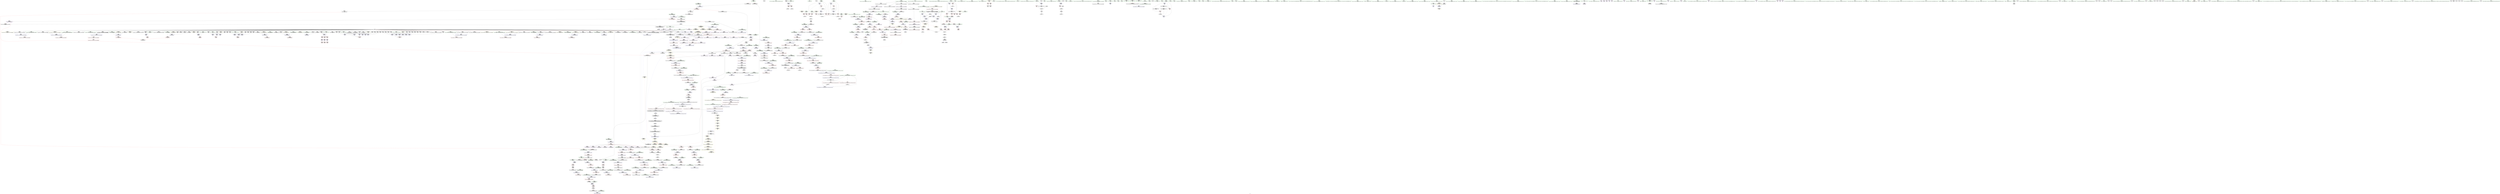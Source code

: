 digraph "SVFG" {
	label="SVFG";

	Node0x55cc4aa1c350 [shape=record,color=grey,label="{NodeID: 0\nNullPtr}"];
	Node0x55cc4aa1c350 -> Node0x55cc4ade8a80[style=solid];
	Node0x55cc4aa1c350 -> Node0x55cc4ade8b80[style=solid];
	Node0x55cc4aa1c350 -> Node0x55cc4ade8c50[style=solid];
	Node0x55cc4aa1c350 -> Node0x55cc4ade8d20[style=solid];
	Node0x55cc4aa1c350 -> Node0x55cc4ade8df0[style=solid];
	Node0x55cc4aa1c350 -> Node0x55cc4ade8ec0[style=solid];
	Node0x55cc4aa1c350 -> Node0x55cc4ade8f90[style=solid];
	Node0x55cc4aa1c350 -> Node0x55cc4ade9060[style=solid];
	Node0x55cc4aa1c350 -> Node0x55cc4ade9130[style=solid];
	Node0x55cc4aa1c350 -> Node0x55cc4ade9200[style=solid];
	Node0x55cc4aa1c350 -> Node0x55cc4ade92d0[style=solid];
	Node0x55cc4aa1c350 -> Node0x55cc4ade93a0[style=solid];
	Node0x55cc4aa1c350 -> Node0x55cc4ade9470[style=solid];
	Node0x55cc4aa1c350 -> Node0x55cc4ade9540[style=solid];
	Node0x55cc4aa1c350 -> Node0x55cc4ade9610[style=solid];
	Node0x55cc4aa1c350 -> Node0x55cc4ade96e0[style=solid];
	Node0x55cc4aa1c350 -> Node0x55cc4ade97b0[style=solid];
	Node0x55cc4aa1c350 -> Node0x55cc4ade9880[style=solid];
	Node0x55cc4aa1c350 -> Node0x55cc4ade9950[style=solid];
	Node0x55cc4aa1c350 -> Node0x55cc4ade9a20[style=solid];
	Node0x55cc4aa1c350 -> Node0x55cc4ade9af0[style=solid];
	Node0x55cc4aa1c350 -> Node0x55cc4ade9bc0[style=solid];
	Node0x55cc4aa1c350 -> Node0x55cc4ade9c90[style=solid];
	Node0x55cc4aa1c350 -> Node0x55cc4ade9d60[style=solid];
	Node0x55cc4aa1c350 -> Node0x55cc4ade9e30[style=solid];
	Node0x55cc4aa1c350 -> Node0x55cc4ade9f00[style=solid];
	Node0x55cc4aa1c350 -> Node0x55cc4ade9fd0[style=solid];
	Node0x55cc4aa1c350 -> Node0x55cc4adea0a0[style=solid];
	Node0x55cc4aa1c350 -> Node0x55cc4adea170[style=solid];
	Node0x55cc4aa1c350 -> Node0x55cc4adea240[style=solid];
	Node0x55cc4aa1c350 -> Node0x55cc4adea310[style=solid];
	Node0x55cc4aa1c350 -> Node0x55cc4adea3e0[style=solid];
	Node0x55cc4aa1c350 -> Node0x55cc4adea4b0[style=solid];
	Node0x55cc4aa1c350 -> Node0x55cc4adea580[style=solid];
	Node0x55cc4aa1c350 -> Node0x55cc4adea650[style=solid];
	Node0x55cc4aa1c350 -> Node0x55cc4adea720[style=solid];
	Node0x55cc4aa1c350 -> Node0x55cc4adea7f0[style=solid];
	Node0x55cc4aa1c350 -> Node0x55cc4adea8c0[style=solid];
	Node0x55cc4aa1c350 -> Node0x55cc4adea990[style=solid];
	Node0x55cc4aa1c350 -> Node0x55cc4adeaa60[style=solid];
	Node0x55cc4aa1c350 -> Node0x55cc4adeab30[style=solid];
	Node0x55cc4aa1c350 -> Node0x55cc4adeac00[style=solid];
	Node0x55cc4aa1c350 -> Node0x55cc4adeacd0[style=solid];
	Node0x55cc4aa1c350 -> Node0x55cc4adeada0[style=solid];
	Node0x55cc4aa1c350 -> Node0x55cc4adeae70[style=solid];
	Node0x55cc4aa1c350 -> Node0x55cc4adeaf40[style=solid];
	Node0x55cc4aa1c350 -> Node0x55cc4adeb010[style=solid];
	Node0x55cc4aa1c350 -> Node0x55cc4adeb0e0[style=solid];
	Node0x55cc4aa1c350 -> Node0x55cc4adeb1b0[style=solid];
	Node0x55cc4aa1c350 -> Node0x55cc4adeb280[style=solid];
	Node0x55cc4aa1c350 -> Node0x55cc4adeb350[style=solid];
	Node0x55cc4aa1c350 -> Node0x55cc4adeb420[style=solid];
	Node0x55cc4aa1c350 -> Node0x55cc4adeb4f0[style=solid];
	Node0x55cc4aa1c350 -> Node0x55cc4adeb5c0[style=solid];
	Node0x55cc4aa1c350 -> Node0x55cc4adeb690[style=solid];
	Node0x55cc4aa1c350 -> Node0x55cc4adeb760[style=solid];
	Node0x55cc4aa1c350 -> Node0x55cc4adeb830[style=solid];
	Node0x55cc4aa1c350 -> Node0x55cc4adeb900[style=solid];
	Node0x55cc4aa1c350 -> Node0x55cc4adeb9d0[style=solid];
	Node0x55cc4aa1c350 -> Node0x55cc4adebaa0[style=solid];
	Node0x55cc4aa1c350 -> Node0x55cc4adebb70[style=solid];
	Node0x55cc4aa1c350 -> Node0x55cc4adebc40[style=solid];
	Node0x55cc4aa1c350 -> Node0x55cc4adebd10[style=solid];
	Node0x55cc4aa1c350 -> Node0x55cc4adebde0[style=solid];
	Node0x55cc4aa1c350 -> Node0x55cc4adebeb0[style=solid];
	Node0x55cc4aa1c350 -> Node0x55cc4adebf80[style=solid];
	Node0x55cc4aa1c350 -> Node0x55cc4adfe650[style=solid];
	Node0x55cc4aa1c350 -> Node0x55cc4ae02b90[style=solid];
	Node0x55cc4aa1c350 -> Node0x55cc4ae02c60[style=solid];
	Node0x55cc4aa1c350 -> Node0x55cc4ae02d30[style=solid];
	Node0x55cc4aa1c350 -> Node0x55cc4ae1ca20[style=solid];
	Node0x55cc4aa1c350 -> Node0x55cc4ae1f9c0[style=solid];
	Node0x55cc4aa1c350:s64 -> Node0x55cc4ae0ee70[style=solid,color=red];
	Node0x55cc4ae083a0 [shape=record,color=black,label="{NodeID: 1550\n735 = PHI()\n}"];
	Node0x55cc4ade6c20 [shape=record,color=red,label="{NodeID: 443\n131\<--93\n\<--a.addr\n_Z6to_strIeENSt7__cxx1112basic_stringIcSt11char_traitsIcESaIcEEERKT_\n}"];
	Node0x55cc4ade6c20 -> Node0x55cc4ade71d0[style=solid];
	Node0x55cc4addaa10 [shape=record,color=green,label="{NodeID: 111\n469\<--470\n_ZNSt12_Vector_baseIiSaIiEED2Ev\<--_ZNSt12_Vector_baseIiSaIiEED2Ev_field_insensitive\n}"];
	Node0x55cc4adfc5e0 [shape=record,color=red,label="{NodeID: 554\n1115\<--1112\nthis1\<--this.addr\n_ZNK9__gnu_cxx13new_allocatorIiE8max_sizeEv\n}"];
	Node0x55cc4addf0b0 [shape=record,color=green,label="{NodeID: 222\n1260\<--1261\nthis.addr\<--this.addr_field_insensitive\n_ZNSt12_Vector_baseIiSaIiEE13_M_deallocateEPim\n}"];
	Node0x55cc4addf0b0 -> Node0x55cc4adfd6f0[style=solid];
	Node0x55cc4addf0b0 -> Node0x55cc4ae04e80[style=solid];
	Node0x55cc4ae02100 [shape=record,color=blue,label="{NodeID: 665\n843\<--840\nthis.addr\<--this\n_ZNSt12_Vector_baseIiSaIiEEC2EmRKS0_\n}"];
	Node0x55cc4ae02100 -> Node0x55cc4adfabe0[style=dashed];
	Node0x55cc4aded190 [shape=record,color=black,label="{NodeID: 333\n508\<--507\n\<--this1\n_ZNSt6vectorIiSaIiEED2Ev\n}"];
	Node0x55cc4aded190 -> Node0x55cc4ade4790[style=solid];
	Node0x55cc4aded190 -> Node0x55cc4ade4860[style=solid];
	Node0x55cc4ae1f6c0 [shape=record,color=grey,label="{NodeID: 1108\n626 = cmp(625, 627, )\n}"];
	Node0x55cc4add6550 [shape=record,color=green,label="{NodeID: 1\n7\<--1\n__dso_handle\<--dummyObj\nGlob }"];
	Node0x55cc4ae08470 [shape=record,color=black,label="{NodeID: 1551\n764 = PHI()\n}"];
	Node0x55cc4ade6cf0 [shape=record,color=red,label="{NodeID: 444\n150\<--97\nexn\<--exn.slot\n_Z6to_strIeENSt7__cxx1112basic_stringIcSt11char_traitsIcESaIcEEERKT_\n}"];
	Node0x55cc4addab10 [shape=record,color=green,label="{NodeID: 112\n479\<--480\nthis.addr\<--this.addr_field_insensitive\n_ZNSaIiED2Ev\n}"];
	Node0x55cc4addab10 -> Node0x55cc4adf9040[style=solid];
	Node0x55cc4addab10 -> Node0x55cc4ae002f0[style=solid];
	Node0x55cc4adfc6b0 [shape=record,color=red,label="{NodeID: 555\n1134\<--1125\n\<--__first.addr\n_ZSt27__uninitialized_default_n_aIPimiET_S1_T0_RSaIT1_E\n|{<s0>111}}"];
	Node0x55cc4adfc6b0:s0 -> Node0x55cc4ae0aa30[style=solid,color=red];
	Node0x55cc4addf180 [shape=record,color=green,label="{NodeID: 223\n1262\<--1263\n__p.addr\<--__p.addr_field_insensitive\n_ZNSt12_Vector_baseIiSaIiEE13_M_deallocateEPim\n}"];
	Node0x55cc4addf180 -> Node0x55cc4adfd7c0[style=solid];
	Node0x55cc4addf180 -> Node0x55cc4adfd890[style=solid];
	Node0x55cc4addf180 -> Node0x55cc4ae04f50[style=solid];
	Node0x55cc4ae021d0 [shape=record,color=blue,label="{NodeID: 666\n845\<--841\n__n.addr\<--__n\n_ZNSt12_Vector_baseIiSaIiEEC2EmRKS0_\n}"];
	Node0x55cc4ae021d0 -> Node0x55cc4adfacb0[style=dashed];
	Node0x55cc4aded260 [shape=record,color=black,label="{NodeID: 334\n512\<--507\n\<--this1\n_ZNSt6vectorIiSaIiEED2Ev\n}"];
	Node0x55cc4aded260 -> Node0x55cc4ade4930[style=solid];
	Node0x55cc4aded260 -> Node0x55cc4ade4a00[style=solid];
	Node0x55cc4ae1f840 [shape=record,color=grey,label="{NodeID: 1109\n1049 = cmp(1048, 1050, )\n}"];
	Node0x55cc4add6890 [shape=record,color=green,label="{NodeID: 2\n9\<--1\n\<--dummyObj\nCan only get source location for instruction, argument, global var or function.}"];
	Node0x55cc4ae08540 [shape=record,color=black,label="{NodeID: 1552\n806 = PHI(812, )\n}"];
	Node0x55cc4ae08540 -> Node0x55cc4ae01cf0[style=solid];
	Node0x55cc4ade6dc0 [shape=record,color=red,label="{NodeID: 445\n151\<--99\nsel\<--ehselector.slot\n_Z6to_strIeENSt7__cxx1112basic_stringIcSt11char_traitsIcESaIcEEERKT_\n}"];
	Node0x55cc4addf6f0 [shape=record,color=green,label="{NodeID: 113\n485\<--486\n_ZN9__gnu_cxx13new_allocatorIiED2Ev\<--_ZN9__gnu_cxx13new_allocatorIiED2Ev_field_insensitive\n}"];
	Node0x55cc4adfc780 [shape=record,color=red,label="{NodeID: 556\n1135\<--1127\n\<--__n.addr\n_ZSt27__uninitialized_default_n_aIPimiET_S1_T0_RSaIT1_E\n|{<s0>111}}"];
	Node0x55cc4adfc780:s0 -> Node0x55cc4ae0ab70[style=solid,color=red];
	Node0x55cc4addf250 [shape=record,color=green,label="{NodeID: 224\n1264\<--1265\n__n.addr\<--__n.addr_field_insensitive\n_ZNSt12_Vector_baseIiSaIiEE13_M_deallocateEPim\n}"];
	Node0x55cc4addf250 -> Node0x55cc4adfd960[style=solid];
	Node0x55cc4addf250 -> Node0x55cc4ae05020[style=solid];
	Node0x55cc4ae022a0 [shape=record,color=blue,label="{NodeID: 667\n847\<--842\n__a.addr\<--__a\n_ZNSt12_Vector_baseIiSaIiEEC2EmRKS0_\n}"];
	Node0x55cc4ae022a0 -> Node0x55cc4adfad80[style=dashed];
	Node0x55cc4aded330 [shape=record,color=black,label="{NodeID: 335\n516\<--507\n\<--this1\n_ZNSt6vectorIiSaIiEED2Ev\n|{<s0>41}}"];
	Node0x55cc4aded330:s0 -> Node0x55cc4ae0c940[style=solid,color=red];
	Node0x55cc4ae1f9c0 [shape=record,color=grey,label="{NodeID: 1110\n1271 = cmp(1270, 3, )\n}"];
	Node0x55cc4add6950 [shape=record,color=green,label="{NodeID: 3\n11\<--1\n.str\<--dummyObj\nGlob }"];
	Node0x55cc4ae08770 [shape=record,color=black,label="{NodeID: 1553\n897 = PHI(1140, )\n|{<s0>97}}"];
	Node0x55cc4ae08770:s0 -> Node0x55cc4ae0f1a0[style=solid,color=red];
	Node0x55cc4ade6e90 [shape=record,color=red,label="{NodeID: 446\n107\<--106\nvtable\<--\n_Z6to_strIeENSt7__cxx1112basic_stringIcSt11char_traitsIcESaIcEEERKT_\n}"];
	Node0x55cc4ade6e90 -> Node0x55cc4ade42b0[style=solid];
	Node0x55cc4ae54c00 [shape=record,color=yellow,style=double,label="{NodeID: 1221\n72V_1 = ENCHI(MR_72V_0)\npts\{222 \}\nFun[_Z1TB5cxx11i]}"];
	Node0x55cc4ae54c00 -> Node0x55cc4adff110[style=dashed];
	Node0x55cc4addf7c0 [shape=record,color=green,label="{NodeID: 114\n500\<--501\nthis.addr\<--this.addr_field_insensitive\n_ZNSt6vectorIiSaIiEED2Ev\n}"];
	Node0x55cc4addf7c0 -> Node0x55cc4adf9110[style=solid];
	Node0x55cc4addf7c0 -> Node0x55cc4ae003c0[style=solid];
	Node0x55cc4adfc850 [shape=record,color=red,label="{NodeID: 557\n1145\<--1142\nthis1\<--this.addr\n_ZNSt12_Vector_baseIiSaIiEE19_M_get_Tp_allocatorEv\n}"];
	Node0x55cc4adfc850 -> Node0x55cc4ade6330[style=solid];
	Node0x55cc4addf320 [shape=record,color=green,label="{NodeID: 225\n1278\<--1279\n_ZNSt16allocator_traitsISaIiEE10deallocateERS0_Pim\<--_ZNSt16allocator_traitsISaIiEE10deallocateERS0_Pim_field_insensitive\n}"];
	Node0x55cc4ae02370 [shape=record,color=blue,label="{NodeID: 668\n849\<--868\nexn.slot\<--\n_ZNSt12_Vector_baseIiSaIiEEC2EmRKS0_\n}"];
	Node0x55cc4ae02370 -> Node0x55cc4adfae50[style=dashed];
	Node0x55cc4aded400 [shape=record,color=black,label="{NodeID: 336\n523\<--507\n\<--this1\n_ZNSt6vectorIiSaIiEED2Ev\n|{<s0>43}}"];
	Node0x55cc4aded400:s0 -> Node0x55cc4ae0ea90[style=solid,color=red];
	Node0x55cc4ae42200 [shape=record,color=black,label="{NodeID: 1111\nMR_76V_5 = PHI(MR_76V_4, MR_76V_3, )\npts\{17 \}\n|{<s0>72|<s1>73}}"];
	Node0x55cc4ae42200:s0 -> Node0x55cc4ae537a0[style=dashed,color=red];
	Node0x55cc4ae42200:s1 -> Node0x55cc4ae565d0[style=dashed,color=red];
	Node0x55cc4add6a10 [shape=record,color=green,label="{NodeID: 4\n13\<--1\n.str.2\<--dummyObj\nGlob }"];
	Node0x55cc4ae088b0 [shape=record,color=black,label="{NodeID: 1554\n898 = PHI(1121, )\n}"];
	Node0x55cc4ae088b0 -> Node0x55cc4ae026b0[style=solid];
	Node0x55cc4ade6f60 [shape=record,color=red,label="{NodeID: 447\n110\<--109\nvbase.offset\<--\n_Z6to_strIeENSt7__cxx1112basic_stringIcSt11char_traitsIcESaIcEEERKT_\n}"];
	Node0x55cc4ae54ce0 [shape=record,color=yellow,style=double,label="{NodeID: 1222\n74V_1 = ENCHI(MR_74V_0)\npts\{224 \}\nFun[_Z1TB5cxx11i]}"];
	Node0x55cc4ae54ce0 -> Node0x55cc4adff1e0[style=dashed];
	Node0x55cc4addf890 [shape=record,color=green,label="{NodeID: 115\n502\<--503\nexn.slot\<--exn.slot_field_insensitive\n_ZNSt6vectorIiSaIiEED2Ev\n}"];
	Node0x55cc4addf890 -> Node0x55cc4adf91e0[style=solid];
	Node0x55cc4addf890 -> Node0x55cc4ae00490[style=solid];
	Node0x55cc4adfc920 [shape=record,color=red,label="{NodeID: 558\n1162\<--1152\n\<--__first.addr\n_ZSt25__uninitialized_default_nIPimET_S1_T0_\n|{<s0>112}}"];
	Node0x55cc4adfc920:s0 -> Node0x55cc4ae0cff0[style=solid,color=red];
	Node0x55cc4addf420 [shape=record,color=green,label="{NodeID: 226\n1285\<--1286\n__cxa_begin_catch\<--__cxa_begin_catch_field_insensitive\n}"];
	Node0x55cc4ae02440 [shape=record,color=blue,label="{NodeID: 669\n851\<--870\nehselector.slot\<--\n_ZNSt12_Vector_baseIiSaIiEEC2EmRKS0_\n}"];
	Node0x55cc4ae02440 -> Node0x55cc4adfaf20[style=dashed];
	Node0x55cc4aded4d0 [shape=record,color=black,label="{NodeID: 337\n531\<--507\n\<--this1\n_ZNSt6vectorIiSaIiEED2Ev\n|{<s0>44}}"];
	Node0x55cc4aded4d0:s0 -> Node0x55cc4ae0ea90[style=solid,color=red];
	Node0x55cc4ae422f0 [shape=record,color=black,label="{NodeID: 1112\nMR_78V_5 = PHI(MR_78V_4, MR_78V_3, )\npts\{19 \}\n|{<s0>72|<s1>73}}"];
	Node0x55cc4ae422f0:s0 -> Node0x55cc4ae537a0[style=dashed,color=red];
	Node0x55cc4ae422f0:s1 -> Node0x55cc4ae566e0[style=dashed,color=red];
	Node0x55cc4add7280 [shape=record,color=green,label="{NodeID: 5\n16\<--1\n\<--dummyObj\nCan only get source location for instruction, argument, global var or function.}"];
	Node0x55cc4ae089f0 [shape=record,color=black,label="{NodeID: 1555\n980 = PHI(1038, )\n}"];
	Node0x55cc4ae089f0 -> Node0x55cc4ae02fa0[style=solid];
	Node0x55cc4ade7030 [shape=record,color=red,label="{NodeID: 448\n119\<--118\nvtable1\<--\n_Z6to_strIeENSt7__cxx1112basic_stringIcSt11char_traitsIcESaIcEEERKT_\n}"];
	Node0x55cc4ade7030 -> Node0x55cc4ade4380[style=solid];
	Node0x55cc4addf960 [shape=record,color=green,label="{NodeID: 116\n504\<--505\nehselector.slot\<--ehselector.slot_field_insensitive\n_ZNSt6vectorIiSaIiEED2Ev\n}"];
	Node0x55cc4addf960 -> Node0x55cc4ae00560[style=solid];
	Node0x55cc4adfc9f0 [shape=record,color=red,label="{NodeID: 559\n1163\<--1154\n\<--__n.addr\n_ZSt25__uninitialized_default_nIPimET_S1_T0_\n|{<s0>112}}"];
	Node0x55cc4adfc9f0:s0 -> Node0x55cc4ae0d130[style=solid,color=red];
	Node0x55cc4addf520 [shape=record,color=green,label="{NodeID: 227\n1288\<--1289\n_ZSt9terminatev\<--_ZSt9terminatev_field_insensitive\n}"];
	Node0x55cc4ae02510 [shape=record,color=blue,label="{NodeID: 670\n884\<--882\nthis.addr\<--this\n_ZNSt6vectorIiSaIiEE21_M_default_initializeEm\n}"];
	Node0x55cc4ae02510 -> Node0x55cc4adfaff0[style=dashed];
	Node0x55cc4aded5a0 [shape=record,color=black,label="{NodeID: 338\n580\<--577\ncall\<--\nmain\n}"];
	Node0x55cc4add7310 [shape=record,color=green,label="{NodeID: 6\n20\<--1\n_ZSt3cin\<--dummyObj\nGlob }"];
	Node0x55cc4ae08b30 [shape=record,color=black,label="{NodeID: 1556\n1055 = PHI(1062, )\n}"];
	Node0x55cc4ae08b30 -> Node0x55cc4ae1ca20[style=solid];
	Node0x55cc4ade7100 [shape=record,color=red,label="{NodeID: 449\n122\<--121\nvbase.offset3\<--\n_Z6to_strIeENSt7__cxx1112basic_stringIcSt11char_traitsIcESaIcEEERKT_\n}"];
	Node0x55cc4addfa30 [shape=record,color=green,label="{NodeID: 117\n518\<--519\n_ZNSt12_Vector_baseIiSaIiEE19_M_get_Tp_allocatorEv\<--_ZNSt12_Vector_baseIiSaIiEE19_M_get_Tp_allocatorEv_field_insensitive\n}"];
	Node0x55cc4adfcac0 [shape=record,color=red,label="{NodeID: 560\n1179\<--1171\n\<--__first.addr\n_ZNSt27__uninitialized_default_n_1ILb1EE18__uninit_default_nIPimEET_S3_T0_\n|{<s0>113}}"];
	Node0x55cc4adfcac0:s0 -> Node0x55cc4ae0b2f0[style=solid,color=red];
	Node0x55cc4addf620 [shape=record,color=green,label="{NodeID: 228\n1298\<--1299\n__a.addr\<--__a.addr_field_insensitive\n_ZNSt16allocator_traitsISaIiEE10deallocateERS0_Pim\n}"];
	Node0x55cc4addf620 -> Node0x55cc4adfda30[style=solid];
	Node0x55cc4addf620 -> Node0x55cc4ae050f0[style=solid];
	Node0x55cc4ae025e0 [shape=record,color=blue,label="{NodeID: 671\n886\<--883\n__n.addr\<--__n\n_ZNSt6vectorIiSaIiEE21_M_default_initializeEm\n}"];
	Node0x55cc4ae025e0 -> Node0x55cc4adfb0c0[style=dashed];
	Node0x55cc4aded670 [shape=record,color=black,label="{NodeID: 339\n586\<--583\ncall1\<--\nmain\n}"];
	Node0x55cc4add73a0 [shape=record,color=green,label="{NodeID: 7\n21\<--1\n_ZSt4cout\<--dummyObj\nGlob }"];
	Node0x55cc4ae08c70 [shape=record,color=black,label="{NodeID: 1557\n1074 = PHI(1078, )\n}"];
	Node0x55cc4ae08c70 -> Node0x55cc4adee5e0[style=solid];
	Node0x55cc4ade71d0 [shape=record,color=red,label="{NodeID: 450\n132\<--131\n\<--\n_Z6to_strIeENSt7__cxx1112basic_stringIcSt11char_traitsIcESaIcEEERKT_\n}"];
	Node0x55cc4addfb30 [shape=record,color=green,label="{NodeID: 118\n521\<--522\n_ZSt8_DestroyIPiiEvT_S1_RSaIT0_E\<--_ZSt8_DestroyIPiiEvT_S1_RSaIT0_E_field_insensitive\n}"];
	Node0x55cc4adfcb90 [shape=record,color=red,label="{NodeID: 561\n1180\<--1173\n\<--__n.addr\n_ZNSt27__uninitialized_default_n_1ILb1EE18__uninit_default_nIPimEET_S3_T0_\n|{<s0>113}}"];
	Node0x55cc4adfcb90:s0 -> Node0x55cc4ae0b430[style=solid,color=red];
	Node0x55cc4ade7bc0 [shape=record,color=green,label="{NodeID: 229\n1300\<--1301\n__p.addr\<--__p.addr_field_insensitive\n_ZNSt16allocator_traitsISaIiEE10deallocateERS0_Pim\n}"];
	Node0x55cc4ade7bc0 -> Node0x55cc4adfdb00[style=solid];
	Node0x55cc4ade7bc0 -> Node0x55cc4ae051c0[style=solid];
	Node0x55cc4ae026b0 [shape=record,color=blue,label="{NodeID: 672\n903\<--898\n_M_finish\<--call2\n_ZNSt6vectorIiSaIiEE21_M_default_initializeEm\n|{<s0>38}}"];
	Node0x55cc4ae026b0:s0 -> Node0x55cc4ae66740[style=dashed,color=blue];
	Node0x55cc4aded740 [shape=record,color=black,label="{NodeID: 340\n712\<--711\nconv\<--sub\nmain\n}"];
	Node0x55cc4aded740 -> Node0x55cc4ae1d140[style=solid];
	Node0x55cc4ae44240 [shape=record,color=black,label="{NodeID: 1115\nMR_28V_2 = PHI(MR_28V_3, MR_28V_1, )\npts\{1105 \}\n|{|<s1>115}}"];
	Node0x55cc4ae44240 -> Node0x55cc4ae04b40[style=dashed];
	Node0x55cc4ae44240:s1 -> Node0x55cc4ae671c0[style=dashed,color=blue];
	Node0x55cc4add7430 [shape=record,color=green,label="{NodeID: 8\n22\<--1\n.str.3\<--dummyObj\nGlob }"];
	Node0x55cc4ae08db0 [shape=record,color=black,label="{NodeID: 1558\n1093 = PHI(1110, )\n}"];
	Node0x55cc4ae08db0 -> Node0x55cc4ae1ef40[style=solid];
	Node0x55cc4ade72a0 [shape=record,color=red,label="{NodeID: 451\n169\<--161\nthis1\<--this.addr\n_ZNSt8ios_base9precisionEl\n}"];
	Node0x55cc4ade72a0 -> Node0x55cc4ade4450[style=solid];
	Node0x55cc4ade72a0 -> Node0x55cc4ade4520[style=solid];
	Node0x55cc4addfc30 [shape=record,color=green,label="{NodeID: 119\n536\<--537\n__clang_call_terminate\<--__clang_call_terminate_field_insensitive\n}"];
	Node0x55cc4adfcc60 [shape=record,color=red,label="{NodeID: 562\n1199\<--1190\n\<--__first.addr\n_ZSt6fill_nIPimiET_S1_T0_RKT1_\n|{<s0>114}}"];
	Node0x55cc4adfcc60:s0 -> Node0x55cc4ae0a030[style=solid,color=red];
	Node0x55cc4ade7c90 [shape=record,color=green,label="{NodeID: 230\n1302\<--1303\n__n.addr\<--__n.addr_field_insensitive\n_ZNSt16allocator_traitsISaIiEE10deallocateERS0_Pim\n}"];
	Node0x55cc4ade7c90 -> Node0x55cc4adfdbd0[style=solid];
	Node0x55cc4ade7c90 -> Node0x55cc4ae05290[style=solid];
	Node0x55cc4ae02780 [shape=record,color=blue,label="{NodeID: 673\n908\<--907\nthis.addr\<--this\n_ZNSt12_Vector_baseIiSaIiEED2Ev\n}"];
	Node0x55cc4ae02780 -> Node0x55cc4adfb260[style=dashed];
	Node0x55cc4aded810 [shape=record,color=black,label="{NodeID: 341\n732\<--731\nconv49\<--sub48\nmain\n}"];
	Node0x55cc4aded810 -> Node0x55cc4ae1d5c0[style=solid];
	Node0x55cc4ae44710 [shape=record,color=black,label="{NodeID: 1116\nMR_236V_3 = PHI(MR_236V_4, MR_236V_2, )\npts\{1214 \}\n}"];
	Node0x55cc4ae44710 -> Node0x55cc4adfced0[style=dashed];
	Node0x55cc4ae44710 -> Node0x55cc4adfcfa0[style=dashed];
	Node0x55cc4ae44710 -> Node0x55cc4adfd070[style=dashed];
	Node0x55cc4ae44710 -> Node0x55cc4ae04ce0[style=dashed];
	Node0x55cc4add74f0 [shape=record,color=green,label="{NodeID: 9\n24\<--1\n.str.4\<--dummyObj\nGlob }"];
	Node0x55cc4ae08ef0 [shape=record,color=black,label="{NodeID: 1559\n1136 = PHI(1149, )\n}"];
	Node0x55cc4ae08ef0 -> Node0x55cc4adee920[style=solid];
	Node0x55cc4ade7370 [shape=record,color=red,label="{NodeID: 452\n173\<--163\n\<--__prec.addr\n_ZNSt8ios_base9precisionEl\n}"];
	Node0x55cc4ade7370 -> Node0x55cc4adfed00[style=solid];
	Node0x55cc4ae551a0 [shape=record,color=yellow,style=double,label="{NodeID: 1227\n141V_1 = ENCHI(MR_141V_0)\npts\{1 \}\nFun[main]}"];
	Node0x55cc4ae551a0 -> Node0x55cc4ade6a80[style=dashed];
	Node0x55cc4ae551a0 -> Node0x55cc4ade6b50[style=dashed];
	Node0x55cc4addfd30 [shape=record,color=green,label="{NodeID: 120\n539\<--540\nmain\<--main_field_insensitive\n}"];
	Node0x55cc4adfcd30 [shape=record,color=red,label="{NodeID: 563\n1203\<--1192\n\<--__n.addr\n_ZSt6fill_nIPimiET_S1_T0_RKT1_\n|{<s0>115}}"];
	Node0x55cc4adfcd30:s0 -> Node0x55cc4ae09770[style=solid,color=red];
	Node0x55cc4ade7d60 [shape=record,color=green,label="{NodeID: 231\n1312\<--1313\n_ZN9__gnu_cxx13new_allocatorIiE10deallocateEPim\<--_ZN9__gnu_cxx13new_allocatorIiE10deallocateEPim_field_insensitive\n}"];
	Node0x55cc4ae02850 [shape=record,color=blue,label="{NodeID: 674\n910\<--937\nexn.slot\<--\n_ZNSt12_Vector_baseIiSaIiEED2Ev\n}"];
	Node0x55cc4ae02850 -> Node0x55cc4adfb330[style=dashed];
	Node0x55cc4aded8e0 [shape=record,color=black,label="{NodeID: 342\n763\<--750\n\<--is\n_Z8from_strIiET_RKNSt7__cxx1112basic_stringIcSt11char_traitsIcESaIcEEE\n}"];
	Node0x55cc4ae44c10 [shape=record,color=black,label="{NodeID: 1117\nMR_244V_3 = PHI(MR_244V_4, MR_244V_2, )\npts\{1222 \}\n}"];
	Node0x55cc4ae44c10 -> Node0x55cc4adfd3b0[style=dashed];
	Node0x55cc4ae44c10 -> Node0x55cc4adfd480[style=dashed];
	Node0x55cc4ae44c10 -> Node0x55cc4ae04c10[style=dashed];
	Node0x55cc4add75f0 [shape=record,color=green,label="{NodeID: 10\n26\<--1\n.str.5\<--dummyObj\nGlob }"];
	Node0x55cc4ae09030 [shape=record,color=black,label="{NodeID: 1560\n1164 = PHI(1168, )\n}"];
	Node0x55cc4ae09030 -> Node0x55cc4adeeb90[style=solid];
	Node0x55cc4ade7440 [shape=record,color=red,label="{NodeID: 453\n176\<--165\n\<--__old\n_ZNSt8ios_base9precisionEl\n}"];
	Node0x55cc4ade7440 -> Node0x55cc4adec970[style=solid];
	Node0x55cc4addfe30 [shape=record,color=green,label="{NodeID: 121\n544\<--545\nretval\<--retval_field_insensitive\nmain\n}"];
	Node0x55cc4addfe30 -> Node0x55cc4ae00630[style=solid];
	Node0x55cc4adfce00 [shape=record,color=red,label="{NodeID: 564\n1204\<--1194\n\<--__value.addr\n_ZSt6fill_nIPimiET_S1_T0_RKT1_\n|{<s0>115}}"];
	Node0x55cc4adfce00:s0 -> Node0x55cc4ae098b0[style=solid,color=red];
	Node0x55cc4ade7e60 [shape=record,color=green,label="{NodeID: 232\n1319\<--1320\nthis.addr\<--this.addr_field_insensitive\n_ZN9__gnu_cxx13new_allocatorIiE10deallocateEPim\n}"];
	Node0x55cc4ade7e60 -> Node0x55cc4adfdca0[style=solid];
	Node0x55cc4ade7e60 -> Node0x55cc4ae05360[style=solid];
	Node0x55cc4ae02920 [shape=record,color=blue,label="{NodeID: 675\n912\<--939\nehselector.slot\<--\n_ZNSt12_Vector_baseIiSaIiEED2Ev\n}"];
	Node0x55cc4aded9b0 [shape=record,color=black,label="{NodeID: 343\n746\<--765\n_Z8from_strIiET_RKNSt7__cxx1112basic_stringIcSt11char_traitsIcESaIcEEE_ret\<--\n_Z8from_strIiET_RKNSt7__cxx1112basic_stringIcSt11char_traitsIcESaIcEEE\n|{<s0>50|<s1>57|<s2>62}}"];
	Node0x55cc4aded9b0:s0 -> Node0x55cc4ae07670[style=solid,color=blue];
	Node0x55cc4aded9b0:s1 -> Node0x55cc4ae07840[style=solid,color=blue];
	Node0x55cc4aded9b0:s2 -> Node0x55cc4ae07950[style=solid,color=blue];
	Node0x55cc4add76f0 [shape=record,color=green,label="{NodeID: 11\n28\<--1\nstdin\<--dummyObj\nGlob }"];
	Node0x55cc4ae09170 [shape=record,color=black,label="{NodeID: 1561\n1182 = PHI(1186, )\n}"];
	Node0x55cc4ae09170 -> Node0x55cc4adeec60[style=solid];
	Node0x55cc4ade7510 [shape=record,color=red,label="{NodeID: 454\n171\<--170\n\<--_M_precision\n_ZNSt8ios_base9precisionEl\n}"];
	Node0x55cc4ade7510 -> Node0x55cc4adfec30[style=solid];
	Node0x55cc4addff00 [shape=record,color=green,label="{NodeID: 122\n546\<--547\nargc.addr\<--argc.addr_field_insensitive\nmain\n}"];
	Node0x55cc4addff00 -> Node0x55cc4adf9450[style=solid];
	Node0x55cc4addff00 -> Node0x55cc4adf9520[style=solid];
	Node0x55cc4addff00 -> Node0x55cc4ae00700[style=solid];
	Node0x55cc4adfced0 [shape=record,color=red,label="{NodeID: 565\n1236\<--1213\n\<--__first.addr\n_ZSt10__fill_n_aIPimiEN9__gnu_cxx11__enable_ifIXsr11__is_scalarIT1_EE7__valueET_E6__typeES4_T0_RKS3_\n}"];
	Node0x55cc4adfced0 -> Node0x55cc4ae04b40[style=solid];
	Node0x55cc4ade7f30 [shape=record,color=green,label="{NodeID: 233\n1321\<--1322\n__p.addr\<--__p.addr_field_insensitive\n_ZN9__gnu_cxx13new_allocatorIiE10deallocateEPim\n}"];
	Node0x55cc4ade7f30 -> Node0x55cc4adfdd70[style=solid];
	Node0x55cc4ade7f30 -> Node0x55cc4ae05430[style=solid];
	Node0x55cc4ae029f0 [shape=record,color=blue,label="{NodeID: 676\n950\<--948\nthis.addr\<--this\n_ZNSt12_Vector_baseIiSaIiEE12_Vector_implC2ERKS0_\n}"];
	Node0x55cc4ae029f0 -> Node0x55cc4adfb670[style=dashed];
	Node0x55cc4adeda80 [shape=record,color=black,label="{NodeID: 344\n794\<--809\n_ZStoRRSt13_Ios_FmtflagsS__ret\<--\n_ZStoRRSt13_Ios_FmtflagsS_\n|{<s0>11}}"];
	Node0x55cc4adeda80:s0 -> Node0x55cc4ae9d7b0[style=solid,color=blue];
	Node0x55cc4add77f0 [shape=record,color=green,label="{NodeID: 12\n29\<--1\n.str.6\<--dummyObj\nGlob }"];
	Node0x55cc4ae092b0 [shape=record,color=black,label="{NodeID: 1562\n1200 = PHI(1249, )\n|{<s0>115}}"];
	Node0x55cc4ae092b0:s0 -> Node0x55cc4ae09600[style=solid,color=red];
	Node0x55cc4ade75e0 [shape=record,color=red,label="{NodeID: 455\n193\<--185\nthis1\<--this.addr\n_ZNSt8ios_base4setfESt13_Ios_Fmtflags\n}"];
	Node0x55cc4ade75e0 -> Node0x55cc4ade45f0[style=solid];
	Node0x55cc4ade75e0 -> Node0x55cc4ade46c0[style=solid];
	Node0x55cc4addffd0 [shape=record,color=green,label="{NodeID: 123\n548\<--549\nargv.addr\<--argv.addr_field_insensitive\nmain\n}"];
	Node0x55cc4addffd0 -> Node0x55cc4adf95f0[style=solid];
	Node0x55cc4addffd0 -> Node0x55cc4adf96c0[style=solid];
	Node0x55cc4addffd0 -> Node0x55cc4adf9790[style=solid];
	Node0x55cc4addffd0 -> Node0x55cc4ae007d0[style=solid];
	Node0x55cc4adfcfa0 [shape=record,color=red,label="{NodeID: 566\n1243\<--1213\n\<--__first.addr\n_ZSt10__fill_n_aIPimiEN9__gnu_cxx11__enable_ifIXsr11__is_scalarIT1_EE7__valueET_E6__typeES4_T0_RKS3_\n}"];
	Node0x55cc4adfcfa0 -> Node0x55cc4ade6400[style=solid];
	Node0x55cc4ade8000 [shape=record,color=green,label="{NodeID: 234\n1323\<--1324\n.addr\<--.addr_field_insensitive\n_ZN9__gnu_cxx13new_allocatorIiE10deallocateEPim\n}"];
	Node0x55cc4ade8000 -> Node0x55cc4ae05500[style=solid];
	Node0x55cc4ae02ac0 [shape=record,color=blue,label="{NodeID: 677\n952\<--949\n__a.addr\<--__a\n_ZNSt12_Vector_baseIiSaIiEE12_Vector_implC2ERKS0_\n}"];
	Node0x55cc4ae02ac0 -> Node0x55cc4adfb740[style=dashed];
	Node0x55cc4adedb50 [shape=record,color=black,label="{NodeID: 345\n812\<--823\n_ZStorSt13_Ios_FmtflagsS__ret\<--or\n_ZStorSt13_Ios_FmtflagsS_\n|{<s0>92}}"];
	Node0x55cc4adedb50:s0 -> Node0x55cc4ae08540[style=solid,color=blue];
	Node0x55cc4add78f0 [shape=record,color=green,label="{NodeID: 13\n31\<--1\n.str.7\<--dummyObj\nGlob }"];
	Node0x55cc4ae093f0 [shape=record,color=black,label="{NodeID: 1563\n1205 = PHI(1209, )\n}"];
	Node0x55cc4ae093f0 -> Node0x55cc4adeed30[style=solid];
	Node0x55cc4ade76b0 [shape=record,color=red,label="{NodeID: 456\n197\<--187\n\<--__fmtfl.addr\n_ZNSt8ios_base4setfESt13_Ios_Fmtflags\n|{<s0>11}}"];
	Node0x55cc4ade76b0:s0 -> Node0x55cc4ae0a670[style=solid,color=red];
	Node0x55cc4ae55550 [shape=record,color=yellow,style=double,label="{NodeID: 1231\n153V_1 = ENCHI(MR_153V_0)\npts\{557 \}\nFun[main]}"];
	Node0x55cc4ae55550 -> Node0x55cc4ae00b10[style=dashed];
	Node0x55cc4ae55550 -> Node0x55cc4ae00cb0[style=dashed];
	Node0x55cc4ae55550 -> Node0x55cc4ae00ff0[style=dashed];
	Node0x55cc4ae55550 -> Node0x55cc4ae01190[style=dashed];
	Node0x55cc4ae55550 -> Node0x55cc4ae01330[style=dashed];
	Node0x55cc4ae55550 -> Node0x55cc4ae014d0[style=dashed];
	Node0x55cc4ade00a0 [shape=record,color=green,label="{NodeID: 124\n550\<--551\nref.tmp\<--ref.tmp_field_insensitive\nmain\n|{<s0>50}}"];
	Node0x55cc4ade00a0:s0 -> Node0x55cc4ae0e8d0[style=solid,color=red];
	Node0x55cc4adfd070 [shape=record,color=red,label="{NodeID: 567\n1247\<--1213\n\<--__first.addr\n_ZSt10__fill_n_aIPimiEN9__gnu_cxx11__enable_ifIXsr11__is_scalarIT1_EE7__valueET_E6__typeES4_T0_RKS3_\n}"];
	Node0x55cc4adfd070 -> Node0x55cc4adeee00[style=solid];
	Node0x55cc4ade80d0 [shape=record,color=green,label="{NodeID: 235\n1332\<--1333\n_ZdlPv\<--_ZdlPv_field_insensitive\n}"];
	Node0x55cc4ae02b90 [shape=record,color=blue, style = dotted,label="{NodeID: 678\n962\<--3\n_M_start\<--dummyVal\n_ZNSt12_Vector_baseIiSaIiEE12_Vector_implC2ERKS0_\n|{<s0>93}}"];
	Node0x55cc4ae02b90:s0 -> Node0x55cc4ae66820[style=dashed,color=blue];
	Node0x55cc4adedc20 [shape=record,color=black,label="{NodeID: 346\n891\<--890\n\<--this1\n_ZNSt6vectorIiSaIiEE21_M_default_initializeEm\n}"];
	Node0x55cc4adedc20 -> Node0x55cc4ade4e10[style=solid];
	Node0x55cc4adedc20 -> Node0x55cc4ade4ee0[style=solid];
	Node0x55cc4add79f0 [shape=record,color=green,label="{NodeID: 14\n33\<--1\nstdout\<--dummyObj\nGlob }"];
	Node0x55cc4ae09530 [shape=record,color=black,label="{NodeID: 1564\n1284 = PHI()\n}"];
	Node0x55cc4ade7780 [shape=record,color=red,label="{NodeID: 457\n202\<--189\n\<--__old\n_ZNSt8ios_base4setfESt13_Ios_Fmtflags\n}"];
	Node0x55cc4ade7780 -> Node0x55cc4adeca40[style=solid];
	Node0x55cc4ade0170 [shape=record,color=green,label="{NodeID: 125\n552\<--553\nref.tmp2\<--ref.tmp2_field_insensitive\nmain\n}"];
	Node0x55cc4adfd140 [shape=record,color=red,label="{NodeID: 568\n1229\<--1215\n\<--__n.addr\n_ZSt10__fill_n_aIPimiEN9__gnu_cxx11__enable_ifIXsr11__is_scalarIT1_EE7__valueET_E6__typeES4_T0_RKS3_\n}"];
	Node0x55cc4adfd140 -> Node0x55cc4ae04a70[style=solid];
	Node0x55cc4ade81d0 [shape=record,color=green,label="{NodeID: 236\n1341\<--1342\n__first.addr\<--__first.addr_field_insensitive\n_ZSt8_DestroyIPiiEvT_S1_RSaIT0_E\n}"];
	Node0x55cc4ade81d0 -> Node0x55cc4adfde40[style=solid];
	Node0x55cc4ade81d0 -> Node0x55cc4ae055d0[style=solid];
	Node0x55cc4ae02c60 [shape=record,color=blue, style = dotted,label="{NodeID: 679\n964\<--3\n_M_finish\<--dummyVal\n_ZNSt12_Vector_baseIiSaIiEE12_Vector_implC2ERKS0_\n|{<s0>93}}"];
	Node0x55cc4ae02c60:s0 -> Node0x55cc4ae66820[style=dashed,color=blue];
	Node0x55cc4adedcf0 [shape=record,color=black,label="{NodeID: 347\n896\<--890\n\<--this1\n_ZNSt6vectorIiSaIiEE21_M_default_initializeEm\n|{<s0>96}}"];
	Node0x55cc4adedcf0:s0 -> Node0x55cc4ae0c940[style=solid,color=red];
	Node0x55cc4add7af0 [shape=record,color=green,label="{NodeID: 15\n34\<--1\n.str.8\<--dummyObj\nGlob }"];
	Node0x55cc4ae09600 [shape=record,color=black,label="{NodeID: 1565\n1210 = PHI(1200, )\n0th arg _ZSt10__fill_n_aIPimiEN9__gnu_cxx11__enable_ifIXsr11__is_scalarIT1_EE7__valueET_E6__typeES4_T0_RKS3_ }"];
	Node0x55cc4ae09600 -> Node0x55cc4ae04730[style=solid];
	Node0x55cc4ade7850 [shape=record,color=red,label="{NodeID: 458\n195\<--194\n\<--_M_flags\n_ZNSt8ios_base4setfESt13_Ios_Fmtflags\n}"];
	Node0x55cc4ade7850 -> Node0x55cc4adfef70[style=solid];
	Node0x55cc4ae55710 [shape=record,color=yellow,style=double,label="{NodeID: 1233\n157V_1 = ENCHI(MR_157V_0)\npts\{569 \}\nFun[main]}"];
	Node0x55cc4ae55710 -> Node0x55cc4adf9ad0[style=dashed];
	Node0x55cc4ade0240 [shape=record,color=green,label="{NodeID: 126\n554\<--555\nexn.slot\<--exn.slot_field_insensitive\nmain\n}"];
	Node0x55cc4ade0240 -> Node0x55cc4adf9860[style=solid];
	Node0x55cc4ade0240 -> Node0x55cc4ae00a40[style=solid];
	Node0x55cc4ade0240 -> Node0x55cc4ae00be0[style=solid];
	Node0x55cc4ade0240 -> Node0x55cc4ae00f20[style=solid];
	Node0x55cc4ade0240 -> Node0x55cc4ae010c0[style=solid];
	Node0x55cc4ade0240 -> Node0x55cc4ae01260[style=solid];
	Node0x55cc4ade0240 -> Node0x55cc4ae01400[style=solid];
	Node0x55cc4adfd210 [shape=record,color=red,label="{NodeID: 569\n1226\<--1217\n\<--__value.addr\n_ZSt10__fill_n_aIPimiEN9__gnu_cxx11__enable_ifIXsr11__is_scalarIT1_EE7__valueET_E6__typeES4_T0_RKS3_\n}"];
	Node0x55cc4adfd210 -> Node0x55cc4adfd550[style=solid];
	Node0x55cc4ade82a0 [shape=record,color=green,label="{NodeID: 237\n1343\<--1344\n__last.addr\<--__last.addr_field_insensitive\n_ZSt8_DestroyIPiiEvT_S1_RSaIT0_E\n}"];
	Node0x55cc4ade82a0 -> Node0x55cc4adfdf10[style=solid];
	Node0x55cc4ade82a0 -> Node0x55cc4ae056a0[style=solid];
	Node0x55cc4ae02d30 [shape=record,color=blue, style = dotted,label="{NodeID: 680\n966\<--3\n_M_end_of_storage\<--dummyVal\n_ZNSt12_Vector_baseIiSaIiEE12_Vector_implC2ERKS0_\n|{<s0>93}}"];
	Node0x55cc4ae02d30:s0 -> Node0x55cc4ae66820[style=dashed,color=blue];
	Node0x55cc4adeddc0 [shape=record,color=black,label="{NodeID: 348\n901\<--890\n\<--this1\n_ZNSt6vectorIiSaIiEE21_M_default_initializeEm\n}"];
	Node0x55cc4adeddc0 -> Node0x55cc4ade4fb0[style=solid];
	Node0x55cc4adeddc0 -> Node0x55cc4ade5080[style=solid];
	Node0x55cc4ae46a10 [shape=record,color=black,label="{NodeID: 1123\nMR_90V_8 = PHI(MR_90V_3, MR_90V_1, )\npts\{296 \}\n}"];
	Node0x55cc4add7bf0 [shape=record,color=green,label="{NodeID: 16\n36\<--1\n_ZSt4cerr\<--dummyObj\nGlob }"];
	Node0x55cc4ae09770 [shape=record,color=black,label="{NodeID: 1566\n1211 = PHI(1203, )\n1st arg _ZSt10__fill_n_aIPimiEN9__gnu_cxx11__enable_ifIXsr11__is_scalarIT1_EE7__valueET_E6__typeES4_T0_RKS3_ }"];
	Node0x55cc4ae09770 -> Node0x55cc4ae04800[style=solid];
	Node0x55cc4ade7920 [shape=record,color=red,label="{NodeID: 459\n232\<--217\n\<--test.addr\n_Z1TB5cxx11i\n}"];
	Node0x55cc4ade0310 [shape=record,color=green,label="{NodeID: 127\n556\<--557\nehselector.slot\<--ehselector.slot_field_insensitive\nmain\n}"];
	Node0x55cc4ade0310 -> Node0x55cc4adf9930[style=solid];
	Node0x55cc4ade0310 -> Node0x55cc4ae00b10[style=solid];
	Node0x55cc4ade0310 -> Node0x55cc4ae00cb0[style=solid];
	Node0x55cc4ade0310 -> Node0x55cc4ae00ff0[style=solid];
	Node0x55cc4ade0310 -> Node0x55cc4ae01190[style=solid];
	Node0x55cc4ade0310 -> Node0x55cc4ae01330[style=solid];
	Node0x55cc4ade0310 -> Node0x55cc4ae014d0[style=solid];
	Node0x55cc4adfd2e0 [shape=record,color=red,label="{NodeID: 570\n1235\<--1219\n\<--__tmp\n_ZSt10__fill_n_aIPimiEN9__gnu_cxx11__enable_ifIXsr11__is_scalarIT1_EE7__valueET_E6__typeES4_T0_RKS3_\n}"];
	Node0x55cc4adfd2e0 -> Node0x55cc4ae04b40[style=solid];
	Node0x55cc4ade8370 [shape=record,color=green,label="{NodeID: 238\n1345\<--1346\n.addr\<--.addr_field_insensitive\n_ZSt8_DestroyIPiiEvT_S1_RSaIT0_E\n}"];
	Node0x55cc4ade8370 -> Node0x55cc4ae05770[style=solid];
	Node0x55cc4ae02e00 [shape=record,color=blue,label="{NodeID: 681\n972\<--970\nthis.addr\<--this\n_ZNSt12_Vector_baseIiSaIiEE17_M_create_storageEm\n}"];
	Node0x55cc4ae02e00 -> Node0x55cc4adfb810[style=dashed];
	Node0x55cc4adede90 [shape=record,color=black,label="{NodeID: 349\n925\<--921\nsub.ptr.lhs.cast\<--\n_ZNSt12_Vector_baseIiSaIiEED2Ev\n}"];
	Node0x55cc4adede90 -> Node0x55cc4ae1e1c0[style=solid];
	Node0x55cc4ae46f10 [shape=record,color=black,label="{NodeID: 1124\nMR_96V_6 = PHI(MR_96V_3, MR_96V_1, )\npts\{306 \}\n}"];
	Node0x55cc4add7cf0 [shape=record,color=green,label="{NodeID: 17\n37\<--1\n.str.9\<--dummyObj\nGlob }"];
	Node0x55cc4ae098b0 [shape=record,color=black,label="{NodeID: 1567\n1212 = PHI(1204, )\n2nd arg _ZSt10__fill_n_aIPimiEN9__gnu_cxx11__enable_ifIXsr11__is_scalarIT1_EE7__valueET_E6__typeES4_T0_RKS3_ }"];
	Node0x55cc4ae098b0 -> Node0x55cc4ae048d0[style=solid];
	Node0x55cc4ade79f0 [shape=record,color=red,label="{NodeID: 460\n248\<--221\nexn\<--exn.slot\n_Z1TB5cxx11i\n}"];
	Node0x55cc4ade03e0 [shape=record,color=green,label="{NodeID: 128\n558\<--559\nref.tmp8\<--ref.tmp8_field_insensitive\nmain\n|{<s0>57}}"];
	Node0x55cc4ade03e0:s0 -> Node0x55cc4ae0e8d0[style=solid,color=red];
	Node0x55cc4adfd3b0 [shape=record,color=red,label="{NodeID: 571\n1232\<--1221\n\<--__niter\n_ZSt10__fill_n_aIPimiEN9__gnu_cxx11__enable_ifIXsr11__is_scalarIT1_EE7__valueET_E6__typeES4_T0_RKS3_\n}"];
	Node0x55cc4adfd3b0 -> Node0x55cc4ae1edc0[style=solid];
	Node0x55cc4ade8440 [shape=record,color=green,label="{NodeID: 239\n1353\<--1354\n_ZSt8_DestroyIPiEvT_S1_\<--_ZSt8_DestroyIPiEvT_S1__field_insensitive\n}"];
	Node0x55cc4ae02ed0 [shape=record,color=blue,label="{NodeID: 682\n974\<--971\n__n.addr\<--__n\n_ZNSt12_Vector_baseIiSaIiEE17_M_create_storageEm\n}"];
	Node0x55cc4ae02ed0 -> Node0x55cc4adfb8e0[style=dashed];
	Node0x55cc4ae02ed0 -> Node0x55cc4adfb9b0[style=dashed];
	Node0x55cc4adedf60 [shape=record,color=black,label="{NodeID: 350\n926\<--924\nsub.ptr.rhs.cast\<--\n_ZNSt12_Vector_baseIiSaIiEED2Ev\n}"];
	Node0x55cc4adedf60 -> Node0x55cc4ae1e1c0[style=solid];
	Node0x55cc4ae47410 [shape=record,color=black,label="{NodeID: 1125\nMR_98V_7 = PHI(MR_98V_2, MR_98V_1, )\npts\{308 \}\n}"];
	Node0x55cc4add7df0 [shape=record,color=green,label="{NodeID: 18\n39\<--1\n.str.10\<--dummyObj\nGlob }"];
	Node0x55cc4ae099f0 [shape=record,color=black,label="{NodeID: 1568\n1316 = PHI(1308, )\n0th arg _ZN9__gnu_cxx13new_allocatorIiE10deallocateEPim }"];
	Node0x55cc4ae099f0 -> Node0x55cc4ae05360[style=solid];
	Node0x55cc4ade7ac0 [shape=record,color=red,label="{NodeID: 461\n249\<--223\nsel\<--ehselector.slot\n_Z1TB5cxx11i\n}"];
	Node0x55cc4ade04b0 [shape=record,color=green,label="{NodeID: 129\n560\<--561\nref.tmp10\<--ref.tmp10_field_insensitive\nmain\n}"];
	Node0x55cc4adfd480 [shape=record,color=red,label="{NodeID: 572\n1239\<--1221\n\<--__niter\n_ZSt10__fill_n_aIPimiEN9__gnu_cxx11__enable_ifIXsr11__is_scalarIT1_EE7__valueET_E6__typeES4_T0_RKS3_\n}"];
	Node0x55cc4adfd480 -> Node0x55cc4ae1e040[style=solid];
	Node0x55cc4ade8540 [shape=record,color=green,label="{NodeID: 240\n1359\<--1360\n__first.addr\<--__first.addr_field_insensitive\n_ZSt8_DestroyIPiEvT_S1_\n}"];
	Node0x55cc4ade8540 -> Node0x55cc4adfdfe0[style=solid];
	Node0x55cc4ade8540 -> Node0x55cc4ae05840[style=solid];
	Node0x55cc4ae02fa0 [shape=record,color=blue,label="{NodeID: 683\n984\<--980\n_M_start\<--call\n_ZNSt12_Vector_baseIiSaIiEE17_M_create_storageEm\n|{|<s2>94}}"];
	Node0x55cc4ae02fa0 -> Node0x55cc4adfba80[style=dashed];
	Node0x55cc4ae02fa0 -> Node0x55cc4adfbb50[style=dashed];
	Node0x55cc4ae02fa0:s2 -> Node0x55cc4ae66980[style=dashed,color=blue];
	Node0x55cc4adee030 [shape=record,color=black,label="{NodeID: 351\n957\<--956\n\<--this1\n_ZNSt12_Vector_baseIiSaIiEE12_Vector_implC2ERKS0_\n|{<s0>102}}"];
	Node0x55cc4adee030:s0 -> Node0x55cc4aeaec50[style=solid,color=red];
	Node0x55cc4ae47910 [shape=record,color=black,label="{NodeID: 1126\nMR_28V_3 = PHI(MR_28V_2, MR_28V_1, )\npts\{1105 \}\n|{<s0>72}}"];
	Node0x55cc4ae47910:s0 -> Node0x55cc4ae4a610[style=dashed,color=blue];
	Node0x55cc4add7ef0 [shape=record,color=green,label="{NodeID: 19\n41\<--1\n.str.11\<--dummyObj\nGlob }"];
	Node0x55cc4ae09b30 [shape=record,color=black,label="{NodeID: 1569\n1317 = PHI(1309, )\n1st arg _ZN9__gnu_cxx13new_allocatorIiE10deallocateEPim }"];
	Node0x55cc4ae09b30 -> Node0x55cc4ae05430[style=solid];
	Node0x55cc4adf7b20 [shape=record,color=red,label="{NodeID: 462\n270\<--263\n\<--test.addr\n_Z11need_to_runi\n}"];
	Node0x55cc4adf7b20 -> Node0x55cc4ae1e940[style=solid];
	Node0x55cc4ade0580 [shape=record,color=green,label="{NodeID: 130\n562\<--563\nref.tmp18\<--ref.tmp18_field_insensitive\nmain\n|{<s0>62}}"];
	Node0x55cc4ade0580:s0 -> Node0x55cc4ae0e8d0[style=solid,color=red];
	Node0x55cc4adfd550 [shape=record,color=red,label="{NodeID: 573\n1227\<--1226\n\<--\n_ZSt10__fill_n_aIPimiEN9__gnu_cxx11__enable_ifIXsr11__is_scalarIT1_EE7__valueET_E6__typeES4_T0_RKS3_\n}"];
	Node0x55cc4adfd550 -> Node0x55cc4ae049a0[style=solid];
	Node0x55cc4ade8610 [shape=record,color=green,label="{NodeID: 241\n1361\<--1362\n__last.addr\<--__last.addr_field_insensitive\n_ZSt8_DestroyIPiEvT_S1_\n}"];
	Node0x55cc4ade8610 -> Node0x55cc4adfe0b0[style=solid];
	Node0x55cc4ade8610 -> Node0x55cc4ae05910[style=solid];
	Node0x55cc4ae03070 [shape=record,color=blue,label="{NodeID: 684\n990\<--988\n_M_finish\<--\n_ZNSt12_Vector_baseIiSaIiEE17_M_create_storageEm\n|{<s0>94}}"];
	Node0x55cc4ae03070:s0 -> Node0x55cc4ae66980[style=dashed,color=blue];
	Node0x55cc4adee100 [shape=record,color=black,label="{NodeID: 352\n1007\<--1006\n\<--this1\n_ZNSt12_Vector_baseIiSaIiEE12_Vector_implD2Ev\n|{<s0>104}}"];
	Node0x55cc4adee100:s0 -> Node0x55cc4ae0e6e0[style=solid,color=red];
	Node0x55cc4ae47e10 [shape=record,color=black,label="{NodeID: 1127\nMR_22V_3 = PHI(MR_22V_2, MR_22V_1, )\npts\{2980000 2980001 2980002 \}\n}"];
	Node0x55cc4add7ff0 [shape=record,color=green,label="{NodeID: 20\n43\<--1\n.str.12\<--dummyObj\nGlob }"];
	Node0x55cc4ae09c70 [shape=record,color=black,label="{NodeID: 1570\n1318 = PHI(1310, )\n2nd arg _ZN9__gnu_cxx13new_allocatorIiE10deallocateEPim }"];
	Node0x55cc4ae09c70 -> Node0x55cc4ae05500[style=solid];
	Node0x55cc4adf7bf0 [shape=record,color=red,label="{NodeID: 463\n273\<--263\n\<--test.addr\n_Z11need_to_runi\n}"];
	Node0x55cc4adf7bf0 -> Node0x55cc4ae1ec40[style=solid];
	Node0x55cc4ade0650 [shape=record,color=green,label="{NodeID: 131\n564\<--565\nref.tmp20\<--ref.tmp20_field_insensitive\nmain\n}"];
	Node0x55cc4adfd620 [shape=record,color=red,label="{NodeID: 574\n1254\<--1251\n\<--__it.addr\n_ZSt12__niter_baseIPiET_S1_\n}"];
	Node0x55cc4adfd620 -> Node0x55cc4adeeed0[style=solid];
	Node0x55cc4ade86e0 [shape=record,color=green,label="{NodeID: 242\n1368\<--1369\n_ZNSt12_Destroy_auxILb1EE9__destroyIPiEEvT_S3_\<--_ZNSt12_Destroy_auxILb1EE9__destroyIPiEEvT_S3__field_insensitive\n}"];
	Node0x55cc4ae03140 [shape=record,color=blue,label="{NodeID: 685\n998\<--996\n_M_end_of_storage\<--add.ptr\n_ZNSt12_Vector_baseIiSaIiEE17_M_create_storageEm\n|{<s0>94}}"];
	Node0x55cc4ae03140:s0 -> Node0x55cc4ae66980[style=dashed,color=blue];
	Node0x55cc4adee1d0 [shape=record,color=black,label="{NodeID: 353\n1020\<--1019\n\<--this1\n_ZNSaIiEC2ERKS_\n|{<s0>105}}"];
	Node0x55cc4adee1d0:s0 -> Node0x55cc4ae0a7b0[style=solid,color=red];
	Node0x55cc4add80f0 [shape=record,color=green,label="{NodeID: 21\n45\<--1\n.str.13\<--dummyObj\nGlob }"];
	Node0x55cc4ae09db0 [shape=record,color=black,label="{NodeID: 1571\n970 = PHI(856, )\n0th arg _ZNSt12_Vector_baseIiSaIiEE17_M_create_storageEm }"];
	Node0x55cc4ae09db0 -> Node0x55cc4ae02e00[style=solid];
	Node0x55cc4adf7cc0 [shape=record,color=red,label="{NodeID: 464\n317\<--287\n\<--test.addr\n_Z5solvei\n|{<s0>22}}"];
	Node0x55cc4adf7cc0:s0 -> Node0x55cc4ae0d270[style=solid,color=red];
	Node0x55cc4ae55c50 [shape=record,color=yellow,style=double,label="{NodeID: 1239\n151V_1 = ENCHI(MR_151V_0)\npts\{555 \}\nFun[main]}"];
	Node0x55cc4ae55c50 -> Node0x55cc4ae00a40[style=dashed];
	Node0x55cc4ae55c50 -> Node0x55cc4ae00be0[style=dashed];
	Node0x55cc4ae55c50 -> Node0x55cc4ae00f20[style=dashed];
	Node0x55cc4ae55c50 -> Node0x55cc4ae010c0[style=dashed];
	Node0x55cc4ae55c50 -> Node0x55cc4ae01260[style=dashed];
	Node0x55cc4ae55c50 -> Node0x55cc4ae01400[style=dashed];
	Node0x55cc4ade0720 [shape=record,color=green,label="{NodeID: 132\n566\<--567\ntstart\<--tstart_field_insensitive\nmain\n}"];
	Node0x55cc4ade0720 -> Node0x55cc4adf9a00[style=solid];
	Node0x55cc4ade0720 -> Node0x55cc4ae015a0[style=solid];
	Node0x55cc4adfd6f0 [shape=record,color=red,label="{NodeID: 575\n1269\<--1260\nthis1\<--this.addr\n_ZNSt12_Vector_baseIiSaIiEE13_M_deallocateEPim\n}"];
	Node0x55cc4adfd6f0 -> Node0x55cc4ade64d0[style=solid];
	Node0x55cc4ade87e0 [shape=record,color=green,label="{NodeID: 243\n1374\<--1375\n.addr\<--.addr_field_insensitive\n_ZNSt12_Destroy_auxILb1EE9__destroyIPiEEvT_S3_\n}"];
	Node0x55cc4ade87e0 -> Node0x55cc4ae059e0[style=solid];
	Node0x55cc4ae03210 [shape=record,color=blue,label="{NodeID: 686\n1003\<--1002\nthis.addr\<--this\n_ZNSt12_Vector_baseIiSaIiEE12_Vector_implD2Ev\n}"];
	Node0x55cc4ae03210 -> Node0x55cc4adfbc20[style=dashed];
	Node0x55cc4adee2a0 [shape=record,color=black,label="{NodeID: 354\n1022\<--1021\n\<--\n_ZNSaIiEC2ERKS_\n|{<s0>105}}"];
	Node0x55cc4adee2a0:s0 -> Node0x55cc4ae0a8f0[style=solid,color=red];
	Node0x55cc4add81f0 [shape=record,color=green,label="{NodeID: 22\n47\<--1\n.str.14\<--dummyObj\nGlob }"];
	Node0x55cc4ae09ef0 [shape=record,color=black,label="{NodeID: 1572\n971 = PHI(862, )\n1st arg _ZNSt12_Vector_baseIiSaIiEE17_M_create_storageEm }"];
	Node0x55cc4ae09ef0 -> Node0x55cc4ae02ed0[style=solid];
	Node0x55cc4adf7d90 [shape=record,color=red,label="{NodeID: 465\n377\<--287\n\<--test.addr\n_Z5solvei\n|{<s0>27}}"];
	Node0x55cc4adf7d90:s0 -> Node0x55cc4ae0c0b0[style=solid,color=red];
	Node0x55cc4ade07f0 [shape=record,color=green,label="{NodeID: 133\n568\<--569\ntests\<--tests_field_insensitive\nmain\n}"];
	Node0x55cc4ade07f0 -> Node0x55cc4adf9ad0[style=solid];
	Node0x55cc4adfd7c0 [shape=record,color=red,label="{NodeID: 576\n1270\<--1262\n\<--__p.addr\n_ZNSt12_Vector_baseIiSaIiEE13_M_deallocateEPim\n}"];
	Node0x55cc4adfd7c0 -> Node0x55cc4ae1f9c0[style=solid];
	Node0x55cc4ade88b0 [shape=record,color=green,label="{NodeID: 244\n1376\<--1377\n.addr1\<--.addr1_field_insensitive\n_ZNSt12_Destroy_auxILb1EE9__destroyIPiEEvT_S3_\n}"];
	Node0x55cc4ade88b0 -> Node0x55cc4ae05ab0[style=solid];
	Node0x55cc4ae032e0 [shape=record,color=blue,label="{NodeID: 687\n1013\<--1011\nthis.addr\<--this\n_ZNSaIiEC2ERKS_\n}"];
	Node0x55cc4ae032e0 -> Node0x55cc4adfbcf0[style=dashed];
	Node0x55cc4adee370 [shape=record,color=black,label="{NodeID: 355\n1053\<--1052\n\<--_M_impl\n_ZNSt12_Vector_baseIiSaIiEE11_M_allocateEm\n|{<s0>106}}"];
	Node0x55cc4adee370:s0 -> Node0x55cc4ae0db70[style=solid,color=red];
	Node0x55cc4add82f0 [shape=record,color=green,label="{NodeID: 23\n50\<--1\n\<--dummyObj\nCan only get source location for instruction, argument, global var or function.}"];
	Node0x55cc4ae0a030 [shape=record,color=black,label="{NodeID: 1573\n1250 = PHI(1199, )\n0th arg _ZSt12__niter_baseIPiET_S1_ }"];
	Node0x55cc4ae0a030 -> Node0x55cc4ae04db0[style=solid];
	Node0x55cc4adf7e60 [shape=record,color=red,label="{NodeID: 466\n323\<--289\n\<--a\n_Z5solvei\n}"];
	Node0x55cc4adf7e60 -> Node0x55cc4ae1dec0[style=solid];
	Node0x55cc4ade08c0 [shape=record,color=green,label="{NodeID: 134\n570\<--571\ntest\<--test_field_insensitive\nmain\n}"];
	Node0x55cc4ade08c0 -> Node0x55cc4adf9ba0[style=solid];
	Node0x55cc4ade08c0 -> Node0x55cc4adf9c70[style=solid];
	Node0x55cc4ade08c0 -> Node0x55cc4adf9d40[style=solid];
	Node0x55cc4ade08c0 -> Node0x55cc4adf9e10[style=solid];
	Node0x55cc4ade08c0 -> Node0x55cc4adf9ee0[style=solid];
	Node0x55cc4ade08c0 -> Node0x55cc4ae01670[style=solid];
	Node0x55cc4ade08c0 -> Node0x55cc4ae01810[style=solid];
	Node0x55cc4adfd890 [shape=record,color=red,label="{NodeID: 577\n1275\<--1262\n\<--__p.addr\n_ZNSt12_Vector_baseIiSaIiEE13_M_deallocateEPim\n|{<s0>116}}"];
	Node0x55cc4adfd890:s0 -> Node0x55cc4ae0bcf0[style=solid,color=red];
	Node0x55cc4ade8980 [shape=record,color=green,label="{NodeID: 245\n51\<--1386\n_GLOBAL__sub_I_cmd_1_0.cpp\<--_GLOBAL__sub_I_cmd_1_0.cpp_field_insensitive\n}"];
	Node0x55cc4ade8980 -> Node0x55cc4adfe550[style=solid];
	Node0x55cc4ae033b0 [shape=record,color=blue,label="{NodeID: 688\n1015\<--1012\n__a.addr\<--__a\n_ZNSaIiEC2ERKS_\n}"];
	Node0x55cc4ae033b0 -> Node0x55cc4adfbdc0[style=dashed];
	Node0x55cc4adee440 [shape=record,color=black,label="{NodeID: 356\n1038\<--1060\n_ZNSt12_Vector_baseIiSaIiEE11_M_allocateEm_ret\<--cond\n_ZNSt12_Vector_baseIiSaIiEE11_M_allocateEm\n|{<s0>103}}"];
	Node0x55cc4adee440:s0 -> Node0x55cc4ae089f0[style=solid,color=blue];
	Node0x55cc4add83f0 [shape=record,color=green,label="{NodeID: 24\n80\<--1\n\<--dummyObj\nCan only get source location for instruction, argument, global var or function.}"];
	Node0x55cc4ae0a170 [shape=record,color=black,label="{NodeID: 1574\n434 = PHI(297, )\n0th arg _ZNSt6vectorIiSaIiEEC2EmRKS0_ }"];
	Node0x55cc4ae0a170 -> Node0x55cc4adffee0[style=solid];
	Node0x55cc4adf7f30 [shape=record,color=red,label="{NodeID: 467\n341\<--289\n\<--a\n_Z5solvei\n}"];
	Node0x55cc4adf7f30 -> Node0x55cc4ae1f240[style=solid];
	Node0x55cc4ade0990 [shape=record,color=green,label="{NodeID: 135\n572\<--573\ntprev\<--tprev_field_insensitive\nmain\n}"];
	Node0x55cc4ade0990 -> Node0x55cc4adf9fb0[style=solid];
	Node0x55cc4ade0990 -> Node0x55cc4ae01740[style=solid];
	Node0x55cc4adfd960 [shape=record,color=red,label="{NodeID: 578\n1276\<--1264\n\<--__n.addr\n_ZNSt12_Vector_baseIiSaIiEE13_M_deallocateEPim\n|{<s0>116}}"];
	Node0x55cc4adfd960:s0 -> Node0x55cc4ae0be30[style=solid,color=red];
	Node0x55cc4ade8a80 [shape=record,color=black,label="{NodeID: 246\n2\<--3\ndummyVal\<--dummyVal\n}"];
	Node0x55cc4ae03480 [shape=record,color=blue,label="{NodeID: 689\n1030\<--1028\nthis.addr\<--this\n_ZN9__gnu_cxx13new_allocatorIiEC2ERKS1_\n}"];
	Node0x55cc4ae03480 -> Node0x55cc4adfbe90[style=dashed];
	Node0x55cc4adee510 [shape=record,color=black,label="{NodeID: 357\n1072\<--1071\n\<--\n_ZNSt16allocator_traitsISaIiEE8allocateERS0_m\n|{<s0>107}}"];
	Node0x55cc4adee510:s0 -> Node0x55cc4ae0ec50[style=solid,color=red];
	Node0x55cc4ae49710 [shape=record,color=black,label="{NodeID: 1132\nMR_90V_6 = PHI(MR_90V_5, MR_90V_4, )\npts\{296 \}\n}"];
	Node0x55cc4ae49710 -> Node0x55cc4adf8270[style=dashed];
	Node0x55cc4ae49710 -> Node0x55cc4adff6c0[style=dashed];
	Node0x55cc4ae49710 -> Node0x55cc4ae49710[style=dashed];
	Node0x55cc4ae49710 -> Node0x55cc4ae4d810[style=dashed];
	Node0x55cc4add84f0 [shape=record,color=green,label="{NodeID: 25\n103\<--1\n\<--dummyObj\nCan only get source location for instruction, argument, global var or function.}"];
	Node0x55cc4ae0a2b0 [shape=record,color=black,label="{NodeID: 1575\n435 = PHI(328, )\n1st arg _ZNSt6vectorIiSaIiEEC2EmRKS0_ }"];
	Node0x55cc4ae0a2b0 -> Node0x55cc4adfffb0[style=solid];
	Node0x55cc4adf8000 [shape=record,color=red,label="{NodeID: 468\n324\<--291\n\<--b\n_Z5solvei\n}"];
	Node0x55cc4adf8000 -> Node0x55cc4ae1dec0[style=solid];
	Node0x55cc4ade0a60 [shape=record,color=green,label="{NodeID: 136\n581\<--582\nfreopen\<--freopen_field_insensitive\n}"];
	Node0x55cc4adfda30 [shape=record,color=red,label="{NodeID: 579\n1307\<--1298\n\<--__a.addr\n_ZNSt16allocator_traitsISaIiEE10deallocateERS0_Pim\n}"];
	Node0x55cc4adfda30 -> Node0x55cc4adef070[style=solid];
	Node0x55cc4ade8b80 [shape=record,color=black,label="{NodeID: 247\n91\<--3\nagg.result\<--dummyVal\n_Z6to_strIeENSt7__cxx1112basic_stringIcSt11char_traitsIcESaIcEEERKT_\n0th arg _Z6to_strIeENSt7__cxx1112basic_stringIcSt11char_traitsIcESaIcEEERKT_ }"];
	Node0x55cc4ae03550 [shape=record,color=blue,label="{NodeID: 690\n1032\<--1029\n.addr\<--\n_ZN9__gnu_cxx13new_allocatorIiEC2ERKS1_\n}"];
	Node0x55cc4adee5e0 [shape=record,color=black,label="{NodeID: 358\n1062\<--1074\n_ZNSt16allocator_traitsISaIiEE8allocateERS0_m_ret\<--call\n_ZNSt16allocator_traitsISaIiEE8allocateERS0_m\n|{<s0>106}}"];
	Node0x55cc4adee5e0:s0 -> Node0x55cc4ae08b30[style=solid,color=blue];
	Node0x55cc4ae49c10 [shape=record,color=black,label="{NodeID: 1133\nMR_159V_3 = PHI(MR_159V_4, MR_159V_2, )\npts\{571 \}\n}"];
	Node0x55cc4ae49c10 -> Node0x55cc4adf9ba0[style=dashed];
	Node0x55cc4ae49c10 -> Node0x55cc4adf9c70[style=dashed];
	Node0x55cc4ae49c10 -> Node0x55cc4adf9d40[style=dashed];
	Node0x55cc4ae49c10 -> Node0x55cc4adf9e10[style=dashed];
	Node0x55cc4ae49c10 -> Node0x55cc4adf9ee0[style=dashed];
	Node0x55cc4ae49c10 -> Node0x55cc4ae01810[style=dashed];
	Node0x55cc4add85f0 [shape=record,color=green,label="{NodeID: 26\n115\<--1\n\<--dummyObj\nCan only get source location for instruction, argument, global var or function.|{<s0>5}}"];
	Node0x55cc4add85f0:s0 -> Node0x55cc4ae0adf0[style=solid,color=red];
	Node0x55cc4ae0a3f0 [shape=record,color=black,label="{NodeID: 1576\n436 = PHI(299, )\n2nd arg _ZNSt6vectorIiSaIiEEC2EmRKS0_ }"];
	Node0x55cc4ae0a3f0 -> Node0x55cc4ae00080[style=solid];
	Node0x55cc4adf80d0 [shape=record,color=red,label="{NodeID: 469\n347\<--291\n\<--b\n_Z5solvei\n}"];
	Node0x55cc4adf80d0 -> Node0x55cc4ae1f540[style=solid];
	Node0x55cc4ade0b60 [shape=record,color=green,label="{NodeID: 137\n595\<--596\n_ZNSaIcEC1Ev\<--_ZNSaIcEC1Ev_field_insensitive\n}"];
	Node0x55cc4adfdb00 [shape=record,color=red,label="{NodeID: 580\n1309\<--1300\n\<--__p.addr\n_ZNSt16allocator_traitsISaIiEE10deallocateERS0_Pim\n|{<s0>119}}"];
	Node0x55cc4adfdb00:s0 -> Node0x55cc4ae09b30[style=solid,color=red];
	Node0x55cc4ade8c50 [shape=record,color=black,label="{NodeID: 248\n92\<--3\na\<--dummyVal\n_Z6to_strIeENSt7__cxx1112basic_stringIcSt11char_traitsIcESaIcEEERKT_\n1st arg _Z6to_strIeENSt7__cxx1112basic_stringIcSt11char_traitsIcESaIcEEERKT_ }"];
	Node0x55cc4ade8c50 -> Node0x55cc4adfe820[style=solid];
	Node0x55cc4ae03620 [shape=record,color=blue,label="{NodeID: 691\n1041\<--1039\nthis.addr\<--this\n_ZNSt12_Vector_baseIiSaIiEE11_M_allocateEm\n}"];
	Node0x55cc4ae03620 -> Node0x55cc4adfbf60[style=dashed];
	Node0x55cc4adee6b0 [shape=record,color=black,label="{NodeID: 359\n1108\<--1104\n\<--call2\n_ZN9__gnu_cxx13new_allocatorIiE8allocateEmPKv\n}"];
	Node0x55cc4adee6b0 -> Node0x55cc4adee780[style=solid];
	Node0x55cc4ae4a110 [shape=record,color=black,label="{NodeID: 1134\nMR_161V_2 = PHI(MR_161V_3, MR_161V_1, )\npts\{573 \}\n}"];
	Node0x55cc4ae4a110 -> Node0x55cc4ae01740[style=dashed];
	Node0x55cc4add86f0 [shape=record,color=green,label="{NodeID: 27\n127\<--1\n\<--dummyObj\nCan only get source location for instruction, argument, global var or function.|{<s0>6}}"];
	Node0x55cc4add86f0:s0 -> Node0x55cc4ae0ba70[style=solid,color=red];
	Node0x55cc4ae0a530 [shape=record,color=black,label="{NodeID: 1577\n795 = PHI(198, )\n0th arg _ZStoRRSt13_Ios_FmtflagsS_ }"];
	Node0x55cc4ae0a530 -> Node0x55cc4ae01b50[style=solid];
	Node0x55cc4adf81a0 [shape=record,color=red,label="{NodeID: 470\n353\<--293\n\<--k\n_Z5solvei\n}"];
	Node0x55cc4adf81a0 -> Node0x55cc4ae1f0c0[style=solid];
	Node0x55cc4ae56220 [shape=record,color=yellow,style=double,label="{NodeID: 1245\n28V_1 = ENCHI(MR_28V_0)\npts\{1105 \}\nFun[_ZNSt27__uninitialized_default_n_1ILb1EE18__uninit_default_nIPimEET_S3_T0_]|{<s0>113}}"];
	Node0x55cc4ae56220:s0 -> Node0x55cc4ae53df0[style=dashed,color=red];
	Node0x55cc4ade0c60 [shape=record,color=green,label="{NodeID: 138\n598\<--599\n_ZNSt7__cxx1112basic_stringIcSt11char_traitsIcESaIcEEC1EPKcRKS3_\<--_ZNSt7__cxx1112basic_stringIcSt11char_traitsIcESaIcEEC1EPKcRKS3__field_insensitive\n}"];
	Node0x55cc4adfdbd0 [shape=record,color=red,label="{NodeID: 581\n1310\<--1302\n\<--__n.addr\n_ZNSt16allocator_traitsISaIiEE10deallocateERS0_Pim\n|{<s0>119}}"];
	Node0x55cc4adfdbd0:s0 -> Node0x55cc4ae09c70[style=solid,color=red];
	Node0x55cc4ade8d20 [shape=record,color=black,label="{NodeID: 249\n143\<--3\n\<--dummyVal\n_Z6to_strIeENSt7__cxx1112basic_stringIcSt11char_traitsIcESaIcEEERKT_\n}"];
	Node0x55cc4ae036f0 [shape=record,color=blue,label="{NodeID: 692\n1043\<--1040\n__n.addr\<--__n\n_ZNSt12_Vector_baseIiSaIiEE11_M_allocateEm\n}"];
	Node0x55cc4ae036f0 -> Node0x55cc4adfc030[style=dashed];
	Node0x55cc4ae036f0 -> Node0x55cc4adfc100[style=dashed];
	Node0x55cc4adee780 [shape=record,color=black,label="{NodeID: 360\n1078\<--1108\n_ZN9__gnu_cxx13new_allocatorIiE8allocateEmPKv_ret\<--\n_ZN9__gnu_cxx13new_allocatorIiE8allocateEmPKv\n|{<s0>107}}"];
	Node0x55cc4adee780:s0 -> Node0x55cc4ae08c70[style=solid,color=blue];
	Node0x55cc4ae4a610 [shape=record,color=black,label="{NodeID: 1135\nMR_28V_2 = PHI(MR_28V_3, MR_28V_1, )\npts\{1105 \}\n|{<s0>72}}"];
	Node0x55cc4ae4a610:s0 -> Node0x55cc4ae536c0[style=dashed,color=red];
	Node0x55cc4add87f0 [shape=record,color=green,label="{NodeID: 28\n278\<--1\n\<--dummyObj\nCan only get source location for instruction, argument, global var or function.}"];
	Node0x55cc4ae0a670 [shape=record,color=black,label="{NodeID: 1578\n796 = PHI(197, )\n1st arg _ZStoRRSt13_Ios_FmtflagsS_ }"];
	Node0x55cc4ae0a670 -> Node0x55cc4ae01c20[style=solid];
	Node0x55cc4adf8270 [shape=record,color=red,label="{NodeID: 471\n356\<--295\n\<--res\n_Z5solvei\n}"];
	Node0x55cc4adf8270 -> Node0x55cc4ae1dbc0[style=solid];
	Node0x55cc4ade0d60 [shape=record,color=green,label="{NodeID: 139\n601\<--602\n_Z8from_strIiET_RKNSt7__cxx1112basic_stringIcSt11char_traitsIcESaIcEEE\<--_Z8from_strIiET_RKNSt7__cxx1112basic_stringIcSt11char_traitsIcESaIcEEE_field_insensitive\n}"];
	Node0x55cc4adfdca0 [shape=record,color=red,label="{NodeID: 582\n1328\<--1319\nthis1\<--this.addr\n_ZN9__gnu_cxx13new_allocatorIiE10deallocateEPim\n}"];
	Node0x55cc4ade8df0 [shape=record,color=black,label="{NodeID: 250\n144\<--3\n\<--dummyVal\n_Z6to_strIeENSt7__cxx1112basic_stringIcSt11char_traitsIcESaIcEEERKT_\n}"];
	Node0x55cc4ade8df0 -> Node0x55cc4adfe8f0[style=solid];
	Node0x55cc4ae037c0 [shape=record,color=blue,label="{NodeID: 693\n1065\<--1063\n__a.addr\<--__a\n_ZNSt16allocator_traitsISaIiEE8allocateERS0_m\n}"];
	Node0x55cc4ae037c0 -> Node0x55cc4adfc1d0[style=dashed];
	Node0x55cc4adee850 [shape=record,color=black,label="{NodeID: 361\n1110\<--1117\n_ZNK9__gnu_cxx13new_allocatorIiE8max_sizeEv_ret\<--\n_ZNK9__gnu_cxx13new_allocatorIiE8max_sizeEv\n|{<s0>108}}"];
	Node0x55cc4adee850:s0 -> Node0x55cc4ae08db0[style=solid,color=blue];
	Node0x55cc4add88f0 [shape=record,color=green,label="{NodeID: 29\n281\<--1\n\<--dummyObj\nCan only get source location for instruction, argument, global var or function.}"];
	Node0x55cc4ae0a7b0 [shape=record,color=black,label="{NodeID: 1579\n1028 = PHI(1020, )\n0th arg _ZN9__gnu_cxx13new_allocatorIiEC2ERKS1_ }"];
	Node0x55cc4ae0a7b0 -> Node0x55cc4ae03480[style=solid];
	Node0x55cc4adf8340 [shape=record,color=red,label="{NodeID: 472\n384\<--295\n\<--res\n_Z5solvei\n}"];
	Node0x55cc4ade0e60 [shape=record,color=green,label="{NodeID: 140\n607\<--608\n_ZNSaIcED1Ev\<--_ZNSaIcED1Ev_field_insensitive\n}"];
	Node0x55cc4adfdd70 [shape=record,color=red,label="{NodeID: 583\n1329\<--1321\n\<--__p.addr\n_ZN9__gnu_cxx13new_allocatorIiE10deallocateEPim\n}"];
	Node0x55cc4adfdd70 -> Node0x55cc4adef140[style=solid];
	Node0x55cc4ade8ec0 [shape=record,color=black,label="{NodeID: 251\n146\<--3\n\<--dummyVal\n_Z6to_strIeENSt7__cxx1112basic_stringIcSt11char_traitsIcESaIcEEERKT_\n}"];
	Node0x55cc4ade8ec0 -> Node0x55cc4adfe9c0[style=solid];
	Node0x55cc4ae03890 [shape=record,color=blue,label="{NodeID: 694\n1067\<--1064\n__n.addr\<--__n\n_ZNSt16allocator_traitsISaIiEE8allocateERS0_m\n}"];
	Node0x55cc4ae03890 -> Node0x55cc4adfc2a0[style=dashed];
	Node0x55cc4adee920 [shape=record,color=black,label="{NodeID: 362\n1121\<--1136\n_ZSt27__uninitialized_default_n_aIPimiET_S1_T0_RSaIT1_E_ret\<--call\n_ZSt27__uninitialized_default_n_aIPimiET_S1_T0_RSaIT1_E\n|{<s0>97}}"];
	Node0x55cc4adee920:s0 -> Node0x55cc4ae088b0[style=solid,color=blue];
	Node0x55cc4add89f0 [shape=record,color=green,label="{NodeID: 30\n322\<--1\n\<--dummyObj\nCan only get source location for instruction, argument, global var or function.}"];
	Node0x55cc4ae0a8f0 [shape=record,color=black,label="{NodeID: 1580\n1029 = PHI(1022, )\n1st arg _ZN9__gnu_cxx13new_allocatorIiEC2ERKS1_ }"];
	Node0x55cc4ae0a8f0 -> Node0x55cc4ae03550[style=solid];
	Node0x55cc4adf8410 [shape=record,color=red,label="{NodeID: 473\n414\<--301\nexn\<--exn.slot\n_Z5solvei\n}"];
	Node0x55cc4ade0f60 [shape=record,color=green,label="{NodeID: 141\n679\<--680\nclock\<--clock_field_insensitive\n}"];
	Node0x55cc4adfde40 [shape=record,color=red,label="{NodeID: 584\n1350\<--1341\n\<--__first.addr\n_ZSt8_DestroyIPiiEvT_S1_RSaIT0_E\n|{<s0>121}}"];
	Node0x55cc4adfde40:s0 -> Node0x55cc4ae0b6b0[style=solid,color=red];
	Node0x55cc4ade8f90 [shape=record,color=black,label="{NodeID: 252\n152\<--3\nlpad.val\<--dummyVal\n_Z6to_strIeENSt7__cxx1112basic_stringIcSt11char_traitsIcESaIcEEERKT_\n}"];
	Node0x55cc4ae03960 [shape=record,color=blue,label="{NodeID: 695\n1082\<--1079\nthis.addr\<--this\n_ZN9__gnu_cxx13new_allocatorIiE8allocateEmPKv\n}"];
	Node0x55cc4ae03960 -> Node0x55cc4adfc370[style=dashed];
	Node0x55cc4adee9f0 [shape=record,color=black,label="{NodeID: 363\n1147\<--1146\n\<--_M_impl\n_ZNSt12_Vector_baseIiSaIiEE19_M_get_Tp_allocatorEv\n}"];
	Node0x55cc4adee9f0 -> Node0x55cc4adeeac0[style=solid];
	Node0x55cc4add8af0 [shape=record,color=green,label="{NodeID: 31\n327\<--1\n\<--dummyObj\nCan only get source location for instruction, argument, global var or function.}"];
	Node0x55cc4ae0aa30 [shape=record,color=black,label="{NodeID: 1581\n1150 = PHI(1134, )\n0th arg _ZSt25__uninitialized_default_nIPimET_S1_T0_ }"];
	Node0x55cc4ae0aa30 -> Node0x55cc4ae03fe0[style=solid];
	Node0x55cc4adf84e0 [shape=record,color=red,label="{NodeID: 474\n415\<--303\nsel\<--ehselector.slot\n_Z5solvei\n}"];
	Node0x55cc4ae565d0 [shape=record,color=yellow,style=double,label="{NodeID: 1249\n76V_1 = ENCHI(MR_76V_0)\npts\{17 \}\nFun[_Z11need_to_runi]}"];
	Node0x55cc4ae565d0 -> Node0x55cc4ade6810[style=dashed];
	Node0x55cc4ae565d0 -> Node0x55cc4ade68e0[style=dashed];
	Node0x55cc4ade1060 [shape=record,color=green,label="{NodeID: 142\n684\<--685\nscanf\<--scanf_field_insensitive\n}"];
	Node0x55cc4adfdf10 [shape=record,color=red,label="{NodeID: 585\n1351\<--1343\n\<--__last.addr\n_ZSt8_DestroyIPiiEvT_S1_RSaIT0_E\n|{<s0>121}}"];
	Node0x55cc4adfdf10:s0 -> Node0x55cc4ae0b7f0[style=solid,color=red];
	Node0x55cc4ade9060 [shape=record,color=black,label="{NodeID: 253\n153\<--3\nlpad.val10\<--dummyVal\n_Z6to_strIeENSt7__cxx1112basic_stringIcSt11char_traitsIcESaIcEEERKT_\n}"];
	Node0x55cc4ae03a30 [shape=record,color=blue,label="{NodeID: 696\n1084\<--1080\n__n.addr\<--__n\n_ZN9__gnu_cxx13new_allocatorIiE8allocateEmPKv\n}"];
	Node0x55cc4ae03a30 -> Node0x55cc4adfc440[style=dashed];
	Node0x55cc4ae03a30 -> Node0x55cc4adfc510[style=dashed];
	Node0x55cc4adeeac0 [shape=record,color=black,label="{NodeID: 364\n1140\<--1147\n_ZNSt12_Vector_baseIiSaIiEE19_M_get_Tp_allocatorEv_ret\<--\n_ZNSt12_Vector_baseIiSaIiEE19_M_get_Tp_allocatorEv\n|{<s0>41|<s1>96}}"];
	Node0x55cc4adeeac0:s0 -> Node0x55cc4ae074a0[style=solid,color=blue];
	Node0x55cc4adeeac0:s1 -> Node0x55cc4ae08770[style=solid,color=blue];
	Node0x55cc4add8bf0 [shape=record,color=green,label="{NodeID: 32\n589\<--1\n\<--dummyObj\nCan only get source location for instruction, argument, global var or function.}"];
	Node0x55cc4ae0ab70 [shape=record,color=black,label="{NodeID: 1582\n1151 = PHI(1135, )\n1st arg _ZSt25__uninitialized_default_nIPimET_S1_T0_ }"];
	Node0x55cc4ae0ab70 -> Node0x55cc4ae040b0[style=solid];
	Node0x55cc4adf85b0 [shape=record,color=red,label="{NodeID: 475\n340\<--305\n\<--i\n_Z5solvei\n}"];
	Node0x55cc4adf85b0 -> Node0x55cc4ae1f240[style=solid];
	Node0x55cc4ae566e0 [shape=record,color=yellow,style=double,label="{NodeID: 1250\n78V_1 = ENCHI(MR_78V_0)\npts\{19 \}\nFun[_Z11need_to_runi]}"];
	Node0x55cc4ae566e0 -> Node0x55cc4ade69b0[style=dashed];
	Node0x55cc4ade1160 [shape=record,color=green,label="{NodeID: 143\n748\<--749\ns.addr\<--s.addr_field_insensitive\n_Z8from_strIiET_RKNSt7__cxx1112basic_stringIcSt11char_traitsIcESaIcEEE\n}"];
	Node0x55cc4ade1160 -> Node0x55cc4ae018e0[style=solid];
	Node0x55cc4adfdfe0 [shape=record,color=red,label="{NodeID: 586\n1365\<--1359\n\<--__first.addr\n_ZSt8_DestroyIPiEvT_S1_\n|{<s0>122}}"];
	Node0x55cc4adfdfe0:s0 -> Node0x55cc4ae0d8f0[style=solid,color=red];
	Node0x55cc4ade9130 [shape=record,color=black,label="{NodeID: 254\n241\<--3\n\<--dummyVal\n_Z1TB5cxx11i\n}"];
	Node0x55cc4ae03b00 [shape=record,color=blue,label="{NodeID: 697\n1086\<--1081\n.addr\<--\n_ZN9__gnu_cxx13new_allocatorIiE8allocateEmPKv\n}"];
	Node0x55cc4adeeb90 [shape=record,color=black,label="{NodeID: 365\n1149\<--1164\n_ZSt25__uninitialized_default_nIPimET_S1_T0__ret\<--call\n_ZSt25__uninitialized_default_nIPimET_S1_T0_\n|{<s0>111}}"];
	Node0x55cc4adeeb90:s0 -> Node0x55cc4ae08ef0[style=solid,color=blue];
	Node0x55cc4add8cf0 [shape=record,color=green,label="{NodeID: 33\n627\<--1\n\<--dummyObj\nCan only get source location for instruction, argument, global var or function.}"];
	Node0x55cc4ae0acb0 [shape=record,color=black,label="{NodeID: 1583\n159 = PHI(113, )\n0th arg _ZNSt8ios_base9precisionEl }"];
	Node0x55cc4ae0acb0 -> Node0x55cc4adfea90[style=solid];
	Node0x55cc4adf8680 [shape=record,color=red,label="{NodeID: 476\n350\<--305\n\<--i\n_Z5solvei\n}"];
	Node0x55cc4adf8680 -> Node0x55cc4ae1da40[style=solid];
	Node0x55cc4ade1230 [shape=record,color=green,label="{NodeID: 144\n750\<--751\nis\<--is_field_insensitive\n_Z8from_strIiET_RKNSt7__cxx1112basic_stringIcSt11char_traitsIcESaIcEEE\n}"];
	Node0x55cc4ade1230 -> Node0x55cc4aded8e0[style=solid];
	Node0x55cc4adfe0b0 [shape=record,color=red,label="{NodeID: 587\n1366\<--1361\n\<--__last.addr\n_ZSt8_DestroyIPiEvT_S1_\n|{<s0>122}}"];
	Node0x55cc4adfe0b0:s0 -> Node0x55cc4ae0da30[style=solid,color=red];
	Node0x55cc4ade9200 [shape=record,color=black,label="{NodeID: 255\n242\<--3\n\<--dummyVal\n_Z1TB5cxx11i\n}"];
	Node0x55cc4ade9200 -> Node0x55cc4adff110[style=solid];
	Node0x55cc4ae03bd0 [shape=record,color=blue,label="{NodeID: 698\n1112\<--1111\nthis.addr\<--this\n_ZNK9__gnu_cxx13new_allocatorIiE8max_sizeEv\n}"];
	Node0x55cc4ae03bd0 -> Node0x55cc4adfc5e0[style=dashed];
	Node0x55cc4adeec60 [shape=record,color=black,label="{NodeID: 366\n1168\<--1182\n_ZNSt27__uninitialized_default_n_1ILb1EE18__uninit_default_nIPimEET_S3_T0__ret\<--call\n_ZNSt27__uninitialized_default_n_1ILb1EE18__uninit_default_nIPimEET_S3_T0_\n|{<s0>112}}"];
	Node0x55cc4adeec60:s0 -> Node0x55cc4ae09030[style=solid,color=blue];
	Node0x55cc4add8df0 [shape=record,color=green,label="{NodeID: 34\n714\<--1\n\<--dummyObj\nCan only get source location for instruction, argument, global var or function.}"];
	Node0x55cc4ae0adf0 [shape=record,color=black,label="{NodeID: 1584\n160 = PHI(115, )\n1st arg _ZNSt8ios_base9precisionEl }"];
	Node0x55cc4ae0adf0 -> Node0x55cc4adfeb60[style=solid];
	Node0x55cc4adf8750 [shape=record,color=red,label="{NodeID: 477\n373\<--305\n\<--i\n_Z5solvei\n}"];
	Node0x55cc4adf8750 -> Node0x55cc4ae1e4c0[style=solid];
	Node0x55cc4ade1300 [shape=record,color=green,label="{NodeID: 145\n752\<--753\nval\<--val_field_insensitive\n_Z8from_strIiET_RKNSt7__cxx1112basic_stringIcSt11char_traitsIcESaIcEEE\n}"];
	Node0x55cc4ade1300 -> Node0x55cc4adfa2f0[style=solid];
	Node0x55cc4adfe180 [shape=record,color=blue,label="{NodeID: 588\n8\<--9\n_ZL2pi\<--\nGlob }"];
	Node0x55cc4ade92d0 [shape=record,color=black,label="{NodeID: 256\n244\<--3\n\<--dummyVal\n_Z1TB5cxx11i\n}"];
	Node0x55cc4ade92d0 -> Node0x55cc4adff1e0[style=solid];
	Node0x55cc4ae03ca0 [shape=record,color=blue,label="{NodeID: 699\n1125\<--1122\n__first.addr\<--__first\n_ZSt27__uninitialized_default_n_aIPimiET_S1_T0_RSaIT1_E\n}"];
	Node0x55cc4ae03ca0 -> Node0x55cc4adfc6b0[style=dashed];
	Node0x55cc4adeed30 [shape=record,color=black,label="{NodeID: 367\n1186\<--1205\n_ZSt6fill_nIPimiET_S1_T0_RKT1__ret\<--call1\n_ZSt6fill_nIPimiET_S1_T0_RKT1_\n|{<s0>113}}"];
	Node0x55cc4adeed30:s0 -> Node0x55cc4ae09170[style=solid,color=blue];
	Node0x55cc4add8ef0 [shape=record,color=green,label="{NodeID: 35\n760\<--1\n\<--dummyObj\nCan only get source location for instruction, argument, global var or function.}"];
	Node0x55cc4ae0af30 [shape=record,color=black,label="{NodeID: 1585\n286 = PHI(694, )\n0th arg _Z5solvei }"];
	Node0x55cc4ae0af30 -> Node0x55cc4adff380[style=solid];
	Node0x55cc4adf8820 [shape=record,color=red,label="{NodeID: 478\n346\<--307\n\<--j\n_Z5solvei\n}"];
	Node0x55cc4adf8820 -> Node0x55cc4ae1f540[style=solid];
	Node0x55cc4ade13d0 [shape=record,color=green,label="{NodeID: 146\n754\<--755\nexn.slot\<--exn.slot_field_insensitive\n_Z8from_strIiET_RKNSt7__cxx1112basic_stringIcSt11char_traitsIcESaIcEEE\n}"];
	Node0x55cc4ade13d0 -> Node0x55cc4adfa3c0[style=solid];
	Node0x55cc4ade13d0 -> Node0x55cc4ae019b0[style=solid];
	Node0x55cc4adfe250 [shape=record,color=blue,label="{NodeID: 589\n15\<--16\n_test_start\<--\nGlob }"];
	Node0x55cc4adfe250 -> Node0x55cc4ae00970[style=dashed];
	Node0x55cc4adfe250 -> Node0x55cc4ae00d80[style=dashed];
	Node0x55cc4adfe250 -> Node0x55cc4ae42200[style=dashed];
	Node0x55cc4ade93a0 [shape=record,color=black,label="{NodeID: 257\n250\<--3\nlpad.val\<--dummyVal\n_Z1TB5cxx11i\n}"];
	Node0x55cc4ae03d70 [shape=record,color=blue,label="{NodeID: 700\n1127\<--1123\n__n.addr\<--__n\n_ZSt27__uninitialized_default_n_aIPimiET_S1_T0_RSaIT1_E\n}"];
	Node0x55cc4ae03d70 -> Node0x55cc4adfc780[style=dashed];
	Node0x55cc4adeee00 [shape=record,color=black,label="{NodeID: 368\n1209\<--1247\n_ZSt10__fill_n_aIPimiEN9__gnu_cxx11__enable_ifIXsr11__is_scalarIT1_EE7__valueET_E6__typeES4_T0_RKS3__ret\<--\n_ZSt10__fill_n_aIPimiEN9__gnu_cxx11__enable_ifIXsr11__is_scalarIT1_EE7__valueET_E6__typeES4_T0_RKS3_\n|{<s0>115}}"];
	Node0x55cc4adeee00:s0 -> Node0x55cc4ae093f0[style=solid,color=blue];
	Node0x55cc4add8ff0 [shape=record,color=green,label="{NodeID: 36\n929\<--1\n\<--dummyObj\nCan only get source location for instruction, argument, global var or function.}"];
	Node0x55cc4ae0b070 [shape=record,color=black,label="{NodeID: 1586\n948 = PHI(857, )\n0th arg _ZNSt12_Vector_baseIiSaIiEE12_Vector_implC2ERKS0_ }"];
	Node0x55cc4ae0b070 -> Node0x55cc4ae029f0[style=solid];
	Node0x55cc4adf88f0 [shape=record,color=red,label="{NodeID: 479\n351\<--307\n\<--j\n_Z5solvei\n}"];
	Node0x55cc4adf88f0 -> Node0x55cc4ae1da40[style=solid];
	Node0x55cc4ade14a0 [shape=record,color=green,label="{NodeID: 147\n756\<--757\nehselector.slot\<--ehselector.slot_field_insensitive\n_Z8from_strIiET_RKNSt7__cxx1112basic_stringIcSt11char_traitsIcESaIcEEE\n}"];
	Node0x55cc4ade14a0 -> Node0x55cc4adfa490[style=solid];
	Node0x55cc4ade14a0 -> Node0x55cc4ae01a80[style=solid];
	Node0x55cc4adfe350 [shape=record,color=blue,label="{NodeID: 590\n18\<--16\n_test_end\<--\nGlob }"];
	Node0x55cc4adfe350 -> Node0x55cc4ae008a0[style=dashed];
	Node0x55cc4adfe350 -> Node0x55cc4ae00e50[style=dashed];
	Node0x55cc4adfe350 -> Node0x55cc4ae422f0[style=dashed];
	Node0x55cc4ade9470 [shape=record,color=black,label="{NodeID: 258\n251\<--3\nlpad.val6\<--dummyVal\n_Z1TB5cxx11i\n}"];
	Node0x55cc4ae03e40 [shape=record,color=blue,label="{NodeID: 701\n1129\<--1124\n.addr\<--\n_ZSt27__uninitialized_default_n_aIPimiET_S1_T0_RSaIT1_E\n}"];
	Node0x55cc4adeeed0 [shape=record,color=black,label="{NodeID: 369\n1249\<--1254\n_ZSt12__niter_baseIPiET_S1__ret\<--\n_ZSt12__niter_baseIPiET_S1_\n|{<s0>114}}"];
	Node0x55cc4adeeed0:s0 -> Node0x55cc4ae092b0[style=solid,color=blue];
	Node0x55cc4add90f0 [shape=record,color=green,label="{NodeID: 37\n1050\<--1\n\<--dummyObj\nCan only get source location for instruction, argument, global var or function.}"];
	Node0x55cc4ae0b1b0 [shape=record,color=black,label="{NodeID: 1587\n949 = PHI(858, )\n1st arg _ZNSt12_Vector_baseIiSaIiEE12_Vector_implC2ERKS0_ }"];
	Node0x55cc4ae0b1b0 -> Node0x55cc4ae02ac0[style=solid];
	Node0x55cc4adf89c0 [shape=record,color=red,label="{NodeID: 480\n368\<--307\n\<--j\n_Z5solvei\n}"];
	Node0x55cc4adf89c0 -> Node0x55cc4ae1e640[style=solid];
	Node0x55cc4ade1570 [shape=record,color=green,label="{NodeID: 148\n761\<--762\n_ZNSt7__cxx1119basic_istringstreamIcSt11char_traitsIcESaIcEEC1ESt13_Ios_Openmode\<--_ZNSt7__cxx1119basic_istringstreamIcSt11char_traitsIcESaIcEEC1ESt13_Ios_Openmode_field_insensitive\n}"];
	Node0x55cc4adfe450 [shape=record,color=blue,label="{NodeID: 591\n1391\<--50\nllvm.global_ctors_0\<--\nGlob }"];
	Node0x55cc4ade9540 [shape=record,color=black,label="{NodeID: 259\n360\<--3\n\<--dummyVal\n_Z5solvei\n}"];
	Node0x55cc4ae03f10 [shape=record,color=blue,label="{NodeID: 702\n1142\<--1141\nthis.addr\<--this\n_ZNSt12_Vector_baseIiSaIiEE19_M_get_Tp_allocatorEv\n}"];
	Node0x55cc4ae03f10 -> Node0x55cc4adfc850[style=dashed];
	Node0x55cc4adeefa0 [shape=record,color=black,label="{NodeID: 370\n1274\<--1273\n\<--_M_impl\n_ZNSt12_Vector_baseIiSaIiEE13_M_deallocateEPim\n|{<s0>116}}"];
	Node0x55cc4adeefa0:s0 -> Node0x55cc4ae0bbb0[style=solid,color=red];
	Node0x55cc4ae4d810 [shape=record,color=black,label="{NodeID: 1145\nMR_90V_3 = PHI(MR_90V_4, MR_90V_2, )\npts\{296 \}\n}"];
	Node0x55cc4ae4d810 -> Node0x55cc4adf8270[style=dashed];
	Node0x55cc4ae4d810 -> Node0x55cc4adf8340[style=dashed];
	Node0x55cc4ae4d810 -> Node0x55cc4adff6c0[style=dashed];
	Node0x55cc4ae4d810 -> Node0x55cc4ae46a10[style=dashed];
	Node0x55cc4ae4d810 -> Node0x55cc4ae49710[style=dashed];
	Node0x55cc4ae4d810 -> Node0x55cc4ae4d810[style=dashed];
	Node0x55cc4add91f0 [shape=record,color=green,label="{NodeID: 38\n1117\<--1\n\<--dummyObj\nCan only get source location for instruction, argument, global var or function.}"];
	Node0x55cc4ae0b2f0 [shape=record,color=black,label="{NodeID: 1588\n1187 = PHI(1179, )\n0th arg _ZSt6fill_nIPimiET_S1_T0_RKT1_ }"];
	Node0x55cc4ae0b2f0 -> Node0x55cc4ae044c0[style=solid];
	Node0x55cc4adf8a90 [shape=record,color=red,label="{NodeID: 481\n427\<--424\nthis1\<--this.addr\n_ZNSaIiEC2Ev\n}"];
	Node0x55cc4adf8a90 -> Node0x55cc4adece50[style=solid];
	Node0x55cc4ade1670 [shape=record,color=green,label="{NodeID: 149\n767\<--768\n_ZNSt7__cxx1119basic_istringstreamIcSt11char_traitsIcESaIcEED1Ev\<--_ZNSt7__cxx1119basic_istringstreamIcSt11char_traitsIcESaIcEED1Ev_field_insensitive\n}"];
	Node0x55cc4adfe550 [shape=record,color=blue,label="{NodeID: 592\n1392\<--51\nllvm.global_ctors_1\<--_GLOBAL__sub_I_cmd_1_0.cpp\nGlob }"];
	Node0x55cc4ade9610 [shape=record,color=black,label="{NodeID: 260\n361\<--3\n\<--dummyVal\n_Z5solvei\n}"];
	Node0x55cc4ade9610 -> Node0x55cc4adff790[style=solid];
	Node0x55cc4ae03fe0 [shape=record,color=blue,label="{NodeID: 703\n1152\<--1150\n__first.addr\<--__first\n_ZSt25__uninitialized_default_nIPimET_S1_T0_\n}"];
	Node0x55cc4ae03fe0 -> Node0x55cc4adfc920[style=dashed];
	Node0x55cc4adef070 [shape=record,color=black,label="{NodeID: 371\n1308\<--1307\n\<--\n_ZNSt16allocator_traitsISaIiEE10deallocateERS0_Pim\n|{<s0>119}}"];
	Node0x55cc4adef070:s0 -> Node0x55cc4ae099f0[style=solid,color=red];
	Node0x55cc4add92f0 [shape=record,color=green,label="{NodeID: 39\n1161\<--1\n\<--dummyObj\nCan only get source location for instruction, argument, global var or function.}"];
	Node0x55cc4ae0b430 [shape=record,color=black,label="{NodeID: 1589\n1188 = PHI(1180, )\n1st arg _ZSt6fill_nIPimiET_S1_T0_RKT1_ }"];
	Node0x55cc4ae0b430 -> Node0x55cc4ae04590[style=solid];
	Node0x55cc4adf8b60 [shape=record,color=red,label="{NodeID: 482\n450\<--437\nthis1\<--this.addr\n_ZNSt6vectorIiSaIiEEC2EmRKS0_\n|{|<s2>38}}"];
	Node0x55cc4adf8b60 -> Node0x55cc4adecf20[style=solid];
	Node0x55cc4adf8b60 -> Node0x55cc4adecff0[style=solid];
	Node0x55cc4adf8b60:s2 -> Node0x55cc4ae0f2b0[style=solid,color=red];
	Node0x55cc4ade1770 [shape=record,color=green,label="{NodeID: 150\n797\<--798\n__a.addr\<--__a.addr_field_insensitive\n_ZStoRRSt13_Ios_FmtflagsS_\n}"];
	Node0x55cc4ade1770 -> Node0x55cc4adfa560[style=solid];
	Node0x55cc4ade1770 -> Node0x55cc4adfa630[style=solid];
	Node0x55cc4ade1770 -> Node0x55cc4ae01b50[style=solid];
	Node0x55cc4adfe650 [shape=record,color=blue, style = dotted,label="{NodeID: 593\n1393\<--3\nllvm.global_ctors_2\<--dummyVal\nGlob }"];
	Node0x55cc4ade96e0 [shape=record,color=black,label="{NodeID: 261\n363\<--3\n\<--dummyVal\n_Z5solvei\n}"];
	Node0x55cc4ade96e0 -> Node0x55cc4adff860[style=solid];
	Node0x55cc4ae040b0 [shape=record,color=blue,label="{NodeID: 704\n1154\<--1151\n__n.addr\<--__n\n_ZSt25__uninitialized_default_nIPimET_S1_T0_\n}"];
	Node0x55cc4ae040b0 -> Node0x55cc4adfc9f0[style=dashed];
	Node0x55cc4adef140 [shape=record,color=black,label="{NodeID: 372\n1330\<--1329\n\<--\n_ZN9__gnu_cxx13new_allocatorIiE10deallocateEPim\n}"];
	Node0x55cc4add93f0 [shape=record,color=green,label="{NodeID: 40\n1241\<--1\n\<--dummyObj\nCan only get source location for instruction, argument, global var or function.}"];
	Node0x55cc4ae0b570 [shape=record,color=black,label="{NodeID: 1590\n1189 = PHI(1175, )\n2nd arg _ZSt6fill_nIPimiET_S1_T0_RKT1_ }"];
	Node0x55cc4ae0b570 -> Node0x55cc4ae04660[style=solid];
	Node0x55cc4adf8c30 [shape=record,color=red,label="{NodeID: 483\n452\<--439\n\<--__n.addr\n_ZNSt6vectorIiSaIiEEC2EmRKS0_\n|{<s0>37}}"];
	Node0x55cc4adf8c30:s0 -> Node0x55cc4ae0e070[style=solid,color=red];
	Node0x55cc4ade1840 [shape=record,color=green,label="{NodeID: 151\n799\<--800\n__b.addr\<--__b.addr_field_insensitive\n_ZStoRRSt13_Ios_FmtflagsS_\n}"];
	Node0x55cc4ade1840 -> Node0x55cc4adfa700[style=solid];
	Node0x55cc4ade1840 -> Node0x55cc4ae01c20[style=solid];
	Node0x55cc4adfe750 [shape=record,color=blue,label="{NodeID: 594\n8\<--83\n_ZL2pi\<--conv\n__cxx_global_var_init.1\n|{<s0>124}}"];
	Node0x55cc4adfe750:s0 -> Node0x55cc4ae67320[style=dashed,color=blue];
	Node0x55cc4ade97b0 [shape=record,color=black,label="{NodeID: 262\n399\<--3\n\<--dummyVal\n_Z5solvei\n}"];
	Node0x55cc4ae04180 [shape=record,color=blue,label="{NodeID: 705\n1156\<--1161\n__assignable\<--\n_ZSt25__uninitialized_default_nIPimET_S1_T0_\n}"];
	Node0x55cc4adef210 [shape=record,color=purple,label="{NodeID: 373\n60\<--4\n\<--_ZStL8__ioinit\n__cxx_global_var_init\n}"];
	Node0x55cc4add94f0 [shape=record,color=green,label="{NodeID: 41\n4\<--6\n_ZStL8__ioinit\<--_ZStL8__ioinit_field_insensitive\nGlob }"];
	Node0x55cc4add94f0 -> Node0x55cc4adef210[style=solid];
	Node0x55cc4ae0b6b0 [shape=record,color=black,label="{NodeID: 1591\n1357 = PHI(1350, )\n0th arg _ZSt8_DestroyIPiEvT_S1_ }"];
	Node0x55cc4ae0b6b0 -> Node0x55cc4ae05840[style=solid];
	Node0x55cc4adf8d00 [shape=record,color=red,label="{NodeID: 484\n457\<--439\n\<--__n.addr\n_ZNSt6vectorIiSaIiEEC2EmRKS0_\n|{<s0>38}}"];
	Node0x55cc4adf8d00:s0 -> Node0x55cc4aeaeb80[style=solid,color=red];
	Node0x55cc4ade1910 [shape=record,color=green,label="{NodeID: 152\n807\<--808\n_ZStorSt13_Ios_FmtflagsS_\<--_ZStorSt13_Ios_FmtflagsS__field_insensitive\n}"];
	Node0x55cc4adfe820 [shape=record,color=blue,label="{NodeID: 595\n93\<--92\na.addr\<--a\n_Z6to_strIeENSt7__cxx1112basic_stringIcSt11char_traitsIcESaIcEEERKT_\n}"];
	Node0x55cc4adfe820 -> Node0x55cc4ade6c20[style=dashed];
	Node0x55cc4ade9880 [shape=record,color=black,label="{NodeID: 263\n400\<--3\n\<--dummyVal\n_Z5solvei\n}"];
	Node0x55cc4ade9880 -> Node0x55cc4adffad0[style=solid];
	Node0x55cc4ae04250 [shape=record,color=blue,label="{NodeID: 706\n1171\<--1169\n__first.addr\<--__first\n_ZNSt27__uninitialized_default_n_1ILb1EE18__uninit_default_nIPimEET_S3_T0_\n}"];
	Node0x55cc4ae04250 -> Node0x55cc4adfcac0[style=dashed];
	Node0x55cc4adef2e0 [shape=record,color=purple,label="{NodeID: 374\n228\<--11\n\<--.str\n_Z1TB5cxx11i\n}"];
	Node0x55cc4add95f0 [shape=record,color=green,label="{NodeID: 42\n8\<--10\n_ZL2pi\<--_ZL2pi_field_insensitive\nGlob }"];
	Node0x55cc4add95f0 -> Node0x55cc4adfe180[style=solid];
	Node0x55cc4add95f0 -> Node0x55cc4adfe750[style=solid];
	Node0x55cc4ae0b7f0 [shape=record,color=black,label="{NodeID: 1592\n1358 = PHI(1351, )\n1st arg _ZSt8_DestroyIPiEvT_S1_ }"];
	Node0x55cc4ae0b7f0 -> Node0x55cc4ae05910[style=solid];
	Node0x55cc4adf8dd0 [shape=record,color=red,label="{NodeID: 485\n453\<--441\n\<--__a.addr\n_ZNSt6vectorIiSaIiEEC2EmRKS0_\n|{<s0>37}}"];
	Node0x55cc4adf8dd0:s0 -> Node0x55cc4ae0e1b0[style=solid,color=red];
	Node0x55cc4ade1a10 [shape=record,color=green,label="{NodeID: 153\n815\<--816\n__a.addr\<--__a.addr_field_insensitive\n_ZStorSt13_Ios_FmtflagsS_\n}"];
	Node0x55cc4ade1a10 -> Node0x55cc4adfa8a0[style=solid];
	Node0x55cc4ade1a10 -> Node0x55cc4ae01dc0[style=solid];
	Node0x55cc4adfe8f0 [shape=record,color=blue,label="{NodeID: 596\n97\<--144\nexn.slot\<--\n_Z6to_strIeENSt7__cxx1112basic_stringIcSt11char_traitsIcESaIcEEERKT_\n}"];
	Node0x55cc4adfe8f0 -> Node0x55cc4ade6cf0[style=dashed];
	Node0x55cc4ade9950 [shape=record,color=black,label="{NodeID: 264\n402\<--3\n\<--dummyVal\n_Z5solvei\n}"];
	Node0x55cc4ade9950 -> Node0x55cc4adffba0[style=solid];
	Node0x55cc4ae04320 [shape=record,color=blue,label="{NodeID: 707\n1173\<--1170\n__n.addr\<--__n\n_ZNSt27__uninitialized_default_n_1ILb1EE18__uninit_default_nIPimEET_S3_T0_\n}"];
	Node0x55cc4ae04320 -> Node0x55cc4adfcb90[style=dashed];
	Node0x55cc4adef3b0 [shape=record,color=purple,label="{NodeID: 375\n236\<--13\n\<--.str.2\n_Z1TB5cxx11i\n}"];
	Node0x55cc4add96f0 [shape=record,color=green,label="{NodeID: 43\n15\<--17\n_test_start\<--_test_start_field_insensitive\nGlob }"];
	Node0x55cc4add96f0 -> Node0x55cc4ade6810[style=solid];
	Node0x55cc4add96f0 -> Node0x55cc4ade68e0[style=solid];
	Node0x55cc4add96f0 -> Node0x55cc4adfe250[style=solid];
	Node0x55cc4add96f0 -> Node0x55cc4ae00970[style=solid];
	Node0x55cc4add96f0 -> Node0x55cc4ae00d80[style=solid];
	Node0x55cc4ae0b930 [shape=record,color=black,label="{NodeID: 1593\n183 = PHI(125, )\n0th arg _ZNSt8ios_base4setfESt13_Ios_Fmtflags }"];
	Node0x55cc4ae0b930 -> Node0x55cc4adfedd0[style=solid];
	Node0x55cc4adf8ea0 [shape=record,color=red,label="{NodeID: 486\n472\<--443\nexn\<--exn.slot\n_ZNSt6vectorIiSaIiEEC2EmRKS0_\n}"];
	Node0x55cc4ade1ae0 [shape=record,color=green,label="{NodeID: 154\n817\<--818\n__b.addr\<--__b.addr_field_insensitive\n_ZStorSt13_Ios_FmtflagsS_\n}"];
	Node0x55cc4ade1ae0 -> Node0x55cc4adfa970[style=solid];
	Node0x55cc4ade1ae0 -> Node0x55cc4ae01e90[style=solid];
	Node0x55cc4adfe9c0 [shape=record,color=blue,label="{NodeID: 597\n99\<--146\nehselector.slot\<--\n_Z6to_strIeENSt7__cxx1112basic_stringIcSt11char_traitsIcESaIcEEERKT_\n}"];
	Node0x55cc4adfe9c0 -> Node0x55cc4ade6dc0[style=dashed];
	Node0x55cc4ade9a20 [shape=record,color=black,label="{NodeID: 265\n405\<--3\n\<--dummyVal\n_Z5solvei\n}"];
	Node0x55cc4ae043f0 [shape=record,color=blue,label="{NodeID: 708\n1175\<--322\nref.tmp\<--\n_ZNSt27__uninitialized_default_n_1ILb1EE18__uninit_default_nIPimEET_S3_T0_\n|{<s0>113}}"];
	Node0x55cc4ae043f0:s0 -> Node0x55cc4ae53f00[style=dashed,color=red];
	Node0x55cc4adef480 [shape=record,color=purple,label="{NodeID: 376\n382\<--22\n\<--.str.3\n_Z5solvei\n}"];
	Node0x55cc4ae4fb80 [shape=record,color=yellow,style=double,label="{NodeID: 1151\n224V_1 = ENCHI(MR_224V_0)\npts\{1176 \}\nFun[_ZSt10__fill_n_aIPimiEN9__gnu_cxx11__enable_ifIXsr11__is_scalarIT1_EE7__valueET_E6__typeES4_T0_RKS3_]}"];
	Node0x55cc4ae4fb80 -> Node0x55cc4adfd550[style=dashed];
	Node0x55cc4add97f0 [shape=record,color=green,label="{NodeID: 44\n18\<--19\n_test_end\<--_test_end_field_insensitive\nGlob }"];
	Node0x55cc4add97f0 -> Node0x55cc4ade69b0[style=solid];
	Node0x55cc4add97f0 -> Node0x55cc4adfe350[style=solid];
	Node0x55cc4add97f0 -> Node0x55cc4ae008a0[style=solid];
	Node0x55cc4add97f0 -> Node0x55cc4ae00e50[style=solid];
	Node0x55cc4ae0ba70 [shape=record,color=black,label="{NodeID: 1594\n184 = PHI(127, )\n1st arg _ZNSt8ios_base4setfESt13_Ios_Fmtflags }"];
	Node0x55cc4ae0ba70 -> Node0x55cc4adfeea0[style=solid];
	Node0x55cc4adf8f70 [shape=record,color=red,label="{NodeID: 487\n473\<--445\nsel\<--ehselector.slot\n_ZNSt6vectorIiSaIiEEC2EmRKS0_\n}"];
	Node0x55cc4ade1bb0 [shape=record,color=green,label="{NodeID: 155\n827\<--828\nthis.addr\<--this.addr_field_insensitive\n_ZN9__gnu_cxx13new_allocatorIiEC2Ev\n}"];
	Node0x55cc4ade1bb0 -> Node0x55cc4adfaa40[style=solid];
	Node0x55cc4ade1bb0 -> Node0x55cc4ae01f60[style=solid];
	Node0x55cc4adfea90 [shape=record,color=blue,label="{NodeID: 598\n161\<--159\nthis.addr\<--this\n_ZNSt8ios_base9precisionEl\n}"];
	Node0x55cc4adfea90 -> Node0x55cc4ade72a0[style=dashed];
	Node0x55cc4ade9af0 [shape=record,color=black,label="{NodeID: 266\n406\<--3\n\<--dummyVal\n_Z5solvei\n}"];
	Node0x55cc4ade9af0 -> Node0x55cc4adffc70[style=solid];
	Node0x55cc4ae044c0 [shape=record,color=blue,label="{NodeID: 709\n1190\<--1187\n__first.addr\<--__first\n_ZSt6fill_nIPimiET_S1_T0_RKT1_\n}"];
	Node0x55cc4ae044c0 -> Node0x55cc4adfcc60[style=dashed];
	Node0x55cc4adef550 [shape=record,color=purple,label="{NodeID: 377\n578\<--24\n\<--.str.4\nmain\n}"];
	Node0x55cc4add98f0 [shape=record,color=green,label="{NodeID: 45\n49\<--53\nllvm.global_ctors\<--llvm.global_ctors_field_insensitive\nGlob }"];
	Node0x55cc4add98f0 -> Node0x55cc4ade3fb0[style=solid];
	Node0x55cc4add98f0 -> Node0x55cc4ade40b0[style=solid];
	Node0x55cc4add98f0 -> Node0x55cc4ade41b0[style=solid];
	Node0x55cc4ae0bbb0 [shape=record,color=black,label="{NodeID: 1595\n1295 = PHI(1274, )\n0th arg _ZNSt16allocator_traitsISaIiEE10deallocateERS0_Pim }"];
	Node0x55cc4ae0bbb0 -> Node0x55cc4ae050f0[style=solid];
	Node0x55cc4adf9040 [shape=record,color=red,label="{NodeID: 488\n482\<--479\nthis1\<--this.addr\n_ZNSaIiED2Ev\n}"];
	Node0x55cc4adf9040 -> Node0x55cc4aded0c0[style=solid];
	Node0x55cc4ae57360 [shape=record,color=yellow,style=double,label="{NodeID: 1263\n18V_1 = ENCHI(MR_18V_0)\npts\{850 \}\nFun[_ZNSt12_Vector_baseIiSaIiEEC2EmRKS0_]}"];
	Node0x55cc4ae57360 -> Node0x55cc4ae02370[style=dashed];
	Node0x55cc4ade1c80 [shape=record,color=green,label="{NodeID: 156\n834\<--835\nthis.addr\<--this.addr_field_insensitive\n_ZN9__gnu_cxx13new_allocatorIiED2Ev\n}"];
	Node0x55cc4ade1c80 -> Node0x55cc4adfab10[style=solid];
	Node0x55cc4ade1c80 -> Node0x55cc4ae02030[style=solid];
	Node0x55cc4adfeb60 [shape=record,color=blue,label="{NodeID: 599\n163\<--160\n__prec.addr\<--__prec\n_ZNSt8ios_base9precisionEl\n}"];
	Node0x55cc4adfeb60 -> Node0x55cc4ade7370[style=dashed];
	Node0x55cc4ade9bc0 [shape=record,color=black,label="{NodeID: 267\n408\<--3\n\<--dummyVal\n_Z5solvei\n}"];
	Node0x55cc4ade9bc0 -> Node0x55cc4adffd40[style=solid];
	Node0x55cc4ae04590 [shape=record,color=blue,label="{NodeID: 710\n1192\<--1188\n__n.addr\<--__n\n_ZSt6fill_nIPimiET_S1_T0_RKT1_\n}"];
	Node0x55cc4ae04590 -> Node0x55cc4adfcd30[style=dashed];
	Node0x55cc4adef620 [shape=record,color=purple,label="{NodeID: 378\n579\<--26\n\<--.str.5\nmain\n}"];
	Node0x55cc4add99f0 [shape=record,color=green,label="{NodeID: 46\n54\<--55\n__cxx_global_var_init\<--__cxx_global_var_init_field_insensitive\n}"];
	Node0x55cc4ae0bcf0 [shape=record,color=black,label="{NodeID: 1596\n1296 = PHI(1275, )\n1st arg _ZNSt16allocator_traitsISaIiEE10deallocateERS0_Pim }"];
	Node0x55cc4ae0bcf0 -> Node0x55cc4ae051c0[style=solid];
	Node0x55cc4adf9110 [shape=record,color=red,label="{NodeID: 489\n507\<--500\nthis1\<--this.addr\n_ZNSt6vectorIiSaIiEED2Ev\n}"];
	Node0x55cc4adf9110 -> Node0x55cc4aded190[style=solid];
	Node0x55cc4adf9110 -> Node0x55cc4aded260[style=solid];
	Node0x55cc4adf9110 -> Node0x55cc4aded330[style=solid];
	Node0x55cc4adf9110 -> Node0x55cc4aded400[style=solid];
	Node0x55cc4adf9110 -> Node0x55cc4aded4d0[style=solid];
	Node0x55cc4ae57440 [shape=record,color=yellow,style=double,label="{NodeID: 1264\n20V_1 = ENCHI(MR_20V_0)\npts\{852 \}\nFun[_ZNSt12_Vector_baseIiSaIiEEC2EmRKS0_]}"];
	Node0x55cc4ae57440 -> Node0x55cc4ae02440[style=dashed];
	Node0x55cc4ade1d50 [shape=record,color=green,label="{NodeID: 157\n843\<--844\nthis.addr\<--this.addr_field_insensitive\n_ZNSt12_Vector_baseIiSaIiEEC2EmRKS0_\n}"];
	Node0x55cc4ade1d50 -> Node0x55cc4adfabe0[style=solid];
	Node0x55cc4ade1d50 -> Node0x55cc4ae02100[style=solid];
	Node0x55cc4adfec30 [shape=record,color=blue,label="{NodeID: 600\n165\<--171\n__old\<--\n_ZNSt8ios_base9precisionEl\n}"];
	Node0x55cc4adfec30 -> Node0x55cc4ade7440[style=dashed];
	Node0x55cc4ade9c90 [shape=record,color=black,label="{NodeID: 268\n416\<--3\nlpad.val\<--dummyVal\n_Z5solvei\n}"];
	Node0x55cc4ae04660 [shape=record,color=blue,label="{NodeID: 711\n1194\<--1189\n__value.addr\<--__value\n_ZSt6fill_nIPimiET_S1_T0_RKT1_\n}"];
	Node0x55cc4ae04660 -> Node0x55cc4adfce00[style=dashed];
	Node0x55cc4adef6f0 [shape=record,color=purple,label="{NodeID: 379\n584\<--29\n\<--.str.6\nmain\n}"];
	Node0x55cc4add9af0 [shape=record,color=green,label="{NodeID: 47\n58\<--59\n_ZNSt8ios_base4InitC1Ev\<--_ZNSt8ios_base4InitC1Ev_field_insensitive\n}"];
	Node0x55cc4ae0be30 [shape=record,color=black,label="{NodeID: 1597\n1297 = PHI(1276, )\n2nd arg _ZNSt16allocator_traitsISaIiEE10deallocateERS0_Pim }"];
	Node0x55cc4ae0be30 -> Node0x55cc4ae05290[style=solid];
	Node0x55cc4adf91e0 [shape=record,color=red,label="{NodeID: 490\n534\<--502\nexn\<--exn.slot\n_ZNSt6vectorIiSaIiEED2Ev\n|{<s0>45}}"];
	Node0x55cc4adf91e0:s0 -> Node0x55cc4ae0c1f0[style=solid,color=red];
	Node0x55cc4ae57520 [shape=record,color=yellow,style=double,label="{NodeID: 1265\n22V_1 = ENCHI(MR_22V_0)\npts\{2980000 2980001 2980002 \}\nFun[_ZNSt12_Vector_baseIiSaIiEEC2EmRKS0_]|{<s0>93|<s1>93|<s2>93}}"];
	Node0x55cc4ae57520:s0 -> Node0x55cc4ae02b90[style=dashed,color=red];
	Node0x55cc4ae57520:s1 -> Node0x55cc4ae02c60[style=dashed,color=red];
	Node0x55cc4ae57520:s2 -> Node0x55cc4ae02d30[style=dashed,color=red];
	Node0x55cc4ade1e20 [shape=record,color=green,label="{NodeID: 158\n845\<--846\n__n.addr\<--__n.addr_field_insensitive\n_ZNSt12_Vector_baseIiSaIiEEC2EmRKS0_\n}"];
	Node0x55cc4ade1e20 -> Node0x55cc4adfacb0[style=solid];
	Node0x55cc4ade1e20 -> Node0x55cc4ae021d0[style=solid];
	Node0x55cc4adfed00 [shape=record,color=blue,label="{NodeID: 601\n174\<--173\n_M_precision2\<--\n_ZNSt8ios_base9precisionEl\n|{<s0>5}}"];
	Node0x55cc4adfed00:s0 -> Node0x55cc4ae65ea0[style=dashed,color=blue];
	Node0x55cc4ade9d60 [shape=record,color=black,label="{NodeID: 269\n417\<--3\nlpad.val27\<--dummyVal\n_Z5solvei\n}"];
	Node0x55cc4ae04730 [shape=record,color=blue,label="{NodeID: 712\n1213\<--1210\n__first.addr\<--__first\n_ZSt10__fill_n_aIPimiEN9__gnu_cxx11__enable_ifIXsr11__is_scalarIT1_EE7__valueET_E6__typeES4_T0_RKS3_\n}"];
	Node0x55cc4ae04730 -> Node0x55cc4ae44710[style=dashed];
	Node0x55cc4adef7c0 [shape=record,color=purple,label="{NodeID: 380\n585\<--31\n\<--.str.7\nmain\n}"];
	Node0x55cc4addac10 [shape=record,color=green,label="{NodeID: 48\n64\<--65\n__cxa_atexit\<--__cxa_atexit_field_insensitive\n}"];
	Node0x55cc4ae0bf70 [shape=record,color=black,label="{NodeID: 1598\n215 = PHI(309, )\n0th arg _Z1TB5cxx11i }"];
	Node0x55cc4adf92b0 [shape=record,color=red,label="{NodeID: 491\n511\<--510\n\<--_M_start\n_ZNSt6vectorIiSaIiEED2Ev\n|{<s0>42}}"];
	Node0x55cc4adf92b0:s0 -> Node0x55cc4ae0d590[style=solid,color=red];
	Node0x55cc4ade1ef0 [shape=record,color=green,label="{NodeID: 159\n847\<--848\n__a.addr\<--__a.addr_field_insensitive\n_ZNSt12_Vector_baseIiSaIiEEC2EmRKS0_\n}"];
	Node0x55cc4ade1ef0 -> Node0x55cc4adfad80[style=solid];
	Node0x55cc4ade1ef0 -> Node0x55cc4ae022a0[style=solid];
	Node0x55cc4adfedd0 [shape=record,color=blue,label="{NodeID: 602\n185\<--183\nthis.addr\<--this\n_ZNSt8ios_base4setfESt13_Ios_Fmtflags\n}"];
	Node0x55cc4adfedd0 -> Node0x55cc4ade75e0[style=dashed];
	Node0x55cc4ade9e30 [shape=record,color=black,label="{NodeID: 270\n462\<--3\n\<--dummyVal\n_ZNSt6vectorIiSaIiEEC2EmRKS0_\n}"];
	Node0x55cc4ae04800 [shape=record,color=blue,label="{NodeID: 713\n1215\<--1211\n__n.addr\<--__n\n_ZSt10__fill_n_aIPimiEN9__gnu_cxx11__enable_ifIXsr11__is_scalarIT1_EE7__valueET_E6__typeES4_T0_RKS3_\n}"];
	Node0x55cc4ae04800 -> Node0x55cc4adfd140[style=dashed];
	Node0x55cc4adef890 [shape=record,color=purple,label="{NodeID: 381\n682\<--34\n\<--.str.8\nmain\n}"];
	Node0x55cc4addad10 [shape=record,color=green,label="{NodeID: 49\n63\<--69\n_ZNSt8ios_base4InitD1Ev\<--_ZNSt8ios_base4InitD1Ev_field_insensitive\n}"];
	Node0x55cc4addad10 -> Node0x55cc4adec050[style=solid];
	Node0x55cc4ae0c0b0 [shape=record,color=black,label="{NodeID: 1599\n216 = PHI(377, )\n1st arg _Z1TB5cxx11i }"];
	Node0x55cc4ae0c0b0 -> Node0x55cc4adff040[style=solid];
	Node0x55cc4adf9380 [shape=record,color=red,label="{NodeID: 492\n515\<--514\n\<--_M_finish\n_ZNSt6vectorIiSaIiEED2Ev\n|{<s0>42}}"];
	Node0x55cc4adf9380:s0 -> Node0x55cc4ae0d6a0[style=solid,color=red];
	Node0x55cc4ade1fc0 [shape=record,color=green,label="{NodeID: 160\n849\<--850\nexn.slot\<--exn.slot_field_insensitive\n_ZNSt12_Vector_baseIiSaIiEEC2EmRKS0_\n}"];
	Node0x55cc4ade1fc0 -> Node0x55cc4adfae50[style=solid];
	Node0x55cc4ade1fc0 -> Node0x55cc4ae02370[style=solid];
	Node0x55cc4adfeea0 [shape=record,color=blue,label="{NodeID: 603\n187\<--184\n__fmtfl.addr\<--__fmtfl\n_ZNSt8ios_base4setfESt13_Ios_Fmtflags\n}"];
	Node0x55cc4adfeea0 -> Node0x55cc4ade76b0[style=dashed];
	Node0x55cc4ade9f00 [shape=record,color=black,label="{NodeID: 271\n463\<--3\n\<--dummyVal\n_ZNSt6vectorIiSaIiEEC2EmRKS0_\n}"];
	Node0x55cc4ade9f00 -> Node0x55cc4ae00150[style=solid];
	Node0x55cc4ae048d0 [shape=record,color=blue,label="{NodeID: 714\n1217\<--1212\n__value.addr\<--__value\n_ZSt10__fill_n_aIPimiEN9__gnu_cxx11__enable_ifIXsr11__is_scalarIT1_EE7__valueET_E6__typeES4_T0_RKS3_\n}"];
	Node0x55cc4ae048d0 -> Node0x55cc4adfd210[style=dashed];
	Node0x55cc4adef960 [shape=record,color=purple,label="{NodeID: 382\n699\<--37\n\<--.str.9\nmain\n}"];
	Node0x55cc4ae500f0 [shape=record,color=yellow,style=double,label="{NodeID: 1157\n2V_1 = ENCHI(MR_2V_0)\npts\{10 \}\nFun[_GLOBAL__sub_I_cmd_1_0.cpp]|{<s0>124}}"];
	Node0x55cc4ae500f0:s0 -> Node0x55cc4adfe750[style=dashed,color=red];
	Node0x55cc4addae10 [shape=record,color=green,label="{NodeID: 50\n76\<--77\n__cxx_global_var_init.1\<--__cxx_global_var_init.1_field_insensitive\n}"];
	Node0x55cc4ae0c1f0 [shape=record,color=black,label="{NodeID: 1600\n1283 = PHI(534, 944, )\n0th arg __clang_call_terminate }"];
	Node0x55cc4adf9450 [shape=record,color=red,label="{NodeID: 493\n587\<--546\n\<--argc.addr\nmain\n}"];
	Node0x55cc4adf9450 -> Node0x55cc4ae1f3c0[style=solid];
	Node0x55cc4ade2090 [shape=record,color=green,label="{NodeID: 161\n851\<--852\nehselector.slot\<--ehselector.slot_field_insensitive\n_ZNSt12_Vector_baseIiSaIiEEC2EmRKS0_\n}"];
	Node0x55cc4ade2090 -> Node0x55cc4adfaf20[style=solid];
	Node0x55cc4ade2090 -> Node0x55cc4ae02440[style=solid];
	Node0x55cc4adfef70 [shape=record,color=blue,label="{NodeID: 604\n189\<--195\n__old\<--\n_ZNSt8ios_base4setfESt13_Ios_Fmtflags\n}"];
	Node0x55cc4adfef70 -> Node0x55cc4ade7780[style=dashed];
	Node0x55cc4ade9fd0 [shape=record,color=black,label="{NodeID: 272\n465\<--3\n\<--dummyVal\n_ZNSt6vectorIiSaIiEEC2EmRKS0_\n}"];
	Node0x55cc4ade9fd0 -> Node0x55cc4ae00220[style=solid];
	Node0x55cc4ae049a0 [shape=record,color=blue,label="{NodeID: 715\n1219\<--1227\n__tmp\<--\n_ZSt10__fill_n_aIPimiEN9__gnu_cxx11__enable_ifIXsr11__is_scalarIT1_EE7__valueET_E6__typeES4_T0_RKS3_\n}"];
	Node0x55cc4ae049a0 -> Node0x55cc4adfd2e0[style=dashed];
	Node0x55cc4adefa30 [shape=record,color=purple,label="{NodeID: 383\n701\<--39\n\<--.str.10\nmain\n}"];
	Node0x55cc4addaf10 [shape=record,color=green,label="{NodeID: 51\n81\<--82\nacos\<--acos_field_insensitive\n}"];
	Node0x55cc4ae0c400 [shape=record,color=black,label="{NodeID: 1601\n813 = PHI(804, )\n0th arg _ZStorSt13_Ios_FmtflagsS_ }"];
	Node0x55cc4ae0c400 -> Node0x55cc4ae01dc0[style=solid];
	Node0x55cc4adf9520 [shape=record,color=red,label="{NodeID: 494\n625\<--546\n\<--argc.addr\nmain\n}"];
	Node0x55cc4adf9520 -> Node0x55cc4ae1f6c0[style=solid];
	Node0x55cc4ade2160 [shape=record,color=green,label="{NodeID: 162\n860\<--861\n_ZNSt12_Vector_baseIiSaIiEE12_Vector_implC2ERKS0_\<--_ZNSt12_Vector_baseIiSaIiEE12_Vector_implC2ERKS0__field_insensitive\n}"];
	Node0x55cc4adff040 [shape=record,color=blue,label="{NodeID: 605\n217\<--216\ntest.addr\<--test\n_Z1TB5cxx11i\n}"];
	Node0x55cc4adff040 -> Node0x55cc4ade7920[style=dashed];
	Node0x55cc4adea0a0 [shape=record,color=black,label="{NodeID: 273\n474\<--3\nlpad.val\<--dummyVal\n_ZNSt6vectorIiSaIiEEC2EmRKS0_\n}"];
	Node0x55cc4ae04a70 [shape=record,color=blue,label="{NodeID: 716\n1221\<--1229\n__niter\<--\n_ZSt10__fill_n_aIPimiEN9__gnu_cxx11__enable_ifIXsr11__is_scalarIT1_EE7__valueET_E6__typeES4_T0_RKS3_\n}"];
	Node0x55cc4ae04a70 -> Node0x55cc4ae44c10[style=dashed];
	Node0x55cc4ade3ba0 [shape=record,color=purple,label="{NodeID: 384\n725\<--39\n\<--.str.10\nmain\n}"];
	Node0x55cc4addb010 [shape=record,color=green,label="{NodeID: 52\n88\<--89\n_Z6to_strIeENSt7__cxx1112basic_stringIcSt11char_traitsIcESaIcEEERKT_\<--_Z6to_strIeENSt7__cxx1112basic_stringIcSt11char_traitsIcESaIcEEERKT__field_insensitive\n}"];
	Node0x55cc4ae0c510 [shape=record,color=black,label="{NodeID: 1602\n814 = PHI(805, )\n1st arg _ZStorSt13_Ios_FmtflagsS_ }"];
	Node0x55cc4ae0c510 -> Node0x55cc4ae01e90[style=solid];
	Node0x55cc4adf95f0 [shape=record,color=red,label="{NodeID: 495\n591\<--548\n\<--argv.addr\nmain\n}"];
	Node0x55cc4adf95f0 -> Node0x55cc4ade4ad0[style=solid];
	Node0x55cc4ade2260 [shape=record,color=green,label="{NodeID: 163\n864\<--865\n_ZNSt12_Vector_baseIiSaIiEE17_M_create_storageEm\<--_ZNSt12_Vector_baseIiSaIiEE17_M_create_storageEm_field_insensitive\n}"];
	Node0x55cc4adff110 [shape=record,color=blue,label="{NodeID: 606\n221\<--242\nexn.slot\<--\n_Z1TB5cxx11i\n}"];
	Node0x55cc4adff110 -> Node0x55cc4ade79f0[style=dashed];
	Node0x55cc4adea170 [shape=record,color=black,label="{NodeID: 274\n475\<--3\nlpad.val2\<--dummyVal\n_ZNSt6vectorIiSaIiEEC2EmRKS0_\n}"];
	Node0x55cc4ae04b40 [shape=record,color=blue,label="{NodeID: 717\n1236\<--1235\n\<--\n_ZSt10__fill_n_aIPimiEN9__gnu_cxx11__enable_ifIXsr11__is_scalarIT1_EE7__valueET_E6__typeES4_T0_RKS3_\n}"];
	Node0x55cc4ae04b40 -> Node0x55cc4ae44240[style=dashed];
	Node0x55cc4ade3c70 [shape=record,color=purple,label="{NodeID: 385\n703\<--41\n\<--.str.11\nmain\n}"];
	Node0x55cc4addb110 [shape=record,color=green,label="{NodeID: 53\n93\<--94\na.addr\<--a.addr_field_insensitive\n_Z6to_strIeENSt7__cxx1112basic_stringIcSt11char_traitsIcESaIcEEERKT_\n}"];
	Node0x55cc4addb110 -> Node0x55cc4ade6c20[style=solid];
	Node0x55cc4addb110 -> Node0x55cc4adfe820[style=solid];
	Node0x55cc4ae0c620 [shape=record,color=black,label="{NodeID: 1603\n1039 = PHI(978, )\n0th arg _ZNSt12_Vector_baseIiSaIiEE11_M_allocateEm }"];
	Node0x55cc4ae0c620 -> Node0x55cc4ae03620[style=solid];
	Node0x55cc4adf96c0 [shape=record,color=red,label="{NodeID: 496\n629\<--548\n\<--argv.addr\nmain\n}"];
	Node0x55cc4adf96c0 -> Node0x55cc4ade4ba0[style=solid];
	Node0x55cc4ade2360 [shape=record,color=green,label="{NodeID: 164\n873\<--874\n_ZNSt12_Vector_baseIiSaIiEE12_Vector_implD2Ev\<--_ZNSt12_Vector_baseIiSaIiEE12_Vector_implD2Ev_field_insensitive\n}"];
	Node0x55cc4adff1e0 [shape=record,color=blue,label="{NodeID: 607\n223\<--244\nehselector.slot\<--\n_Z1TB5cxx11i\n}"];
	Node0x55cc4adff1e0 -> Node0x55cc4ade7ac0[style=dashed];
	Node0x55cc4adea240 [shape=record,color=black,label="{NodeID: 275\n526\<--3\n\<--dummyVal\n_ZNSt6vectorIiSaIiEED2Ev\n}"];
	Node0x55cc4ae04c10 [shape=record,color=blue,label="{NodeID: 718\n1221\<--1240\n__niter\<--dec\n_ZSt10__fill_n_aIPimiEN9__gnu_cxx11__enable_ifIXsr11__is_scalarIT1_EE7__valueET_E6__typeES4_T0_RKS3_\n}"];
	Node0x55cc4ae04c10 -> Node0x55cc4ae44c10[style=dashed];
	Node0x55cc4ade3d40 [shape=record,color=purple,label="{NodeID: 386\n707\<--43\n\<--.str.12\nmain\n}"];
	Node0x55cc4addb1e0 [shape=record,color=green,label="{NodeID: 54\n95\<--96\nos\<--os_field_insensitive\n_Z6to_strIeENSt7__cxx1112basic_stringIcSt11char_traitsIcESaIcEEERKT_\n}"];
	Node0x55cc4addb1e0 -> Node0x55cc4adec220[style=solid];
	Node0x55cc4addb1e0 -> Node0x55cc4adec2f0[style=solid];
	Node0x55cc4addb1e0 -> Node0x55cc4adec3c0[style=solid];
	Node0x55cc4addb1e0 -> Node0x55cc4adec490[style=solid];
	Node0x55cc4addb1e0 -> Node0x55cc4adec560[style=solid];
	Node0x55cc4ae0c730 [shape=record,color=black,label="{NodeID: 1604\n1040 = PHI(979, )\n1st arg _ZNSt12_Vector_baseIiSaIiEE11_M_allocateEm }"];
	Node0x55cc4ae0c730 -> Node0x55cc4ae036f0[style=solid];
	Node0x55cc4adf9790 [shape=record,color=red,label="{NodeID: 497\n638\<--548\n\<--argv.addr\nmain\n}"];
	Node0x55cc4adf9790 -> Node0x55cc4ade4c70[style=solid];
	Node0x55cc4ae57c30 [shape=record,color=yellow,style=double,label="{NodeID: 1272\n170V_1 = ENCHI(MR_170V_0)\npts\{757 \}\nFun[_Z8from_strIiET_RKNSt7__cxx1112basic_stringIcSt11char_traitsIcESaIcEEE]}"];
	Node0x55cc4ae57c30 -> Node0x55cc4ae01a80[style=dashed];
	Node0x55cc4ade2460 [shape=record,color=green,label="{NodeID: 165\n884\<--885\nthis.addr\<--this.addr_field_insensitive\n_ZNSt6vectorIiSaIiEE21_M_default_initializeEm\n}"];
	Node0x55cc4ade2460 -> Node0x55cc4adfaff0[style=solid];
	Node0x55cc4ade2460 -> Node0x55cc4ae02510[style=solid];
	Node0x55cc4adff2b0 [shape=record,color=blue,label="{NodeID: 608\n263\<--262\ntest.addr\<--test\n_Z11need_to_runi\n}"];
	Node0x55cc4adff2b0 -> Node0x55cc4adf7b20[style=dashed];
	Node0x55cc4adff2b0 -> Node0x55cc4adf7bf0[style=dashed];
	Node0x55cc4adea310 [shape=record,color=black,label="{NodeID: 276\n527\<--3\n\<--dummyVal\n_ZNSt6vectorIiSaIiEED2Ev\n}"];
	Node0x55cc4adea310 -> Node0x55cc4ae00490[style=solid];
	Node0x55cc4ae04ce0 [shape=record,color=blue,label="{NodeID: 719\n1213\<--1244\n__first.addr\<--incdec.ptr\n_ZSt10__fill_n_aIPimiEN9__gnu_cxx11__enable_ifIXsr11__is_scalarIT1_EE7__valueET_E6__typeES4_T0_RKS3_\n}"];
	Node0x55cc4ae04ce0 -> Node0x55cc4ae44710[style=dashed];
	Node0x55cc4ae65dc0 [shape=record,color=yellow,style=double,label="{NodeID: 1494\n22V_2 = CSCHI(MR_22V_1)\npts\{2980000 2980001 2980002 \}\nCS[]|{|<s1>33|<s2>33|<s3>33|<s4>35|<s5>35|<s6>35}}"];
	Node0x55cc4ae65dc0 -> Node0x55cc4ae47e10[style=dashed];
	Node0x55cc4ae65dc0:s1 -> Node0x55cc4ae59710[style=dashed,color=red];
	Node0x55cc4ae65dc0:s2 -> Node0x55cc4ae597f0[style=dashed,color=red];
	Node0x55cc4ae65dc0:s3 -> Node0x55cc4ae598d0[style=dashed,color=red];
	Node0x55cc4ae65dc0:s4 -> Node0x55cc4ae59710[style=dashed,color=red];
	Node0x55cc4ae65dc0:s5 -> Node0x55cc4ae597f0[style=dashed,color=red];
	Node0x55cc4ae65dc0:s6 -> Node0x55cc4ae598d0[style=dashed,color=red];
	Node0x55cc4ade3e10 [shape=record,color=purple,label="{NodeID: 387\n723\<--45\n\<--.str.13\nmain\n}"];
	Node0x55cc4addb2b0 [shape=record,color=green,label="{NodeID: 55\n97\<--98\nexn.slot\<--exn.slot_field_insensitive\n_Z6to_strIeENSt7__cxx1112basic_stringIcSt11char_traitsIcESaIcEEERKT_\n}"];
	Node0x55cc4addb2b0 -> Node0x55cc4ade6cf0[style=solid];
	Node0x55cc4addb2b0 -> Node0x55cc4adfe8f0[style=solid];
	Node0x55cc4ae0c870 [shape=record,color=black,label="{NodeID: 1605\n542 = PHI()\n0th arg main }"];
	Node0x55cc4ae0c870 -> Node0x55cc4ae00700[style=solid];
	Node0x55cc4adf9860 [shape=record,color=red,label="{NodeID: 498\n737\<--554\nexn\<--exn.slot\nmain\n}"];
	Node0x55cc4ae57d10 [shape=record,color=yellow,style=double,label="{NodeID: 1273\n166V_1 = ENCHI(MR_166V_0)\npts\{753 \}\nFun[_Z8from_strIiET_RKNSt7__cxx1112basic_stringIcSt11char_traitsIcESaIcEEE]}"];
	Node0x55cc4ae57d10 -> Node0x55cc4adfa2f0[style=dashed];
	Node0x55cc4ade2530 [shape=record,color=green,label="{NodeID: 166\n886\<--887\n__n.addr\<--__n.addr_field_insensitive\n_ZNSt6vectorIiSaIiEE21_M_default_initializeEm\n}"];
	Node0x55cc4ade2530 -> Node0x55cc4adfb0c0[style=solid];
	Node0x55cc4ade2530 -> Node0x55cc4ae025e0[style=solid];
	Node0x55cc4adff380 [shape=record,color=blue,label="{NodeID: 609\n287\<--286\ntest.addr\<--test\n_Z5solvei\n}"];
	Node0x55cc4adff380 -> Node0x55cc4adf7cc0[style=dashed];
	Node0x55cc4adff380 -> Node0x55cc4adf7d90[style=dashed];
	Node0x55cc4adea3e0 [shape=record,color=black,label="{NodeID: 277\n529\<--3\n\<--dummyVal\n_ZNSt6vectorIiSaIiEED2Ev\n}"];
	Node0x55cc4adea3e0 -> Node0x55cc4ae00560[style=solid];
	Node0x55cc4ae04db0 [shape=record,color=blue,label="{NodeID: 720\n1251\<--1250\n__it.addr\<--__it\n_ZSt12__niter_baseIPiET_S1_\n}"];
	Node0x55cc4ae04db0 -> Node0x55cc4adfd620[style=dashed];
	Node0x55cc4ae65ea0 [shape=record,color=yellow,style=double,label="{NodeID: 1495\n6V_2 = CSCHI(MR_6V_1)\npts\{96 \}\nCS[]|{|<s1>6}}"];
	Node0x55cc4ae65ea0 -> Node0x55cc4ade7030[style=dashed];
	Node0x55cc4ae65ea0:s1 -> Node0x55cc4ae54470[style=dashed,color=red];
	Node0x55cc4ade3ee0 [shape=record,color=purple,label="{NodeID: 388\n727\<--47\n\<--.str.14\nmain\n}"];
	Node0x55cc4addb380 [shape=record,color=green,label="{NodeID: 56\n99\<--100\nehselector.slot\<--ehselector.slot_field_insensitive\n_Z6to_strIeENSt7__cxx1112basic_stringIcSt11char_traitsIcESaIcEEERKT_\n}"];
	Node0x55cc4addb380 -> Node0x55cc4ade6dc0[style=solid];
	Node0x55cc4addb380 -> Node0x55cc4adfe9c0[style=solid];
	Node0x55cc4ae0c940 [shape=record,color=black,label="{NodeID: 1606\n1141 = PHI(516, 896, )\n0th arg _ZNSt12_Vector_baseIiSaIiEE19_M_get_Tp_allocatorEv }"];
	Node0x55cc4ae0c940 -> Node0x55cc4ae03f10[style=solid];
	Node0x55cc4adf9930 [shape=record,color=red,label="{NodeID: 499\n738\<--556\nsel\<--ehselector.slot\nmain\n}"];
	Node0x55cc4ae57df0 [shape=record,color=yellow,style=double,label="{NodeID: 1274\n168V_1 = ENCHI(MR_168V_0)\npts\{755 \}\nFun[_Z8from_strIiET_RKNSt7__cxx1112basic_stringIcSt11char_traitsIcESaIcEEE]}"];
	Node0x55cc4ae57df0 -> Node0x55cc4ae019b0[style=dashed];
	Node0x55cc4ade2600 [shape=record,color=green,label="{NodeID: 167\n899\<--900\n_ZSt27__uninitialized_default_n_aIPimiET_S1_T0_RSaIT1_E\<--_ZSt27__uninitialized_default_n_aIPimiET_S1_T0_RSaIT1_E_field_insensitive\n}"];
	Node0x55cc4adff450 [shape=record,color=blue,label="{NodeID: 610\n295\<--322\nres\<--\n_Z5solvei\n}"];
	Node0x55cc4adff450 -> Node0x55cc4ae4d810[style=dashed];
	Node0x55cc4adea4b0 [shape=record,color=black,label="{NodeID: 278\n543\<--3\nargv\<--dummyVal\nmain\n1st arg main }"];
	Node0x55cc4adea4b0 -> Node0x55cc4ae007d0[style=solid];
	Node0x55cc4ae04e80 [shape=record,color=blue,label="{NodeID: 721\n1260\<--1257\nthis.addr\<--this\n_ZNSt12_Vector_baseIiSaIiEE13_M_deallocateEPim\n}"];
	Node0x55cc4ae04e80 -> Node0x55cc4adfd6f0[style=dashed];
	Node0x55cc4ae66000 [shape=record,color=yellow,style=double,label="{NodeID: 1496\n41V_2 = CSCHI(MR_41V_1)\npts\{2980002 \}\nCS[]|{<s0>24|<s1>39}}"];
	Node0x55cc4ae66000:s0 -> Node0x55cc4ae65dc0[style=dashed,color=blue];
	Node0x55cc4ae66000:s1 -> Node0x55cc4ae58660[style=dashed,color=red];
	Node0x55cc4ade3fb0 [shape=record,color=purple,label="{NodeID: 389\n1391\<--49\nllvm.global_ctors_0\<--llvm.global_ctors\nGlob }"];
	Node0x55cc4ade3fb0 -> Node0x55cc4adfe450[style=solid];
	Node0x55cc4addb450 [shape=record,color=green,label="{NodeID: 57\n104\<--105\n_ZNSt7__cxx1119basic_ostringstreamIcSt11char_traitsIcESaIcEEC1ESt13_Ios_Openmode\<--_ZNSt7__cxx1119basic_ostringstreamIcSt11char_traitsIcESaIcEEC1ESt13_Ios_Openmode_field_insensitive\n}"];
	Node0x55cc4ae0cb80 [shape=record,color=black,label="{NodeID: 1607\n1111 = PHI(1091, )\n0th arg _ZNK9__gnu_cxx13new_allocatorIiE8max_sizeEv }"];
	Node0x55cc4ae0cb80 -> Node0x55cc4ae03bd0[style=solid];
	Node0x55cc4adf9a00 [shape=record,color=red,label="{NodeID: 500\n730\<--566\n\<--tstart\nmain\n}"];
	Node0x55cc4adf9a00 -> Node0x55cc4ae1d440[style=solid];
	Node0x55cc4ade2700 [shape=record,color=green,label="{NodeID: 168\n908\<--909\nthis.addr\<--this.addr_field_insensitive\n_ZNSt12_Vector_baseIiSaIiEED2Ev\n}"];
	Node0x55cc4ade2700 -> Node0x55cc4adfb260[style=solid];
	Node0x55cc4ade2700 -> Node0x55cc4ae02780[style=solid];
	Node0x55cc4adff520 [shape=record,color=blue,label="{NodeID: 611\n305\<--322\ni\<--\n_Z5solvei\n}"];
	Node0x55cc4adff520 -> Node0x55cc4adf85b0[style=dashed];
	Node0x55cc4adff520 -> Node0x55cc4adf8680[style=dashed];
	Node0x55cc4adff520 -> Node0x55cc4adf8750[style=dashed];
	Node0x55cc4adff520 -> Node0x55cc4adffa00[style=dashed];
	Node0x55cc4adff520 -> Node0x55cc4ae46f10[style=dashed];
	Node0x55cc4adea580 [shape=record,color=black,label="{NodeID: 279\n610\<--3\n\<--dummyVal\nmain\n}"];
	Node0x55cc4ae04f50 [shape=record,color=blue,label="{NodeID: 722\n1262\<--1258\n__p.addr\<--__p\n_ZNSt12_Vector_baseIiSaIiEE13_M_deallocateEPim\n}"];
	Node0x55cc4ae04f50 -> Node0x55cc4adfd7c0[style=dashed];
	Node0x55cc4ae04f50 -> Node0x55cc4adfd890[style=dashed];
	Node0x55cc4ae66160 [shape=record,color=yellow,style=double,label="{NodeID: 1497\n30V_2 = CSCHI(MR_30V_1)\npts\{2980000 \}\nCS[]|{<s0>24|<s1>38|<s2>39}}"];
	Node0x55cc4ae66160:s0 -> Node0x55cc4ae65dc0[style=dashed,color=blue];
	Node0x55cc4ae66160:s1 -> Node0x55cc4ae59090[style=dashed,color=red];
	Node0x55cc4ae66160:s2 -> Node0x55cc4ae58580[style=dashed,color=red];
	Node0x55cc4ade40b0 [shape=record,color=purple,label="{NodeID: 390\n1392\<--49\nllvm.global_ctors_1\<--llvm.global_ctors\nGlob }"];
	Node0x55cc4ade40b0 -> Node0x55cc4adfe550[style=solid];
	Node0x55cc4addb550 [shape=record,color=green,label="{NodeID: 58\n116\<--117\n_ZNSt8ios_base9precisionEl\<--_ZNSt8ios_base9precisionEl_field_insensitive\n}"];
	Node0x55cc4ae0cc90 [shape=record,color=black,label="{NodeID: 1608\n1257 = PHI(915, )\n0th arg _ZNSt12_Vector_baseIiSaIiEE13_M_deallocateEPim }"];
	Node0x55cc4ae0cc90 -> Node0x55cc4ae04e80[style=solid];
	Node0x55cc4adf9ad0 [shape=record,color=red,label="{NodeID: 501\n689\<--568\n\<--tests\nmain\n}"];
	Node0x55cc4adf9ad0 -> Node0x55cc4ae1e7c0[style=solid];
	Node0x55cc4ae57fe0 [shape=record,color=yellow,style=double,label="{NodeID: 1276\n6V_1 = ENCHI(MR_6V_0)\npts\{96 \}\nFun[_Z6to_strIeENSt7__cxx1112basic_stringIcSt11char_traitsIcESaIcEEERKT_]|{|<s1>5|<s2>5}}"];
	Node0x55cc4ae57fe0 -> Node0x55cc4ade6e90[style=dashed];
	Node0x55cc4ae57fe0:s1 -> Node0x55cc4ade7510[style=dashed,color=red];
	Node0x55cc4ae57fe0:s2 -> Node0x55cc4adfed00[style=dashed,color=red];
	Node0x55cc4ade27d0 [shape=record,color=green,label="{NodeID: 169\n910\<--911\nexn.slot\<--exn.slot_field_insensitive\n_ZNSt12_Vector_baseIiSaIiEED2Ev\n}"];
	Node0x55cc4ade27d0 -> Node0x55cc4adfb330[style=solid];
	Node0x55cc4ade27d0 -> Node0x55cc4ae02850[style=solid];
	Node0x55cc4adff5f0 [shape=record,color=blue,label="{NodeID: 612\n307\<--322\nj\<--\n_Z5solvei\n}"];
	Node0x55cc4adff5f0 -> Node0x55cc4adf8820[style=dashed];
	Node0x55cc4adff5f0 -> Node0x55cc4adf88f0[style=dashed];
	Node0x55cc4adff5f0 -> Node0x55cc4adf89c0[style=dashed];
	Node0x55cc4adff5f0 -> Node0x55cc4adff5f0[style=dashed];
	Node0x55cc4adff5f0 -> Node0x55cc4adff930[style=dashed];
	Node0x55cc4adff5f0 -> Node0x55cc4ae47410[style=dashed];
	Node0x55cc4adea650 [shape=record,color=black,label="{NodeID: 280\n611\<--3\n\<--dummyVal\nmain\n}"];
	Node0x55cc4adea650 -> Node0x55cc4ae00a40[style=solid];
	Node0x55cc4ae05020 [shape=record,color=blue,label="{NodeID: 723\n1264\<--1259\n__n.addr\<--__n\n_ZNSt12_Vector_baseIiSaIiEE13_M_deallocateEPim\n}"];
	Node0x55cc4ae05020 -> Node0x55cc4adfd960[style=dashed];
	Node0x55cc4ae66240 [shape=record,color=yellow,style=double,label="{NodeID: 1498\n32V_2 = CSCHI(MR_32V_1)\npts\{2980001 \}\nCS[]|{<s0>38}}"];
	Node0x55cc4ae66240:s0 -> Node0x55cc4ae026b0[style=dashed,color=red];
	Node0x55cc4ade41b0 [shape=record,color=purple,label="{NodeID: 391\n1393\<--49\nllvm.global_ctors_2\<--llvm.global_ctors\nGlob }"];
	Node0x55cc4ade41b0 -> Node0x55cc4adfe650[style=solid];
	Node0x55cc4addb650 [shape=record,color=green,label="{NodeID: 59\n128\<--129\n_ZNSt8ios_base4setfESt13_Ios_Fmtflags\<--_ZNSt8ios_base4setfESt13_Ios_Fmtflags_field_insensitive\n}"];
	Node0x55cc4ae0cda0 [shape=record,color=black,label="{NodeID: 1609\n1258 = PHI(918, )\n1st arg _ZNSt12_Vector_baseIiSaIiEE13_M_deallocateEPim }"];
	Node0x55cc4ae0cda0 -> Node0x55cc4ae04f50[style=solid];
	Node0x55cc4adf9ba0 [shape=record,color=red,label="{NodeID: 502\n688\<--570\n\<--test\nmain\n}"];
	Node0x55cc4adf9ba0 -> Node0x55cc4ae1e7c0[style=solid];
	Node0x55cc4ae580c0 [shape=record,color=yellow,style=double,label="{NodeID: 1277\n8V_1 = ENCHI(MR_8V_0)\npts\{98 \}\nFun[_Z6to_strIeENSt7__cxx1112basic_stringIcSt11char_traitsIcESaIcEEERKT_]}"];
	Node0x55cc4ae580c0 -> Node0x55cc4adfe8f0[style=dashed];
	Node0x55cc4ade28a0 [shape=record,color=green,label="{NodeID: 170\n912\<--913\nehselector.slot\<--ehselector.slot_field_insensitive\n_ZNSt12_Vector_baseIiSaIiEED2Ev\n}"];
	Node0x55cc4ade28a0 -> Node0x55cc4ae02920[style=solid];
	Node0x55cc4adff6c0 [shape=record,color=blue,label="{NodeID: 613\n295\<--357\nres\<--inc\n_Z5solvei\n}"];
	Node0x55cc4adff6c0 -> Node0x55cc4ae49710[style=dashed];
	Node0x55cc4adea720 [shape=record,color=black,label="{NodeID: 281\n613\<--3\n\<--dummyVal\nmain\n}"];
	Node0x55cc4adea720 -> Node0x55cc4ae00b10[style=solid];
	Node0x55cc4ae050f0 [shape=record,color=blue,label="{NodeID: 724\n1298\<--1295\n__a.addr\<--__a\n_ZNSt16allocator_traitsISaIiEE10deallocateERS0_Pim\n}"];
	Node0x55cc4ae050f0 -> Node0x55cc4adfda30[style=dashed];
	Node0x55cc4ae66320 [shape=record,color=yellow,style=double,label="{NodeID: 1499\n6V_3 = CSCHI(MR_6V_2)\npts\{96 \}\nCS[]}"];
	Node0x55cc4ade42b0 [shape=record,color=purple,label="{NodeID: 392\n108\<--107\nvbase.offset.ptr\<--vtable\n_Z6to_strIeENSt7__cxx1112basic_stringIcSt11char_traitsIcESaIcEEERKT_\n}"];
	Node0x55cc4ade42b0 -> Node0x55cc4adec630[style=solid];
	Node0x55cc4ae43090 [shape=record,color=yellow,style=double,label="{NodeID: 1167\n30V_1 = ENCHI(MR_30V_0)\npts\{2980000 \}\nFun[_ZNSt6vectorIiSaIiEEC2EmRKS0_]|{<s0>37}}"];
	Node0x55cc4ae43090:s0 -> Node0x55cc4ae57520[style=dashed,color=red];
	Node0x55cc4addb750 [shape=record,color=green,label="{NodeID: 60\n134\<--135\n_ZNSolsEe\<--_ZNSolsEe_field_insensitive\n}"];
	Node0x55cc4ae0ceb0 [shape=record,color=black,label="{NodeID: 1610\n1259 = PHI(928, )\n2nd arg _ZNSt12_Vector_baseIiSaIiEE13_M_deallocateEPim }"];
	Node0x55cc4ae0ceb0 -> Node0x55cc4ae05020[style=solid];
	Node0x55cc4adf9c70 [shape=record,color=red,label="{NodeID: 503\n694\<--570\n\<--test\nmain\n|{<s0>72}}"];
	Node0x55cc4adf9c70:s0 -> Node0x55cc4ae0af30[style=solid,color=red];
	Node0x55cc4ae581a0 [shape=record,color=yellow,style=double,label="{NodeID: 1278\n10V_1 = ENCHI(MR_10V_0)\npts\{100 \}\nFun[_Z6to_strIeENSt7__cxx1112basic_stringIcSt11char_traitsIcESaIcEEERKT_]}"];
	Node0x55cc4ae581a0 -> Node0x55cc4adfe9c0[style=dashed];
	Node0x55cc4ade2970 [shape=record,color=green,label="{NodeID: 171\n931\<--932\n_ZNSt12_Vector_baseIiSaIiEE13_M_deallocateEPim\<--_ZNSt12_Vector_baseIiSaIiEE13_M_deallocateEPim_field_insensitive\n}"];
	Node0x55cc4adff790 [shape=record,color=blue,label="{NodeID: 614\n301\<--361\nexn.slot\<--\n_Z5solvei\n}"];
	Node0x55cc4adff790 -> Node0x55cc4adf8410[style=dashed];
	Node0x55cc4adea7f0 [shape=record,color=black,label="{NodeID: 282\n616\<--3\n\<--dummyVal\nmain\n}"];
	Node0x55cc4ae051c0 [shape=record,color=blue,label="{NodeID: 725\n1300\<--1296\n__p.addr\<--__p\n_ZNSt16allocator_traitsISaIiEE10deallocateERS0_Pim\n}"];
	Node0x55cc4ae051c0 -> Node0x55cc4adfdb00[style=dashed];
	Node0x55cc4ae66480 [shape=record,color=yellow,style=double,label="{NodeID: 1500\n6V_2 = CSCHI(MR_6V_1)\npts\{96 \}\nCS[]|{<s0>6}}"];
	Node0x55cc4ae66480:s0 -> Node0x55cc4ae66320[style=dashed,color=blue];
	Node0x55cc4ade4380 [shape=record,color=purple,label="{NodeID: 393\n120\<--119\nvbase.offset.ptr2\<--vtable1\n_Z6to_strIeENSt7__cxx1112basic_stringIcSt11char_traitsIcESaIcEEERKT_\n}"];
	Node0x55cc4ade4380 -> Node0x55cc4adec7d0[style=solid];
	Node0x55cc4ae431a0 [shape=record,color=yellow,style=double,label="{NodeID: 1168\n32V_1 = ENCHI(MR_32V_0)\npts\{2980001 \}\nFun[_ZNSt6vectorIiSaIiEEC2EmRKS0_]|{<s0>37}}"];
	Node0x55cc4ae431a0:s0 -> Node0x55cc4ae57520[style=dashed,color=red];
	Node0x55cc4addb850 [shape=record,color=green,label="{NodeID: 61\n137\<--138\n_ZNKSt7__cxx1119basic_ostringstreamIcSt11char_traitsIcESaIcEE3strEv\<--_ZNKSt7__cxx1119basic_ostringstreamIcSt11char_traitsIcESaIcEE3strEv_field_insensitive\n}"];
	Node0x55cc4ae0cff0 [shape=record,color=black,label="{NodeID: 1611\n1169 = PHI(1162, )\n0th arg _ZNSt27__uninitialized_default_n_1ILb1EE18__uninit_default_nIPimEET_S3_T0_ }"];
	Node0x55cc4ae0cff0 -> Node0x55cc4ae04250[style=solid];
	Node0x55cc4adf9d40 [shape=record,color=red,label="{NodeID: 504\n696\<--570\n\<--test\nmain\n|{<s0>73}}"];
	Node0x55cc4adf9d40:s0 -> Node0x55cc4ae0d270[style=solid,color=red];
	Node0x55cc4ade2a70 [shape=record,color=green,label="{NodeID: 172\n950\<--951\nthis.addr\<--this.addr_field_insensitive\n_ZNSt12_Vector_baseIiSaIiEE12_Vector_implC2ERKS0_\n}"];
	Node0x55cc4ade2a70 -> Node0x55cc4adfb670[style=solid];
	Node0x55cc4ade2a70 -> Node0x55cc4ae029f0[style=solid];
	Node0x55cc4adff860 [shape=record,color=blue,label="{NodeID: 615\n303\<--363\nehselector.slot\<--\n_Z5solvei\n}"];
	Node0x55cc4adff860 -> Node0x55cc4adf84e0[style=dashed];
	Node0x55cc4adea8c0 [shape=record,color=black,label="{NodeID: 283\n617\<--3\n\<--dummyVal\nmain\n}"];
	Node0x55cc4adea8c0 -> Node0x55cc4ae00be0[style=solid];
	Node0x55cc4ae05290 [shape=record,color=blue,label="{NodeID: 726\n1302\<--1297\n__n.addr\<--__n\n_ZNSt16allocator_traitsISaIiEE10deallocateERS0_Pim\n}"];
	Node0x55cc4ae05290 -> Node0x55cc4adfdbd0[style=dashed];
	Node0x55cc4ae665e0 [shape=record,color=yellow,style=double,label="{NodeID: 1501\n28V_2 = CSCHI(MR_28V_1)\npts\{1105 \}\nCS[]|{<s0>24}}"];
	Node0x55cc4ae665e0:s0 -> Node0x55cc4ae47910[style=dashed,color=blue];
	Node0x55cc4ade4450 [shape=record,color=purple,label="{NodeID: 394\n170\<--169\n_M_precision\<--this1\n_ZNSt8ios_base9precisionEl\n}"];
	Node0x55cc4ade4450 -> Node0x55cc4ade7510[style=solid];
	Node0x55cc4ae43280 [shape=record,color=yellow,style=double,label="{NodeID: 1169\n41V_1 = ENCHI(MR_41V_0)\npts\{2980002 \}\nFun[_ZNSt6vectorIiSaIiEEC2EmRKS0_]|{<s0>37}}"];
	Node0x55cc4ae43280:s0 -> Node0x55cc4ae57520[style=dashed,color=red];
	Node0x55cc4addb950 [shape=record,color=green,label="{NodeID: 62\n140\<--141\n_ZNSt7__cxx1119basic_ostringstreamIcSt11char_traitsIcESaIcEED1Ev\<--_ZNSt7__cxx1119basic_ostringstreamIcSt11char_traitsIcESaIcEED1Ev_field_insensitive\n}"];
	Node0x55cc4ae0d130 [shape=record,color=black,label="{NodeID: 1612\n1170 = PHI(1163, )\n1st arg _ZNSt27__uninitialized_default_n_1ILb1EE18__uninit_default_nIPimEET_S3_T0_ }"];
	Node0x55cc4ae0d130 -> Node0x55cc4ae04320[style=solid];
	Node0x55cc4adf9e10 [shape=record,color=red,label="{NodeID: 505\n705\<--570\n\<--test\nmain\n}"];
	Node0x55cc4ae58390 [shape=record,color=yellow,style=double,label="{NodeID: 1280\n36V_1 = ENCHI(MR_36V_0)\npts\{911 \}\nFun[_ZNSt12_Vector_baseIiSaIiEED2Ev]}"];
	Node0x55cc4ae58390 -> Node0x55cc4ae02850[style=dashed];
	Node0x55cc4ade2b40 [shape=record,color=green,label="{NodeID: 173\n952\<--953\n__a.addr\<--__a.addr_field_insensitive\n_ZNSt12_Vector_baseIiSaIiEE12_Vector_implC2ERKS0_\n}"];
	Node0x55cc4ade2b40 -> Node0x55cc4adfb740[style=solid];
	Node0x55cc4ade2b40 -> Node0x55cc4ae02ac0[style=solid];
	Node0x55cc4adff930 [shape=record,color=blue,label="{NodeID: 616\n307\<--369\nj\<--inc11\n_Z5solvei\n}"];
	Node0x55cc4adff930 -> Node0x55cc4adf8820[style=dashed];
	Node0x55cc4adff930 -> Node0x55cc4adf88f0[style=dashed];
	Node0x55cc4adff930 -> Node0x55cc4adf89c0[style=dashed];
	Node0x55cc4adff930 -> Node0x55cc4adff5f0[style=dashed];
	Node0x55cc4adff930 -> Node0x55cc4adff930[style=dashed];
	Node0x55cc4adff930 -> Node0x55cc4ae47410[style=dashed];
	Node0x55cc4adea990 [shape=record,color=black,label="{NodeID: 284\n619\<--3\n\<--dummyVal\nmain\n}"];
	Node0x55cc4adea990 -> Node0x55cc4ae00cb0[style=solid];
	Node0x55cc4ae05360 [shape=record,color=blue,label="{NodeID: 727\n1319\<--1316\nthis.addr\<--this\n_ZN9__gnu_cxx13new_allocatorIiE10deallocateEPim\n}"];
	Node0x55cc4ae05360 -> Node0x55cc4adfdca0[style=dashed];
	Node0x55cc4ae66740 [shape=record,color=yellow,style=double,label="{NodeID: 1502\n32V_3 = CSCHI(MR_32V_2)\npts\{2980001 \}\nCS[]|{<s0>24}}"];
	Node0x55cc4ae66740:s0 -> Node0x55cc4ae65dc0[style=dashed,color=blue];
	Node0x55cc4ade4520 [shape=record,color=purple,label="{NodeID: 395\n174\<--169\n_M_precision2\<--this1\n_ZNSt8ios_base9precisionEl\n}"];
	Node0x55cc4ade4520 -> Node0x55cc4adfed00[style=solid];
	Node0x55cc4addba50 [shape=record,color=green,label="{NodeID: 63\n161\<--162\nthis.addr\<--this.addr_field_insensitive\n_ZNSt8ios_base9precisionEl\n}"];
	Node0x55cc4addba50 -> Node0x55cc4ade72a0[style=solid];
	Node0x55cc4addba50 -> Node0x55cc4adfea90[style=solid];
	Node0x55cc4ae0d270 [shape=record,color=black,label="{NodeID: 1613\n262 = PHI(317, 696, )\n0th arg _Z11need_to_runi }"];
	Node0x55cc4ae0d270 -> Node0x55cc4adff2b0[style=solid];
	Node0x55cc4adf9ee0 [shape=record,color=red,label="{NodeID: 506\n719\<--570\n\<--test\nmain\n}"];
	Node0x55cc4adf9ee0 -> Node0x55cc4ae1d2c0[style=solid];
	Node0x55cc4ae584a0 [shape=record,color=yellow,style=double,label="{NodeID: 1281\n38V_1 = ENCHI(MR_38V_0)\npts\{913 \}\nFun[_ZNSt12_Vector_baseIiSaIiEED2Ev]}"];
	Node0x55cc4ae584a0 -> Node0x55cc4ae02920[style=dashed];
	Node0x55cc4ade2c10 [shape=record,color=green,label="{NodeID: 174\n960\<--961\n_ZNSaIiEC2ERKS_\<--_ZNSaIiEC2ERKS__field_insensitive\n}"];
	Node0x55cc4adffa00 [shape=record,color=blue,label="{NodeID: 617\n305\<--374\ni\<--inc13\n_Z5solvei\n}"];
	Node0x55cc4adffa00 -> Node0x55cc4adf85b0[style=dashed];
	Node0x55cc4adffa00 -> Node0x55cc4adf8680[style=dashed];
	Node0x55cc4adffa00 -> Node0x55cc4adf8750[style=dashed];
	Node0x55cc4adffa00 -> Node0x55cc4adffa00[style=dashed];
	Node0x55cc4adffa00 -> Node0x55cc4ae46f10[style=dashed];
	Node0x55cc4adeaa60 [shape=record,color=black,label="{NodeID: 285\n648\<--3\n\<--dummyVal\nmain\n}"];
	Node0x55cc4ae05430 [shape=record,color=blue,label="{NodeID: 728\n1321\<--1317\n__p.addr\<--__p\n_ZN9__gnu_cxx13new_allocatorIiE10deallocateEPim\n}"];
	Node0x55cc4ae05430 -> Node0x55cc4adfdd70[style=dashed];
	Node0x55cc4ae66820 [shape=record,color=yellow,style=double,label="{NodeID: 1503\n22V_2 = CSCHI(MR_22V_1)\npts\{2980000 2980001 2980002 \}\nCS[]|{<s0>94|<s1>94|<s2>94}}"];
	Node0x55cc4ae66820:s0 -> Node0x55cc4ae02fa0[style=dashed,color=red];
	Node0x55cc4ae66820:s1 -> Node0x55cc4ae03070[style=dashed,color=red];
	Node0x55cc4ae66820:s2 -> Node0x55cc4ae03140[style=dashed,color=red];
	Node0x55cc4ade45f0 [shape=record,color=purple,label="{NodeID: 396\n194\<--193\n_M_flags\<--this1\n_ZNSt8ios_base4setfESt13_Ios_Fmtflags\n}"];
	Node0x55cc4ade45f0 -> Node0x55cc4ade7850[style=solid];
	Node0x55cc4addbb20 [shape=record,color=green,label="{NodeID: 64\n163\<--164\n__prec.addr\<--__prec.addr_field_insensitive\n_ZNSt8ios_base9precisionEl\n}"];
	Node0x55cc4addbb20 -> Node0x55cc4ade7370[style=solid];
	Node0x55cc4addbb20 -> Node0x55cc4adfeb60[style=solid];
	Node0x55cc4ae0d480 [shape=record,color=black,label="{NodeID: 1614\n833 = PHI(483, )\n0th arg _ZN9__gnu_cxx13new_allocatorIiED2Ev }"];
	Node0x55cc4ae0d480 -> Node0x55cc4ae02030[style=solid];
	Node0x55cc4adf9fb0 [shape=record,color=red,label="{NodeID: 507\n710\<--572\n\<--tprev\nmain\n}"];
	Node0x55cc4adf9fb0 -> Node0x55cc4ae1cfc0[style=solid];
	Node0x55cc4ae58580 [shape=record,color=yellow,style=double,label="{NodeID: 1282\n30V_1 = ENCHI(MR_30V_0)\npts\{2980000 \}\nFun[_ZNSt12_Vector_baseIiSaIiEED2Ev]}"];
	Node0x55cc4ae58580 -> Node0x55cc4adfb400[style=dashed];
	Node0x55cc4ae58580 -> Node0x55cc4adfb5a0[style=dashed];
	Node0x55cc4ade2d10 [shape=record,color=green,label="{NodeID: 175\n972\<--973\nthis.addr\<--this.addr_field_insensitive\n_ZNSt12_Vector_baseIiSaIiEE17_M_create_storageEm\n}"];
	Node0x55cc4ade2d10 -> Node0x55cc4adfb810[style=solid];
	Node0x55cc4ade2d10 -> Node0x55cc4ae02e00[style=solid];
	Node0x55cc4adffad0 [shape=record,color=blue,label="{NodeID: 618\n301\<--400\nexn.slot\<--\n_Z5solvei\n}"];
	Node0x55cc4adffad0 -> Node0x55cc4adf8410[style=dashed];
	Node0x55cc4adeab30 [shape=record,color=black,label="{NodeID: 286\n649\<--3\n\<--dummyVal\nmain\n}"];
	Node0x55cc4adeab30 -> Node0x55cc4ae00f20[style=solid];
	Node0x55cc4ae05500 [shape=record,color=blue,label="{NodeID: 729\n1323\<--1318\n.addr\<--\n_ZN9__gnu_cxx13new_allocatorIiE10deallocateEPim\n}"];
	Node0x55cc4ae66980 [shape=record,color=yellow,style=double,label="{NodeID: 1504\n22V_3 = CSCHI(MR_22V_2)\npts\{2980000 2980001 2980002 \}\nCS[]|{<s0>37|<s1>37|<s2>37}}"];
	Node0x55cc4ae66980:s0 -> Node0x55cc4ae66000[style=dashed,color=blue];
	Node0x55cc4ae66980:s1 -> Node0x55cc4ae66160[style=dashed,color=blue];
	Node0x55cc4ae66980:s2 -> Node0x55cc4ae66240[style=dashed,color=blue];
	Node0x55cc4ade46c0 [shape=record,color=purple,label="{NodeID: 397\n198\<--193\n_M_flags2\<--this1\n_ZNSt8ios_base4setfESt13_Ios_Fmtflags\n|{<s0>11}}"];
	Node0x55cc4ade46c0:s0 -> Node0x55cc4ae0a530[style=solid,color=red];
	Node0x55cc4ae43520 [shape=record,color=yellow,style=double,label="{NodeID: 1172\n114V_1 = ENCHI(MR_114V_0)\npts\{444 \}\nFun[_ZNSt6vectorIiSaIiEEC2EmRKS0_]}"];
	Node0x55cc4ae43520 -> Node0x55cc4ae00150[style=dashed];
	Node0x55cc4addbbf0 [shape=record,color=green,label="{NodeID: 65\n165\<--166\n__old\<--__old_field_insensitive\n_ZNSt8ios_base9precisionEl\n}"];
	Node0x55cc4addbbf0 -> Node0x55cc4ade7440[style=solid];
	Node0x55cc4addbbf0 -> Node0x55cc4adfec30[style=solid];
	Node0x55cc4ae0d590 [shape=record,color=black,label="{NodeID: 1615\n1338 = PHI(511, )\n0th arg _ZSt8_DestroyIPiiEvT_S1_RSaIT0_E }"];
	Node0x55cc4ae0d590 -> Node0x55cc4ae055d0[style=solid];
	Node0x55cc4adfa080 [shape=record,color=red,label="{NodeID: 508\n593\<--592\n\<--arrayidx\nmain\n}"];
	Node0x55cc4ae58660 [shape=record,color=yellow,style=double,label="{NodeID: 1283\n41V_1 = ENCHI(MR_41V_0)\npts\{2980002 \}\nFun[_ZNSt12_Vector_baseIiSaIiEED2Ev]}"];
	Node0x55cc4ae58660 -> Node0x55cc4adfb4d0[style=dashed];
	Node0x55cc4ade2de0 [shape=record,color=green,label="{NodeID: 176\n974\<--975\n__n.addr\<--__n.addr_field_insensitive\n_ZNSt12_Vector_baseIiSaIiEE17_M_create_storageEm\n}"];
	Node0x55cc4ade2de0 -> Node0x55cc4adfb8e0[style=solid];
	Node0x55cc4ade2de0 -> Node0x55cc4adfb9b0[style=solid];
	Node0x55cc4ade2de0 -> Node0x55cc4ae02ed0[style=solid];
	Node0x55cc4adffba0 [shape=record,color=blue,label="{NodeID: 619\n303\<--402\nehselector.slot\<--\n_Z5solvei\n}"];
	Node0x55cc4adffba0 -> Node0x55cc4adf84e0[style=dashed];
	Node0x55cc4adeac00 [shape=record,color=black,label="{NodeID: 287\n651\<--3\n\<--dummyVal\nmain\n}"];
	Node0x55cc4adeac00 -> Node0x55cc4ae00ff0[style=solid];
	Node0x55cc4ae055d0 [shape=record,color=blue,label="{NodeID: 730\n1341\<--1338\n__first.addr\<--__first\n_ZSt8_DestroyIPiiEvT_S1_RSaIT0_E\n}"];
	Node0x55cc4ae055d0 -> Node0x55cc4adfde40[style=dashed];
	Node0x55cc4ade4790 [shape=record,color=purple,label="{NodeID: 398\n509\<--508\n_M_impl\<--\n_ZNSt6vectorIiSaIiEED2Ev\n}"];
	Node0x55cc4ae43600 [shape=record,color=yellow,style=double,label="{NodeID: 1173\n116V_1 = ENCHI(MR_116V_0)\npts\{446 \}\nFun[_ZNSt6vectorIiSaIiEEC2EmRKS0_]}"];
	Node0x55cc4ae43600 -> Node0x55cc4ae00220[style=dashed];
	Node0x55cc4addbcc0 [shape=record,color=green,label="{NodeID: 66\n178\<--179\n__gxx_personality_v0\<--__gxx_personality_v0_field_insensitive\n}"];
	Node0x55cc4ae0d6a0 [shape=record,color=black,label="{NodeID: 1616\n1339 = PHI(515, )\n1st arg _ZSt8_DestroyIPiiEvT_S1_RSaIT0_E }"];
	Node0x55cc4ae0d6a0 -> Node0x55cc4ae056a0[style=solid];
	Node0x55cc4adfa150 [shape=record,color=red,label="{NodeID: 509\n631\<--630\n\<--arrayidx9\nmain\n}"];
	Node0x55cc4ade2eb0 [shape=record,color=green,label="{NodeID: 177\n981\<--982\n_ZNSt12_Vector_baseIiSaIiEE11_M_allocateEm\<--_ZNSt12_Vector_baseIiSaIiEE11_M_allocateEm_field_insensitive\n}"];
	Node0x55cc4adffc70 [shape=record,color=blue,label="{NodeID: 620\n301\<--406\nexn.slot\<--\n_Z5solvei\n}"];
	Node0x55cc4adffc70 -> Node0x55cc4adf8410[style=dashed];
	Node0x55cc4adeacd0 [shape=record,color=black,label="{NodeID: 288\n654\<--3\n\<--dummyVal\nmain\n}"];
	Node0x55cc4ae056a0 [shape=record,color=blue,label="{NodeID: 731\n1343\<--1339\n__last.addr\<--__last\n_ZSt8_DestroyIPiiEvT_S1_RSaIT0_E\n}"];
	Node0x55cc4ae056a0 -> Node0x55cc4adfdf10[style=dashed];
	Node0x55cc4ae66c40 [shape=record,color=yellow,style=double,label="{NodeID: 1506\n28V_2 = CSCHI(MR_28V_1)\npts\{1105 \}\nCS[]|{<s0>38}}"];
	Node0x55cc4ae66c40:s0 -> Node0x55cc4ae665e0[style=dashed,color=blue];
	Node0x55cc4ade4860 [shape=record,color=purple,label="{NodeID: 399\n510\<--508\n_M_start\<--\n_ZNSt6vectorIiSaIiEED2Ev\n}"];
	Node0x55cc4ade4860 -> Node0x55cc4adf92b0[style=solid];
	Node0x55cc4ae436e0 [shape=record,color=yellow,style=double,label="{NodeID: 1174\n28V_1 = ENCHI(MR_28V_0)\npts\{1105 \}\nFun[_ZNSt6vectorIiSaIiEEC2EmRKS0_]|{<s0>38}}"];
	Node0x55cc4ae436e0:s0 -> Node0x55cc4ae58fb0[style=dashed,color=red];
	Node0x55cc4addbdc0 [shape=record,color=green,label="{NodeID: 67\n185\<--186\nthis.addr\<--this.addr_field_insensitive\n_ZNSt8ios_base4setfESt13_Ios_Fmtflags\n}"];
	Node0x55cc4addbdc0 -> Node0x55cc4ade75e0[style=solid];
	Node0x55cc4addbdc0 -> Node0x55cc4adfedd0[style=solid];
	Node0x55cc4ae0d7b0 [shape=record,color=black,label="{NodeID: 1617\n1340 = PHI(517, )\n2nd arg _ZSt8_DestroyIPiiEvT_S1_RSaIT0_E }"];
	Node0x55cc4ae0d7b0 -> Node0x55cc4ae05770[style=solid];
	Node0x55cc4adfa220 [shape=record,color=red,label="{NodeID: 510\n640\<--639\n\<--arrayidx19\nmain\n}"];
	Node0x55cc4ade2fb0 [shape=record,color=green,label="{NodeID: 178\n1003\<--1004\nthis.addr\<--this.addr_field_insensitive\n_ZNSt12_Vector_baseIiSaIiEE12_Vector_implD2Ev\n}"];
	Node0x55cc4ade2fb0 -> Node0x55cc4adfbc20[style=solid];
	Node0x55cc4ade2fb0 -> Node0x55cc4ae03210[style=solid];
	Node0x55cc4adffd40 [shape=record,color=blue,label="{NodeID: 621\n303\<--408\nehselector.slot\<--\n_Z5solvei\n}"];
	Node0x55cc4adffd40 -> Node0x55cc4adf84e0[style=dashed];
	Node0x55cc4adeada0 [shape=record,color=black,label="{NodeID: 289\n655\<--3\n\<--dummyVal\nmain\n}"];
	Node0x55cc4adeada0 -> Node0x55cc4ae010c0[style=solid];
	Node0x55cc4ae05770 [shape=record,color=blue,label="{NodeID: 732\n1345\<--1340\n.addr\<--\n_ZSt8_DestroyIPiiEvT_S1_RSaIT0_E\n}"];
	Node0x55cc4ae66da0 [shape=record,color=yellow,style=double,label="{NodeID: 1507\n28V_2 = CSCHI(MR_28V_1)\npts\{1105 \}\nCS[]|{<s0>97}}"];
	Node0x55cc4ae66da0:s0 -> Node0x55cc4ae66c40[style=dashed,color=blue];
	Node0x55cc4ade4930 [shape=record,color=purple,label="{NodeID: 400\n513\<--512\n_M_impl2\<--\n_ZNSt6vectorIiSaIiEED2Ev\n}"];
	Node0x55cc4addbe90 [shape=record,color=green,label="{NodeID: 68\n187\<--188\n__fmtfl.addr\<--__fmtfl.addr_field_insensitive\n_ZNSt8ios_base4setfESt13_Ios_Fmtflags\n}"];
	Node0x55cc4addbe90 -> Node0x55cc4ade76b0[style=solid];
	Node0x55cc4addbe90 -> Node0x55cc4adfeea0[style=solid];
	Node0x55cc4ae0d8f0 [shape=record,color=black,label="{NodeID: 1618\n1372 = PHI(1365, )\n0th arg _ZNSt12_Destroy_auxILb1EE9__destroyIPiEEvT_S3_ }"];
	Node0x55cc4ae0d8f0 -> Node0x55cc4ae059e0[style=solid];
	Node0x55cc4adfa2f0 [shape=record,color=red,label="{NodeID: 511\n765\<--752\n\<--val\n_Z8from_strIiET_RKNSt7__cxx1112basic_stringIcSt11char_traitsIcESaIcEEE\n}"];
	Node0x55cc4adfa2f0 -> Node0x55cc4aded9b0[style=solid];
	Node0x55cc4ade3080 [shape=record,color=green,label="{NodeID: 179\n1013\<--1014\nthis.addr\<--this.addr_field_insensitive\n_ZNSaIiEC2ERKS_\n}"];
	Node0x55cc4ade3080 -> Node0x55cc4adfbcf0[style=solid];
	Node0x55cc4ade3080 -> Node0x55cc4ae032e0[style=solid];
	Node0x55cc4adffe10 [shape=record,color=blue,label="{NodeID: 622\n424\<--423\nthis.addr\<--this\n_ZNSaIiEC2Ev\n}"];
	Node0x55cc4adffe10 -> Node0x55cc4adf8a90[style=dashed];
	Node0x55cc4adeae70 [shape=record,color=black,label="{NodeID: 290\n657\<--3\n\<--dummyVal\nmain\n}"];
	Node0x55cc4adeae70 -> Node0x55cc4ae01190[style=solid];
	Node0x55cc4ae05840 [shape=record,color=blue,label="{NodeID: 733\n1359\<--1357\n__first.addr\<--__first\n_ZSt8_DestroyIPiEvT_S1_\n}"];
	Node0x55cc4ae05840 -> Node0x55cc4adfdfe0[style=dashed];
	Node0x55cc4ae66f00 [shape=record,color=yellow,style=double,label="{NodeID: 1508\n28V_2 = CSCHI(MR_28V_1)\npts\{1105 \}\nCS[]|{<s0>111}}"];
	Node0x55cc4ae66f00:s0 -> Node0x55cc4ae66da0[style=dashed,color=blue];
	Node0x55cc4ade4a00 [shape=record,color=purple,label="{NodeID: 401\n514\<--512\n_M_finish\<--\n_ZNSt6vectorIiSaIiEED2Ev\n}"];
	Node0x55cc4ade4a00 -> Node0x55cc4adf9380[style=solid];
	Node0x55cc4addbf60 [shape=record,color=green,label="{NodeID: 69\n189\<--190\n__old\<--__old_field_insensitive\n_ZNSt8ios_base4setfESt13_Ios_Fmtflags\n}"];
	Node0x55cc4addbf60 -> Node0x55cc4ade7780[style=solid];
	Node0x55cc4addbf60 -> Node0x55cc4adfef70[style=solid];
	Node0x55cc4ae0da30 [shape=record,color=black,label="{NodeID: 1619\n1373 = PHI(1366, )\n1st arg _ZNSt12_Destroy_auxILb1EE9__destroyIPiEEvT_S3_ }"];
	Node0x55cc4ae0da30 -> Node0x55cc4ae05ab0[style=solid];
	Node0x55cc4adfa3c0 [shape=record,color=red,label="{NodeID: 512\n777\<--754\nexn\<--exn.slot\n_Z8from_strIiET_RKNSt7__cxx1112basic_stringIcSt11char_traitsIcESaIcEEE\n}"];
	Node0x55cc4ae58a10 [shape=record,color=yellow,style=double,label="{NodeID: 1287\n28V_1 = ENCHI(MR_28V_0)\npts\{1105 \}\nFun[_ZSt27__uninitialized_default_n_aIPimiET_S1_T0_RSaIT1_E]|{<s0>111}}"];
	Node0x55cc4ae58a10:s0 -> Node0x55cc4ae52860[style=dashed,color=red];
	Node0x55cc4ade3150 [shape=record,color=green,label="{NodeID: 180\n1015\<--1016\n__a.addr\<--__a.addr_field_insensitive\n_ZNSaIiEC2ERKS_\n}"];
	Node0x55cc4ade3150 -> Node0x55cc4adfbdc0[style=solid];
	Node0x55cc4ade3150 -> Node0x55cc4ae033b0[style=solid];
	Node0x55cc4adffee0 [shape=record,color=blue,label="{NodeID: 623\n437\<--434\nthis.addr\<--this\n_ZNSt6vectorIiSaIiEEC2EmRKS0_\n}"];
	Node0x55cc4adffee0 -> Node0x55cc4adf8b60[style=dashed];
	Node0x55cc4adeaf40 [shape=record,color=black,label="{NodeID: 291\n663\<--3\n\<--dummyVal\nmain\n}"];
	Node0x55cc4ae05910 [shape=record,color=blue,label="{NodeID: 734\n1361\<--1358\n__last.addr\<--__last\n_ZSt8_DestroyIPiEvT_S1_\n}"];
	Node0x55cc4ae05910 -> Node0x55cc4adfe0b0[style=dashed];
	Node0x55cc4ae67060 [shape=record,color=yellow,style=double,label="{NodeID: 1509\n28V_2 = CSCHI(MR_28V_1)\npts\{1105 \}\nCS[]|{<s0>112}}"];
	Node0x55cc4ae67060:s0 -> Node0x55cc4ae66f00[style=dashed,color=blue];
	Node0x55cc4ade4ad0 [shape=record,color=purple,label="{NodeID: 402\n592\<--591\narrayidx\<--\nmain\n}"];
	Node0x55cc4ade4ad0 -> Node0x55cc4adfa080[style=solid];
	Node0x55cc4addc030 [shape=record,color=green,label="{NodeID: 70\n200\<--201\n_ZStoRRSt13_Ios_FmtflagsS_\<--_ZStoRRSt13_Ios_FmtflagsS__field_insensitive\n}"];
	Node0x55cc4ae0db70 [shape=record,color=black,label="{NodeID: 1620\n1063 = PHI(1053, )\n0th arg _ZNSt16allocator_traitsISaIiEE8allocateERS0_m }"];
	Node0x55cc4ae0db70 -> Node0x55cc4ae037c0[style=solid];
	Node0x55cc4adfa490 [shape=record,color=red,label="{NodeID: 513\n778\<--756\nsel\<--ehselector.slot\n_Z8from_strIiET_RKNSt7__cxx1112basic_stringIcSt11char_traitsIcESaIcEEE\n}"];
	Node0x55cc4ade3220 [shape=record,color=green,label="{NodeID: 181\n1024\<--1025\n_ZN9__gnu_cxx13new_allocatorIiEC2ERKS1_\<--_ZN9__gnu_cxx13new_allocatorIiEC2ERKS1__field_insensitive\n}"];
	Node0x55cc4adfffb0 [shape=record,color=blue,label="{NodeID: 624\n439\<--435\n__n.addr\<--__n\n_ZNSt6vectorIiSaIiEEC2EmRKS0_\n}"];
	Node0x55cc4adfffb0 -> Node0x55cc4adf8c30[style=dashed];
	Node0x55cc4adfffb0 -> Node0x55cc4adf8d00[style=dashed];
	Node0x55cc4adeb010 [shape=record,color=black,label="{NodeID: 292\n664\<--3\n\<--dummyVal\nmain\n}"];
	Node0x55cc4adeb010 -> Node0x55cc4ae01260[style=solid];
	Node0x55cc4ae059e0 [shape=record,color=blue,label="{NodeID: 735\n1374\<--1372\n.addr\<--\n_ZNSt12_Destroy_auxILb1EE9__destroyIPiEEvT_S3_\n}"];
	Node0x55cc4ae671c0 [shape=record,color=yellow,style=double,label="{NodeID: 1510\n28V_2 = CSCHI(MR_28V_1)\npts\{1105 \}\nCS[]|{<s0>113}}"];
	Node0x55cc4ae671c0:s0 -> Node0x55cc4ae67060[style=dashed,color=blue];
	Node0x55cc4ade4ba0 [shape=record,color=purple,label="{NodeID: 403\n630\<--629\narrayidx9\<--\nmain\n}"];
	Node0x55cc4ade4ba0 -> Node0x55cc4adfa150[style=solid];
	Node0x55cc4addc130 [shape=record,color=green,label="{NodeID: 71\n212\<--213\n_Z1TB5cxx11i\<--_Z1TB5cxx11i_field_insensitive\n}"];
	Node0x55cc4ae0dcb0 [shape=record,color=black,label="{NodeID: 1621\n1064 = PHI(1054, )\n1st arg _ZNSt16allocator_traitsISaIiEE8allocateERS0_m }"];
	Node0x55cc4ae0dcb0 -> Node0x55cc4ae03890[style=solid];
	Node0x55cc4adfa560 [shape=record,color=red,label="{NodeID: 514\n803\<--797\n\<--__a.addr\n_ZStoRRSt13_Ios_FmtflagsS_\n}"];
	Node0x55cc4adfa560 -> Node0x55cc4adfa7d0[style=solid];
	Node0x55cc4ade3320 [shape=record,color=green,label="{NodeID: 182\n1030\<--1031\nthis.addr\<--this.addr_field_insensitive\n_ZN9__gnu_cxx13new_allocatorIiEC2ERKS1_\n}"];
	Node0x55cc4ade3320 -> Node0x55cc4adfbe90[style=solid];
	Node0x55cc4ade3320 -> Node0x55cc4ae03480[style=solid];
	Node0x55cc4ae00080 [shape=record,color=blue,label="{NodeID: 625\n441\<--436\n__a.addr\<--__a\n_ZNSt6vectorIiSaIiEEC2EmRKS0_\n}"];
	Node0x55cc4ae00080 -> Node0x55cc4adf8dd0[style=dashed];
	Node0x55cc4adeb0e0 [shape=record,color=black,label="{NodeID: 293\n666\<--3\n\<--dummyVal\nmain\n}"];
	Node0x55cc4adeb0e0 -> Node0x55cc4ae01330[style=solid];
	Node0x55cc4ae05ab0 [shape=record,color=blue,label="{NodeID: 736\n1376\<--1373\n.addr1\<--\n_ZNSt12_Destroy_auxILb1EE9__destroyIPiEEvT_S3_\n}"];
	Node0x55cc4ae67320 [shape=record,color=yellow,style=double,label="{NodeID: 1511\n2V_2 = CSCHI(MR_2V_1)\npts\{10 \}\nCS[]}"];
	Node0x55cc4ade4c70 [shape=record,color=purple,label="{NodeID: 404\n639\<--638\narrayidx19\<--\nmain\n}"];
	Node0x55cc4ade4c70 -> Node0x55cc4adfa220[style=solid];
	Node0x55cc4addc230 [shape=record,color=green,label="{NodeID: 72\n217\<--218\ntest.addr\<--test.addr_field_insensitive\n_Z1TB5cxx11i\n}"];
	Node0x55cc4addc230 -> Node0x55cc4ade7920[style=solid];
	Node0x55cc4addc230 -> Node0x55cc4adff040[style=solid];
	Node0x55cc4ae0ddf0 [shape=record,color=black,label="{NodeID: 1622\n826 = PHI(428, )\n0th arg _ZN9__gnu_cxx13new_allocatorIiEC2Ev }"];
	Node0x55cc4ae0ddf0 -> Node0x55cc4ae01f60[style=solid];
	Node0x55cc4adfa630 [shape=record,color=red,label="{NodeID: 515\n809\<--797\n\<--__a.addr\n_ZStoRRSt13_Ios_FmtflagsS_\n}"];
	Node0x55cc4adfa630 -> Node0x55cc4adeda80[style=solid];
	Node0x55cc4adfa630 -> Node0x55cc4ae01cf0[style=solid];
	Node0x55cc4ade33f0 [shape=record,color=green,label="{NodeID: 183\n1032\<--1033\n.addr\<--.addr_field_insensitive\n_ZN9__gnu_cxx13new_allocatorIiEC2ERKS1_\n}"];
	Node0x55cc4ade33f0 -> Node0x55cc4ae03550[style=solid];
	Node0x55cc4ae00150 [shape=record,color=blue,label="{NodeID: 626\n443\<--463\nexn.slot\<--\n_ZNSt6vectorIiSaIiEEC2EmRKS0_\n}"];
	Node0x55cc4ae00150 -> Node0x55cc4adf8ea0[style=dashed];
	Node0x55cc4adeb1b0 [shape=record,color=black,label="{NodeID: 294\n669\<--3\n\<--dummyVal\nmain\n}"];
	Node0x55cc4ae92d40 [shape=record,color=black,label="{NodeID: 1512\n114 = PHI(158, )\n}"];
	Node0x55cc4ade4d40 [shape=record,color=purple,label="{NodeID: 405\n857\<--856\n_M_impl\<--this1\n_ZNSt12_Vector_baseIiSaIiEEC2EmRKS0_\n|{<s0>93|<s1>95}}"];
	Node0x55cc4ade4d40:s0 -> Node0x55cc4ae0b070[style=solid,color=red];
	Node0x55cc4ade4d40:s1 -> Node0x55cc4ae0e2f0[style=solid,color=red];
	Node0x55cc4addc300 [shape=record,color=green,label="{NodeID: 73\n219\<--220\nos\<--os_field_insensitive\n_Z1TB5cxx11i\n}"];
	Node0x55cc4addc300 -> Node0x55cc4adecb10[style=solid];
	Node0x55cc4ae0df30 [shape=record,color=black,label="{NodeID: 1623\n840 = PHI(451, )\n0th arg _ZNSt12_Vector_baseIiSaIiEEC2EmRKS0_ }"];
	Node0x55cc4ae0df30 -> Node0x55cc4ae02100[style=solid];
	Node0x55cc4adfa700 [shape=record,color=red,label="{NodeID: 516\n805\<--799\n\<--__b.addr\n_ZStoRRSt13_Ios_FmtflagsS_\n|{<s0>92}}"];
	Node0x55cc4adfa700:s0 -> Node0x55cc4ae0c510[style=solid,color=red];
	Node0x55cc4ade34c0 [shape=record,color=green,label="{NodeID: 184\n1041\<--1042\nthis.addr\<--this.addr_field_insensitive\n_ZNSt12_Vector_baseIiSaIiEE11_M_allocateEm\n}"];
	Node0x55cc4ade34c0 -> Node0x55cc4adfbf60[style=solid];
	Node0x55cc4ade34c0 -> Node0x55cc4ae03620[style=solid];
	Node0x55cc4ae00220 [shape=record,color=blue,label="{NodeID: 627\n445\<--465\nehselector.slot\<--\n_ZNSt6vectorIiSaIiEEC2EmRKS0_\n}"];
	Node0x55cc4ae00220 -> Node0x55cc4adf8f70[style=dashed];
	Node0x55cc4adeb280 [shape=record,color=black,label="{NodeID: 295\n670\<--3\n\<--dummyVal\nmain\n}"];
	Node0x55cc4adeb280 -> Node0x55cc4ae01400[style=solid];
	Node0x55cc4ae93130 [shape=record,color=black,label="{NodeID: 1513\n61 = PHI()\n}"];
	Node0x55cc4ade4e10 [shape=record,color=purple,label="{NodeID: 406\n892\<--891\n_M_impl\<--\n_ZNSt6vectorIiSaIiEE21_M_default_initializeEm\n}"];
	Node0x55cc4addc3d0 [shape=record,color=green,label="{NodeID: 74\n221\<--222\nexn.slot\<--exn.slot_field_insensitive\n_Z1TB5cxx11i\n}"];
	Node0x55cc4addc3d0 -> Node0x55cc4ade79f0[style=solid];
	Node0x55cc4addc3d0 -> Node0x55cc4adff110[style=solid];
	Node0x55cc4ae0e070 [shape=record,color=black,label="{NodeID: 1624\n841 = PHI(452, )\n1st arg _ZNSt12_Vector_baseIiSaIiEEC2EmRKS0_ }"];
	Node0x55cc4ae0e070 -> Node0x55cc4ae021d0[style=solid];
	Node0x55cc4adfa7d0 [shape=record,color=red,label="{NodeID: 517\n804\<--803\n\<--\n_ZStoRRSt13_Ios_FmtflagsS_\n|{<s0>92}}"];
	Node0x55cc4adfa7d0:s0 -> Node0x55cc4ae0c400[style=solid,color=red];
	Node0x55cc4ade3590 [shape=record,color=green,label="{NodeID: 185\n1043\<--1044\n__n.addr\<--__n.addr_field_insensitive\n_ZNSt12_Vector_baseIiSaIiEE11_M_allocateEm\n}"];
	Node0x55cc4ade3590 -> Node0x55cc4adfc030[style=solid];
	Node0x55cc4ade3590 -> Node0x55cc4adfc100[style=solid];
	Node0x55cc4ade3590 -> Node0x55cc4ae036f0[style=solid];
	Node0x55cc4ae002f0 [shape=record,color=blue,label="{NodeID: 628\n479\<--478\nthis.addr\<--this\n_ZNSaIiED2Ev\n}"];
	Node0x55cc4ae002f0 -> Node0x55cc4adf9040[style=dashed];
	Node0x55cc4adeb350 [shape=record,color=black,label="{NodeID: 296\n672\<--3\n\<--dummyVal\nmain\n}"];
	Node0x55cc4adeb350 -> Node0x55cc4ae014d0[style=solid];
	Node0x55cc4ae9d4b0 [shape=record,color=black,label="{NodeID: 1514\n79 = PHI()\n}"];
	Node0x55cc4ae9d4b0 -> Node0x55cc4adec150[style=solid];
	Node0x55cc4ade4ee0 [shape=record,color=purple,label="{NodeID: 407\n893\<--891\n_M_start\<--\n_ZNSt6vectorIiSaIiEE21_M_default_initializeEm\n}"];
	Node0x55cc4ade4ee0 -> Node0x55cc4adfb190[style=solid];
	Node0x55cc4ae52860 [shape=record,color=yellow,style=double,label="{NodeID: 1182\n28V_1 = ENCHI(MR_28V_0)\npts\{1105 \}\nFun[_ZSt25__uninitialized_default_nIPimET_S1_T0_]|{<s0>112}}"];
	Node0x55cc4ae52860:s0 -> Node0x55cc4ae56220[style=dashed,color=red];
	Node0x55cc4addc4a0 [shape=record,color=green,label="{NodeID: 75\n223\<--224\nehselector.slot\<--ehselector.slot_field_insensitive\n_Z1TB5cxx11i\n}"];
	Node0x55cc4addc4a0 -> Node0x55cc4ade7ac0[style=solid];
	Node0x55cc4addc4a0 -> Node0x55cc4adff1e0[style=solid];
	Node0x55cc4ae0e1b0 [shape=record,color=black,label="{NodeID: 1625\n842 = PHI(453, )\n2nd arg _ZNSt12_Vector_baseIiSaIiEEC2EmRKS0_ }"];
	Node0x55cc4ae0e1b0 -> Node0x55cc4ae022a0[style=solid];
	Node0x55cc4adfa8a0 [shape=record,color=red,label="{NodeID: 518\n821\<--815\n\<--__a.addr\n_ZStorSt13_Ios_FmtflagsS_\n}"];
	Node0x55cc4adfa8a0 -> Node0x55cc4ae1d740[style=solid];
	Node0x55cc4ae58fb0 [shape=record,color=yellow,style=double,label="{NodeID: 1293\n28V_1 = ENCHI(MR_28V_0)\npts\{1105 \}\nFun[_ZNSt6vectorIiSaIiEE21_M_default_initializeEm]|{<s0>97}}"];
	Node0x55cc4ae58fb0:s0 -> Node0x55cc4ae58a10[style=dashed,color=red];
	Node0x55cc4ade3660 [shape=record,color=green,label="{NodeID: 186\n1056\<--1057\n_ZNSt16allocator_traitsISaIiEE8allocateERS0_m\<--_ZNSt16allocator_traitsISaIiEE8allocateERS0_m_field_insensitive\n}"];
	Node0x55cc4ae003c0 [shape=record,color=blue,label="{NodeID: 629\n500\<--499\nthis.addr\<--this\n_ZNSt6vectorIiSaIiEED2Ev\n}"];
	Node0x55cc4ae003c0 -> Node0x55cc4adf9110[style=dashed];
	Node0x55cc4adeb420 [shape=record,color=black,label="{NodeID: 297\n739\<--3\nlpad.val\<--dummyVal\nmain\n}"];
	Node0x55cc4ae9d5e0 [shape=record,color=black,label="{NodeID: 1515\n126 = PHI(182, )\n}"];
	Node0x55cc4ade4fb0 [shape=record,color=purple,label="{NodeID: 408\n902\<--901\n_M_impl3\<--\n_ZNSt6vectorIiSaIiEE21_M_default_initializeEm\n}"];
	Node0x55cc4addc570 [shape=record,color=green,label="{NodeID: 76\n230\<--231\n_ZStlsISt11char_traitsIcEERSt13basic_ostreamIcT_ES5_PKc\<--_ZStlsISt11char_traitsIcEERSt13basic_ostreamIcT_ES5_PKc_field_insensitive\n}"];
	Node0x55cc4ae0e2f0 [shape=record,color=black,label="{NodeID: 1626\n1002 = PHI(857, 933, 941, )\n0th arg _ZNSt12_Vector_baseIiSaIiEE12_Vector_implD2Ev }"];
	Node0x55cc4ae0e2f0 -> Node0x55cc4ae03210[style=solid];
	Node0x55cc4adfa970 [shape=record,color=red,label="{NodeID: 519\n822\<--817\n\<--__b.addr\n_ZStorSt13_Ios_FmtflagsS_\n}"];
	Node0x55cc4adfa970 -> Node0x55cc4ae1d740[style=solid];
	Node0x55cc4ae59090 [shape=record,color=yellow,style=double,label="{NodeID: 1294\n30V_1 = ENCHI(MR_30V_0)\npts\{2980000 \}\nFun[_ZNSt6vectorIiSaIiEE21_M_default_initializeEm]}"];
	Node0x55cc4ae59090 -> Node0x55cc4adfb190[style=dashed];
	Node0x55cc4ade3760 [shape=record,color=green,label="{NodeID: 187\n1065\<--1066\n__a.addr\<--__a.addr_field_insensitive\n_ZNSt16allocator_traitsISaIiEE8allocateERS0_m\n}"];
	Node0x55cc4ade3760 -> Node0x55cc4adfc1d0[style=solid];
	Node0x55cc4ade3760 -> Node0x55cc4ae037c0[style=solid];
	Node0x55cc4ae00490 [shape=record,color=blue,label="{NodeID: 630\n502\<--527\nexn.slot\<--\n_ZNSt6vectorIiSaIiEED2Ev\n}"];
	Node0x55cc4ae00490 -> Node0x55cc4adf91e0[style=dashed];
	Node0x55cc4adeb4f0 [shape=record,color=black,label="{NodeID: 298\n740\<--3\nlpad.val53\<--dummyVal\nmain\n}"];
	Node0x55cc4ae9d6e0 [shape=record,color=black,label="{NodeID: 1516\n133 = PHI()\n}"];
	Node0x55cc4ade5080 [shape=record,color=purple,label="{NodeID: 409\n903\<--901\n_M_finish\<--\n_ZNSt6vectorIiSaIiEE21_M_default_initializeEm\n}"];
	Node0x55cc4ade5080 -> Node0x55cc4ae026b0[style=solid];
	Node0x55cc4addc670 [shape=record,color=green,label="{NodeID: 77\n234\<--235\n_ZNSolsEi\<--_ZNSolsEi_field_insensitive\n}"];
	Node0x55cc4ae0e5d0 [shape=record,color=black,label="{NodeID: 1627\n423 = PHI(299, )\n0th arg _ZNSaIiEC2Ev }"];
	Node0x55cc4ae0e5d0 -> Node0x55cc4adffe10[style=solid];
	Node0x55cc4adfaa40 [shape=record,color=red,label="{NodeID: 520\n830\<--827\nthis1\<--this.addr\n_ZN9__gnu_cxx13new_allocatorIiEC2Ev\n}"];
	Node0x55cc4ade3830 [shape=record,color=green,label="{NodeID: 188\n1067\<--1068\n__n.addr\<--__n.addr_field_insensitive\n_ZNSt16allocator_traitsISaIiEE8allocateERS0_m\n}"];
	Node0x55cc4ade3830 -> Node0x55cc4adfc2a0[style=solid];
	Node0x55cc4ade3830 -> Node0x55cc4ae03890[style=solid];
	Node0x55cc4ae00560 [shape=record,color=blue,label="{NodeID: 631\n504\<--529\nehselector.slot\<--\n_ZNSt6vectorIiSaIiEED2Ev\n}"];
	Node0x55cc4adeb5c0 [shape=record,color=black,label="{NodeID: 299\n770\<--3\n\<--dummyVal\n_Z8from_strIiET_RKNSt7__cxx1112basic_stringIcSt11char_traitsIcESaIcEEE\n}"];
	Node0x55cc4ae9d7b0 [shape=record,color=black,label="{NodeID: 1517\n199 = PHI(794, )\n}"];
	Node0x55cc4ade5150 [shape=record,color=purple,label="{NodeID: 410\n916\<--915\n_M_impl\<--this1\n_ZNSt12_Vector_baseIiSaIiEED2Ev\n}"];
	Node0x55cc4addc770 [shape=record,color=green,label="{NodeID: 78\n259\<--260\n_Z11need_to_runi\<--_Z11need_to_runi_field_insensitive\n}"];
	Node0x55cc4ae0e6e0 [shape=record,color=black,label="{NodeID: 1628\n478 = PHI(299, 299, 1007, )\n0th arg _ZNSaIiED2Ev }"];
	Node0x55cc4ae0e6e0 -> Node0x55cc4ae002f0[style=solid];
	Node0x55cc4adfab10 [shape=record,color=red,label="{NodeID: 521\n837\<--834\nthis1\<--this.addr\n_ZN9__gnu_cxx13new_allocatorIiED2Ev\n}"];
	Node0x55cc4ade3900 [shape=record,color=green,label="{NodeID: 189\n1075\<--1076\n_ZN9__gnu_cxx13new_allocatorIiE8allocateEmPKv\<--_ZN9__gnu_cxx13new_allocatorIiE8allocateEmPKv_field_insensitive\n}"];
	Node0x55cc4ae00630 [shape=record,color=blue,label="{NodeID: 632\n544\<--322\nretval\<--\nmain\n}"];
	Node0x55cc4adeb690 [shape=record,color=black,label="{NodeID: 300\n771\<--3\n\<--dummyVal\n_Z8from_strIiET_RKNSt7__cxx1112basic_stringIcSt11char_traitsIcESaIcEEE\n}"];
	Node0x55cc4adeb690 -> Node0x55cc4ae019b0[style=solid];
	Node0x55cc4ae9d920 [shape=record,color=black,label="{NodeID: 1518\n229 = PHI()\n}"];
	Node0x55cc4ade5220 [shape=record,color=purple,label="{NodeID: 411\n917\<--915\n_M_start\<--this1\n_ZNSt12_Vector_baseIiSaIiEED2Ev\n}"];
	Node0x55cc4ade5220 -> Node0x55cc4adfb400[style=solid];
	Node0x55cc4addc870 [shape=record,color=green,label="{NodeID: 79\n263\<--264\ntest.addr\<--test.addr_field_insensitive\n_Z11need_to_runi\n}"];
	Node0x55cc4addc870 -> Node0x55cc4adf7b20[style=solid];
	Node0x55cc4addc870 -> Node0x55cc4adf7bf0[style=solid];
	Node0x55cc4addc870 -> Node0x55cc4adff2b0[style=solid];
	Node0x55cc4ae0e8d0 [shape=record,color=black,label="{NodeID: 1629\n747 = PHI(550, 558, 562, )\n0th arg _Z8from_strIiET_RKNSt7__cxx1112basic_stringIcSt11char_traitsIcESaIcEEE }"];
	Node0x55cc4ae0e8d0 -> Node0x55cc4ae018e0[style=solid];
	Node0x55cc4adfabe0 [shape=record,color=red,label="{NodeID: 522\n856\<--843\nthis1\<--this.addr\n_ZNSt12_Vector_baseIiSaIiEEC2EmRKS0_\n|{|<s1>94}}"];
	Node0x55cc4adfabe0 -> Node0x55cc4ade4d40[style=solid];
	Node0x55cc4adfabe0:s1 -> Node0x55cc4ae09db0[style=solid,color=red];
	Node0x55cc4ade3a00 [shape=record,color=green,label="{NodeID: 190\n1082\<--1083\nthis.addr\<--this.addr_field_insensitive\n_ZN9__gnu_cxx13new_allocatorIiE8allocateEmPKv\n}"];
	Node0x55cc4ade3a00 -> Node0x55cc4adfc370[style=solid];
	Node0x55cc4ade3a00 -> Node0x55cc4ae03960[style=solid];
	Node0x55cc4ae00700 [shape=record,color=blue,label="{NodeID: 633\n546\<--542\nargc.addr\<--argc\nmain\n}"];
	Node0x55cc4ae00700 -> Node0x55cc4adf9450[style=dashed];
	Node0x55cc4ae00700 -> Node0x55cc4adf9520[style=dashed];
	Node0x55cc4adeb760 [shape=record,color=black,label="{NodeID: 301\n773\<--3\n\<--dummyVal\n_Z8from_strIiET_RKNSt7__cxx1112basic_stringIcSt11char_traitsIcESaIcEEE\n}"];
	Node0x55cc4adeb760 -> Node0x55cc4ae01a80[style=solid];
	Node0x55cc4ae9da20 [shape=record,color=black,label="{NodeID: 1519\n233 = PHI()\n}"];
	Node0x55cc4ade52f0 [shape=record,color=purple,label="{NodeID: 412\n919\<--915\n_M_impl2\<--this1\n_ZNSt12_Vector_baseIiSaIiEED2Ev\n}"];
	Node0x55cc4addc940 [shape=record,color=green,label="{NodeID: 80\n283\<--284\n_Z5solvei\<--_Z5solvei_field_insensitive\n}"];
	Node0x55cc4ae0ea90 [shape=record,color=black,label="{NodeID: 1630\n907 = PHI(467, 523, 531, )\n0th arg _ZNSt12_Vector_baseIiSaIiEED2Ev }"];
	Node0x55cc4ae0ea90 -> Node0x55cc4ae02780[style=solid];
	Node0x55cc4adfacb0 [shape=record,color=red,label="{NodeID: 523\n862\<--845\n\<--__n.addr\n_ZNSt12_Vector_baseIiSaIiEEC2EmRKS0_\n|{<s0>94}}"];
	Node0x55cc4adfacb0:s0 -> Node0x55cc4ae09ef0[style=solid,color=red];
	Node0x55cc4ade3ad0 [shape=record,color=green,label="{NodeID: 191\n1084\<--1085\n__n.addr\<--__n.addr_field_insensitive\n_ZN9__gnu_cxx13new_allocatorIiE8allocateEmPKv\n}"];
	Node0x55cc4ade3ad0 -> Node0x55cc4adfc440[style=solid];
	Node0x55cc4ade3ad0 -> Node0x55cc4adfc510[style=solid];
	Node0x55cc4ade3ad0 -> Node0x55cc4ae03a30[style=solid];
	Node0x55cc4ae007d0 [shape=record,color=blue,label="{NodeID: 634\n548\<--543\nargv.addr\<--argv\nmain\n}"];
	Node0x55cc4ae007d0 -> Node0x55cc4adf95f0[style=dashed];
	Node0x55cc4ae007d0 -> Node0x55cc4adf96c0[style=dashed];
	Node0x55cc4ae007d0 -> Node0x55cc4adf9790[style=dashed];
	Node0x55cc4adeb830 [shape=record,color=black,label="{NodeID: 302\n779\<--3\nlpad.val\<--dummyVal\n_Z8from_strIiET_RKNSt7__cxx1112basic_stringIcSt11char_traitsIcESaIcEEE\n}"];
	Node0x55cc4ae9db20 [shape=record,color=black,label="{NodeID: 1520\n237 = PHI()\n}"];
	Node0x55cc4ade53c0 [shape=record,color=purple,label="{NodeID: 413\n920\<--915\n_M_end_of_storage\<--this1\n_ZNSt12_Vector_baseIiSaIiEED2Ev\n}"];
	Node0x55cc4ade53c0 -> Node0x55cc4adfb4d0[style=solid];
	Node0x55cc4addca40 [shape=record,color=green,label="{NodeID: 81\n287\<--288\ntest.addr\<--test.addr_field_insensitive\n_Z5solvei\n}"];
	Node0x55cc4addca40 -> Node0x55cc4adf7cc0[style=solid];
	Node0x55cc4addca40 -> Node0x55cc4adf7d90[style=solid];
	Node0x55cc4addca40 -> Node0x55cc4adff380[style=solid];
	Node0x55cc4ae0ec50 [shape=record,color=black,label="{NodeID: 1631\n1079 = PHI(1072, )\n0th arg _ZN9__gnu_cxx13new_allocatorIiE8allocateEmPKv }"];
	Node0x55cc4ae0ec50 -> Node0x55cc4ae03960[style=solid];
	Node0x55cc4adfad80 [shape=record,color=red,label="{NodeID: 524\n858\<--847\n\<--__a.addr\n_ZNSt12_Vector_baseIiSaIiEEC2EmRKS0_\n|{<s0>93}}"];
	Node0x55cc4adfad80:s0 -> Node0x55cc4ae0b1b0[style=solid,color=red];
	Node0x55cc4ae59550 [shape=record,color=yellow,style=double,label="{NodeID: 1299\n127V_1 = ENCHI(MR_127V_0)\npts\{503 \}\nFun[_ZNSt6vectorIiSaIiEED2Ev]}"];
	Node0x55cc4ae59550 -> Node0x55cc4ae00490[style=dashed];
	Node0x55cc4addd6d0 [shape=record,color=green,label="{NodeID: 192\n1086\<--1087\n.addr\<--.addr_field_insensitive\n_ZN9__gnu_cxx13new_allocatorIiE8allocateEmPKv\n}"];
	Node0x55cc4addd6d0 -> Node0x55cc4ae03b00[style=solid];
	Node0x55cc4ae008a0 [shape=record,color=blue,label="{NodeID: 635\n18\<--600\n_test_end\<--call5\nmain\n}"];
	Node0x55cc4ae008a0 -> Node0x55cc4ae00e50[style=dashed];
	Node0x55cc4ae008a0 -> Node0x55cc4ae422f0[style=dashed];
	Node0x55cc4adeb900 [shape=record,color=black,label="{NodeID: 303\n780\<--3\nlpad.val1\<--dummyVal\n_Z8from_strIiET_RKNSt7__cxx1112basic_stringIcSt11char_traitsIcESaIcEEE\n}"];
	Node0x55cc4ae9dbf0 [shape=record,color=black,label="{NodeID: 1521\n312 = PHI()\n}"];
	Node0x55cc4ade5490 [shape=record,color=purple,label="{NodeID: 414\n922\<--915\n_M_impl3\<--this1\n_ZNSt12_Vector_baseIiSaIiEED2Ev\n}"];
	Node0x55cc4addcb10 [shape=record,color=green,label="{NodeID: 82\n289\<--290\na\<--a_field_insensitive\n_Z5solvei\n}"];
	Node0x55cc4addcb10 -> Node0x55cc4adf7e60[style=solid];
	Node0x55cc4addcb10 -> Node0x55cc4adf7f30[style=solid];
	Node0x55cc4ae0ed60 [shape=record,color=black,label="{NodeID: 1632\n1080 = PHI(1073, )\n1st arg _ZN9__gnu_cxx13new_allocatorIiE8allocateEmPKv }"];
	Node0x55cc4ae0ed60 -> Node0x55cc4ae03a30[style=solid];
	Node0x55cc4adfae50 [shape=record,color=red,label="{NodeID: 525\n876\<--849\nexn\<--exn.slot\n_ZNSt12_Vector_baseIiSaIiEEC2EmRKS0_\n}"];
	Node0x55cc4ae59630 [shape=record,color=yellow,style=double,label="{NodeID: 1300\n129V_1 = ENCHI(MR_129V_0)\npts\{505 \}\nFun[_ZNSt6vectorIiSaIiEED2Ev]}"];
	Node0x55cc4ae59630 -> Node0x55cc4ae00560[style=dashed];
	Node0x55cc4addd7a0 [shape=record,color=green,label="{NodeID: 193\n1094\<--1095\n_ZNK9__gnu_cxx13new_allocatorIiE8max_sizeEv\<--_ZNK9__gnu_cxx13new_allocatorIiE8max_sizeEv_field_insensitive\n}"];
	Node0x55cc4ae00970 [shape=record,color=blue,label="{NodeID: 636\n15\<--600\n_test_start\<--call5\nmain\n}"];
	Node0x55cc4ae00970 -> Node0x55cc4ae00d80[style=dashed];
	Node0x55cc4ae00970 -> Node0x55cc4ae42200[style=dashed];
	Node0x55cc4adeb9d0 [shape=record,color=black,label="{NodeID: 304\n867\<--3\n\<--dummyVal\n_ZNSt12_Vector_baseIiSaIiEEC2EmRKS0_\n}"];
	Node0x55cc4ae1c2f0 [shape=record,color=black,label="{NodeID: 1079\n280 = PHI(281, 277, )\n}"];
	Node0x55cc4ae1c2f0 -> Node0x55cc4adecbe0[style=solid];
	Node0x55cc4ae9dd20 [shape=record,color=black,label="{NodeID: 1522\n315 = PHI()\n}"];
	Node0x55cc4ade5560 [shape=record,color=purple,label="{NodeID: 415\n923\<--915\n_M_start4\<--this1\n_ZNSt12_Vector_baseIiSaIiEED2Ev\n}"];
	Node0x55cc4ade5560 -> Node0x55cc4adfb5a0[style=solid];
	Node0x55cc4ae52fc0 [shape=record,color=yellow,style=double,label="{NodeID: 1190\n84V_1 = ENCHI(MR_84V_0)\npts\{290 \}\nFun[_Z5solvei]}"];
	Node0x55cc4ae52fc0 -> Node0x55cc4adf7e60[style=dashed];
	Node0x55cc4ae52fc0 -> Node0x55cc4adf7f30[style=dashed];
	Node0x55cc4addcbe0 [shape=record,color=green,label="{NodeID: 83\n291\<--292\nb\<--b_field_insensitive\n_Z5solvei\n}"];
	Node0x55cc4addcbe0 -> Node0x55cc4adf8000[style=solid];
	Node0x55cc4addcbe0 -> Node0x55cc4adf80d0[style=solid];
	Node0x55cc4ae0ee70 [shape=record,color=black,label="{NodeID: 1633\n1081 = PHI(3, )\n2nd arg _ZN9__gnu_cxx13new_allocatorIiE8allocateEmPKv }"];
	Node0x55cc4ae0ee70 -> Node0x55cc4ae03b00[style=solid];
	Node0x55cc4adfaf20 [shape=record,color=red,label="{NodeID: 526\n877\<--851\nsel\<--ehselector.slot\n_ZNSt12_Vector_baseIiSaIiEEC2EmRKS0_\n}"];
	Node0x55cc4ae59710 [shape=record,color=yellow,style=double,label="{NodeID: 1301\n30V_1 = ENCHI(MR_30V_0)\npts\{2980000 \}\nFun[_ZNSt6vectorIiSaIiEED2Ev]|{|<s1>43|<s2>44}}"];
	Node0x55cc4ae59710 -> Node0x55cc4adf92b0[style=dashed];
	Node0x55cc4ae59710:s1 -> Node0x55cc4ae58580[style=dashed,color=red];
	Node0x55cc4ae59710:s2 -> Node0x55cc4ae58580[style=dashed,color=red];
	Node0x55cc4addd8a0 [shape=record,color=green,label="{NodeID: 194\n1099\<--1100\n_ZSt17__throw_bad_allocv\<--_ZSt17__throw_bad_allocv_field_insensitive\n}"];
	Node0x55cc4ae00a40 [shape=record,color=blue,label="{NodeID: 637\n554\<--611\nexn.slot\<--\nmain\n}"];
	Node0x55cc4ae00a40 -> Node0x55cc4adf9860[style=dashed];
	Node0x55cc4adebaa0 [shape=record,color=black,label="{NodeID: 305\n868\<--3\n\<--dummyVal\n_ZNSt12_Vector_baseIiSaIiEEC2EmRKS0_\n}"];
	Node0x55cc4adebaa0 -> Node0x55cc4ae02370[style=solid];
	Node0x55cc4ae1c480 [shape=record,color=black,label="{NodeID: 1080\n277 = PHI(278, 275, )\n}"];
	Node0x55cc4ae1c480 -> Node0x55cc4ae1c2f0[style=solid];
	Node0x55cc4ae9de20 [shape=record,color=black,label="{NodeID: 1523\n316 = PHI()\n}"];
	Node0x55cc4ade5630 [shape=record,color=purple,label="{NodeID: 416\n933\<--915\n_M_impl5\<--this1\n_ZNSt12_Vector_baseIiSaIiEED2Ev\n|{<s0>99}}"];
	Node0x55cc4ade5630:s0 -> Node0x55cc4ae0e2f0[style=solid,color=red];
	Node0x55cc4ae530a0 [shape=record,color=yellow,style=double,label="{NodeID: 1191\n86V_1 = ENCHI(MR_86V_0)\npts\{292 \}\nFun[_Z5solvei]}"];
	Node0x55cc4ae530a0 -> Node0x55cc4adf8000[style=dashed];
	Node0x55cc4ae530a0 -> Node0x55cc4adf80d0[style=dashed];
	Node0x55cc4addccb0 [shape=record,color=green,label="{NodeID: 84\n293\<--294\nk\<--k_field_insensitive\n_Z5solvei\n}"];
	Node0x55cc4addccb0 -> Node0x55cc4adf81a0[style=solid];
	Node0x55cc4ae0ef80 [shape=record,color=black,label="{NodeID: 1634\n1122 = PHI(894, )\n0th arg _ZSt27__uninitialized_default_n_aIPimiET_S1_T0_RSaIT1_E }"];
	Node0x55cc4ae0ef80 -> Node0x55cc4ae03ca0[style=solid];
	Node0x55cc4adfaff0 [shape=record,color=red,label="{NodeID: 527\n890\<--884\nthis1\<--this.addr\n_ZNSt6vectorIiSaIiEE21_M_default_initializeEm\n}"];
	Node0x55cc4adfaff0 -> Node0x55cc4adedc20[style=solid];
	Node0x55cc4adfaff0 -> Node0x55cc4adedcf0[style=solid];
	Node0x55cc4adfaff0 -> Node0x55cc4adeddc0[style=solid];
	Node0x55cc4ae597f0 [shape=record,color=yellow,style=double,label="{NodeID: 1302\n32V_1 = ENCHI(MR_32V_0)\npts\{2980001 \}\nFun[_ZNSt6vectorIiSaIiEED2Ev]}"];
	Node0x55cc4ae597f0 -> Node0x55cc4adf9380[style=dashed];
	Node0x55cc4addd9a0 [shape=record,color=green,label="{NodeID: 195\n1104\<--1105\ncall2\<--call2_field_insensitive\n_ZN9__gnu_cxx13new_allocatorIiE8allocateEmPKv\n}"];
	Node0x55cc4addd9a0 -> Node0x55cc4adee6b0[style=solid];
	Node0x55cc4ae00b10 [shape=record,color=blue,label="{NodeID: 638\n556\<--613\nehselector.slot\<--\nmain\n}"];
	Node0x55cc4ae00b10 -> Node0x55cc4adf9930[style=dashed];
	Node0x55cc4adebb70 [shape=record,color=black,label="{NodeID: 306\n870\<--3\n\<--dummyVal\n_ZNSt12_Vector_baseIiSaIiEEC2EmRKS0_\n}"];
	Node0x55cc4adebb70 -> Node0x55cc4ae02440[style=solid];
	Node0x55cc4ae1ca20 [shape=record,color=black,label="{NodeID: 1081\n1060 = PHI(1055, 3, )\n}"];
	Node0x55cc4ae1ca20 -> Node0x55cc4adee440[style=solid];
	Node0x55cc4ae9def0 [shape=record,color=black,label="{NodeID: 1524\n318 = PHI(261, )\n}"];
	Node0x55cc4ade5700 [shape=record,color=purple,label="{NodeID: 417\n941\<--915\n_M_impl6\<--this1\n_ZNSt12_Vector_baseIiSaIiEED2Ev\n|{<s0>100}}"];
	Node0x55cc4ade5700:s0 -> Node0x55cc4ae0e2f0[style=solid,color=red];
	Node0x55cc4ae53180 [shape=record,color=yellow,style=double,label="{NodeID: 1192\n88V_1 = ENCHI(MR_88V_0)\npts\{294 \}\nFun[_Z5solvei]}"];
	Node0x55cc4ae53180 -> Node0x55cc4adf81a0[style=dashed];
	Node0x55cc4addcd80 [shape=record,color=green,label="{NodeID: 85\n295\<--296\nres\<--res_field_insensitive\n_Z5solvei\n}"];
	Node0x55cc4addcd80 -> Node0x55cc4adf8270[style=solid];
	Node0x55cc4addcd80 -> Node0x55cc4adf8340[style=solid];
	Node0x55cc4addcd80 -> Node0x55cc4adff450[style=solid];
	Node0x55cc4addcd80 -> Node0x55cc4adff6c0[style=solid];
	Node0x55cc4ae0f090 [shape=record,color=black,label="{NodeID: 1635\n1123 = PHI(895, )\n1st arg _ZSt27__uninitialized_default_n_aIPimiET_S1_T0_RSaIT1_E }"];
	Node0x55cc4ae0f090 -> Node0x55cc4ae03d70[style=solid];
	Node0x55cc4adfb0c0 [shape=record,color=red,label="{NodeID: 528\n895\<--886\n\<--__n.addr\n_ZNSt6vectorIiSaIiEE21_M_default_initializeEm\n|{<s0>97}}"];
	Node0x55cc4adfb0c0:s0 -> Node0x55cc4ae0f090[style=solid,color=red];
	Node0x55cc4ae598d0 [shape=record,color=yellow,style=double,label="{NodeID: 1303\n41V_1 = ENCHI(MR_41V_0)\npts\{2980002 \}\nFun[_ZNSt6vectorIiSaIiEED2Ev]|{<s0>43|<s1>44}}"];
	Node0x55cc4ae598d0:s0 -> Node0x55cc4ae58660[style=dashed,color=red];
	Node0x55cc4ae598d0:s1 -> Node0x55cc4ae58660[style=dashed,color=red];
	Node0x55cc4addda70 [shape=record,color=green,label="{NodeID: 196\n1106\<--1107\n_Znwm\<--_Znwm_field_insensitive\n}"];
	Node0x55cc4ae00be0 [shape=record,color=blue,label="{NodeID: 639\n554\<--617\nexn.slot\<--\nmain\n}"];
	Node0x55cc4ae00be0 -> Node0x55cc4adf9860[style=dashed];
	Node0x55cc4adebc40 [shape=record,color=black,label="{NodeID: 307\n878\<--3\nlpad.val\<--dummyVal\n_ZNSt12_Vector_baseIiSaIiEEC2EmRKS0_\n}"];
	Node0x55cc4ae1cfc0 [shape=record,color=grey,label="{NodeID: 1082\n711 = Binary(709, 710, )\n}"];
	Node0x55cc4ae1cfc0 -> Node0x55cc4aded740[style=solid];
	Node0x55cc4ae9e060 [shape=record,color=black,label="{NodeID: 1525\n379 = PHI()\n}"];
	Node0x55cc4ade57d0 [shape=record,color=purple,label="{NodeID: 418\n962\<--956\n_M_start\<--this1\n_ZNSt12_Vector_baseIiSaIiEE12_Vector_implC2ERKS0_\n}"];
	Node0x55cc4ade57d0 -> Node0x55cc4ae02b90[style=solid];
	Node0x55cc4addce50 [shape=record,color=green,label="{NodeID: 86\n297\<--298\nwas\<--was_field_insensitive\n_Z5solvei\n|{<s0>24|<s1>33|<s2>35}}"];
	Node0x55cc4addce50:s0 -> Node0x55cc4ae0a170[style=solid,color=red];
	Node0x55cc4addce50:s1 -> Node0x55cc4aeaeed0[style=solid,color=red];
	Node0x55cc4addce50:s2 -> Node0x55cc4aeaeed0[style=solid,color=red];
	Node0x55cc4ae0f1a0 [shape=record,color=black,label="{NodeID: 1636\n1124 = PHI(897, )\n2nd arg _ZSt27__uninitialized_default_n_aIPimiET_S1_T0_RSaIT1_E }"];
	Node0x55cc4ae0f1a0 -> Node0x55cc4ae03e40[style=solid];
	Node0x55cc4adfb190 [shape=record,color=red,label="{NodeID: 529\n894\<--893\n\<--_M_start\n_ZNSt6vectorIiSaIiEE21_M_default_initializeEm\n|{<s0>97}}"];
	Node0x55cc4adfb190:s0 -> Node0x55cc4ae0ef80[style=solid,color=red];
	Node0x55cc4adddb70 [shape=record,color=green,label="{NodeID: 197\n1112\<--1113\nthis.addr\<--this.addr_field_insensitive\n_ZNK9__gnu_cxx13new_allocatorIiE8max_sizeEv\n}"];
	Node0x55cc4adddb70 -> Node0x55cc4adfc5e0[style=solid];
	Node0x55cc4adddb70 -> Node0x55cc4ae03bd0[style=solid];
	Node0x55cc4ae00cb0 [shape=record,color=blue,label="{NodeID: 640\n556\<--619\nehselector.slot\<--\nmain\n}"];
	Node0x55cc4ae00cb0 -> Node0x55cc4adf9930[style=dashed];
	Node0x55cc4adebd10 [shape=record,color=black,label="{NodeID: 308\n879\<--3\nlpad.val2\<--dummyVal\n_ZNSt12_Vector_baseIiSaIiEEC2EmRKS0_\n}"];
	Node0x55cc4ae1d140 [shape=record,color=grey,label="{NodeID: 1083\n713 = Binary(712, 714, )\n}"];
	Node0x55cc4ae9e160 [shape=record,color=black,label="{NodeID: 1526\n383 = PHI()\n}"];
	Node0x55cc4ade58a0 [shape=record,color=purple,label="{NodeID: 419\n964\<--956\n_M_finish\<--this1\n_ZNSt12_Vector_baseIiSaIiEE12_Vector_implC2ERKS0_\n}"];
	Node0x55cc4ade58a0 -> Node0x55cc4ae02c60[style=solid];
	Node0x55cc4ae53340 [shape=record,color=yellow,style=double,label="{NodeID: 1194\n92V_1 = ENCHI(MR_92V_0)\npts\{302 \}\nFun[_Z5solvei]}"];
	Node0x55cc4ae53340 -> Node0x55cc4adff790[style=dashed];
	Node0x55cc4ae53340 -> Node0x55cc4adffad0[style=dashed];
	Node0x55cc4ae53340 -> Node0x55cc4adffc70[style=dashed];
	Node0x55cc4addcf20 [shape=record,color=green,label="{NodeID: 87\n299\<--300\nref.tmp\<--ref.tmp_field_insensitive\n_Z5solvei\n|{<s0>23|<s1>24|<s2>25|<s3>26}}"];
	Node0x55cc4addcf20:s0 -> Node0x55cc4ae0e5d0[style=solid,color=red];
	Node0x55cc4addcf20:s1 -> Node0x55cc4ae0a3f0[style=solid,color=red];
	Node0x55cc4addcf20:s2 -> Node0x55cc4ae0e6e0[style=solid,color=red];
	Node0x55cc4addcf20:s3 -> Node0x55cc4ae0e6e0[style=solid,color=red];
	Node0x55cc4ae0f2b0 [shape=record,color=black,label="{NodeID: 1637\n882 = PHI(450, )\n0th arg _ZNSt6vectorIiSaIiEE21_M_default_initializeEm }"];
	Node0x55cc4ae0f2b0 -> Node0x55cc4ae02510[style=solid];
	Node0x55cc4adfb260 [shape=record,color=red,label="{NodeID: 530\n915\<--908\nthis1\<--this.addr\n_ZNSt12_Vector_baseIiSaIiEED2Ev\n|{|<s8>98}}"];
	Node0x55cc4adfb260 -> Node0x55cc4ade5150[style=solid];
	Node0x55cc4adfb260 -> Node0x55cc4ade5220[style=solid];
	Node0x55cc4adfb260 -> Node0x55cc4ade52f0[style=solid];
	Node0x55cc4adfb260 -> Node0x55cc4ade53c0[style=solid];
	Node0x55cc4adfb260 -> Node0x55cc4ade5490[style=solid];
	Node0x55cc4adfb260 -> Node0x55cc4ade5560[style=solid];
	Node0x55cc4adfb260 -> Node0x55cc4ade5630[style=solid];
	Node0x55cc4adfb260 -> Node0x55cc4ade5700[style=solid];
	Node0x55cc4adfb260:s8 -> Node0x55cc4ae0cc90[style=solid,color=red];
	Node0x55cc4adddc40 [shape=record,color=green,label="{NodeID: 198\n1125\<--1126\n__first.addr\<--__first.addr_field_insensitive\n_ZSt27__uninitialized_default_n_aIPimiET_S1_T0_RSaIT1_E\n}"];
	Node0x55cc4adddc40 -> Node0x55cc4adfc6b0[style=solid];
	Node0x55cc4adddc40 -> Node0x55cc4ae03ca0[style=solid];
	Node0x55cc4ae00d80 [shape=record,color=blue,label="{NodeID: 641\n15\<--634\n_test_start\<--call15\nmain\n}"];
	Node0x55cc4ae00d80 -> Node0x55cc4ae42200[style=dashed];
	Node0x55cc4adebde0 [shape=record,color=black,label="{NodeID: 309\n936\<--3\n\<--dummyVal\n_ZNSt12_Vector_baseIiSaIiEED2Ev\n}"];
	Node0x55cc4ae1d2c0 [shape=record,color=grey,label="{NodeID: 1084\n720 = Binary(719, 327, )\n}"];
	Node0x55cc4ae1d2c0 -> Node0x55cc4ae01810[style=solid];
	Node0x55cc4ae9e260 [shape=record,color=black,label="{NodeID: 1527\n385 = PHI()\n}"];
	Node0x55cc4ade5970 [shape=record,color=purple,label="{NodeID: 420\n966\<--956\n_M_end_of_storage\<--this1\n_ZNSt12_Vector_baseIiSaIiEE12_Vector_implC2ERKS0_\n}"];
	Node0x55cc4ade5970 -> Node0x55cc4ae02d30[style=solid];
	Node0x55cc4ae53420 [shape=record,color=yellow,style=double,label="{NodeID: 1195\n94V_1 = ENCHI(MR_94V_0)\npts\{304 \}\nFun[_Z5solvei]}"];
	Node0x55cc4ae53420 -> Node0x55cc4adff860[style=dashed];
	Node0x55cc4ae53420 -> Node0x55cc4adffba0[style=dashed];
	Node0x55cc4ae53420 -> Node0x55cc4adffd40[style=dashed];
	Node0x55cc4addcff0 [shape=record,color=green,label="{NodeID: 88\n301\<--302\nexn.slot\<--exn.slot_field_insensitive\n_Z5solvei\n}"];
	Node0x55cc4addcff0 -> Node0x55cc4adf8410[style=solid];
	Node0x55cc4addcff0 -> Node0x55cc4adff790[style=solid];
	Node0x55cc4addcff0 -> Node0x55cc4adffad0[style=solid];
	Node0x55cc4addcff0 -> Node0x55cc4adffc70[style=solid];
	Node0x55cc4aeaeb80 [shape=record,color=black,label="{NodeID: 1638\n883 = PHI(457, )\n1st arg _ZNSt6vectorIiSaIiEE21_M_default_initializeEm }"];
	Node0x55cc4aeaeb80 -> Node0x55cc4ae025e0[style=solid];
	Node0x55cc4adfb330 [shape=record,color=red,label="{NodeID: 531\n944\<--910\nexn\<--exn.slot\n_ZNSt12_Vector_baseIiSaIiEED2Ev\n|{<s0>101}}"];
	Node0x55cc4adfb330:s0 -> Node0x55cc4ae0c1f0[style=solid,color=red];
	Node0x55cc4adddd10 [shape=record,color=green,label="{NodeID: 199\n1127\<--1128\n__n.addr\<--__n.addr_field_insensitive\n_ZSt27__uninitialized_default_n_aIPimiET_S1_T0_RSaIT1_E\n}"];
	Node0x55cc4adddd10 -> Node0x55cc4adfc780[style=solid];
	Node0x55cc4adddd10 -> Node0x55cc4ae03d70[style=solid];
	Node0x55cc4ae00e50 [shape=record,color=blue,label="{NodeID: 642\n18\<--643\n_test_end\<--call25\nmain\n}"];
	Node0x55cc4ae00e50 -> Node0x55cc4ae422f0[style=dashed];
	Node0x55cc4adebeb0 [shape=record,color=black,label="{NodeID: 310\n937\<--3\n\<--dummyVal\n_ZNSt12_Vector_baseIiSaIiEED2Ev\n}"];
	Node0x55cc4adebeb0 -> Node0x55cc4ae02850[style=solid];
	Node0x55cc4ae1d440 [shape=record,color=grey,label="{NodeID: 1085\n731 = Binary(729, 730, )\n}"];
	Node0x55cc4ae1d440 -> Node0x55cc4aded810[style=solid];
	Node0x55cc4ae9e360 [shape=record,color=black,label="{NodeID: 1528\n386 = PHI()\n}"];
	Node0x55cc4ade5a40 [shape=record,color=purple,label="{NodeID: 421\n983\<--978\n_M_impl\<--this1\n_ZNSt12_Vector_baseIiSaIiEE17_M_create_storageEm\n}"];
	Node0x55cc4addd0c0 [shape=record,color=green,label="{NodeID: 89\n303\<--304\nehselector.slot\<--ehselector.slot_field_insensitive\n_Z5solvei\n}"];
	Node0x55cc4addd0c0 -> Node0x55cc4adf84e0[style=solid];
	Node0x55cc4addd0c0 -> Node0x55cc4adff860[style=solid];
	Node0x55cc4addd0c0 -> Node0x55cc4adffba0[style=solid];
	Node0x55cc4addd0c0 -> Node0x55cc4adffd40[style=solid];
	Node0x55cc4aeaec50 [shape=record,color=black,label="{NodeID: 1639\n1011 = PHI(957, )\n0th arg _ZNSaIiEC2ERKS_ }"];
	Node0x55cc4aeaec50 -> Node0x55cc4ae032e0[style=solid];
	Node0x55cc4adfb400 [shape=record,color=red,label="{NodeID: 532\n918\<--917\n\<--_M_start\n_ZNSt12_Vector_baseIiSaIiEED2Ev\n|{<s0>98}}"];
	Node0x55cc4adfb400:s0 -> Node0x55cc4ae0cda0[style=solid,color=red];
	Node0x55cc4adddde0 [shape=record,color=green,label="{NodeID: 200\n1129\<--1130\n.addr\<--.addr_field_insensitive\n_ZSt27__uninitialized_default_n_aIPimiET_S1_T0_RSaIT1_E\n}"];
	Node0x55cc4adddde0 -> Node0x55cc4ae03e40[style=solid];
	Node0x55cc4ae00f20 [shape=record,color=blue,label="{NodeID: 643\n554\<--649\nexn.slot\<--\nmain\n}"];
	Node0x55cc4ae00f20 -> Node0x55cc4adf9860[style=dashed];
	Node0x55cc4adebf80 [shape=record,color=black,label="{NodeID: 311\n939\<--3\n\<--dummyVal\n_ZNSt12_Vector_baseIiSaIiEED2Ev\n}"];
	Node0x55cc4adebf80 -> Node0x55cc4ae02920[style=solid];
	Node0x55cc4ae1d5c0 [shape=record,color=grey,label="{NodeID: 1086\n733 = Binary(732, 714, )\n}"];
	Node0x55cc4ae9e430 [shape=record,color=black,label="{NodeID: 1529\n678 = PHI()\n}"];
	Node0x55cc4ae9e430 -> Node0x55cc4ae015a0[style=solid];
	Node0x55cc4ade5b10 [shape=record,color=purple,label="{NodeID: 422\n984\<--978\n_M_start\<--this1\n_ZNSt12_Vector_baseIiSaIiEE17_M_create_storageEm\n}"];
	Node0x55cc4ade5b10 -> Node0x55cc4ae02fa0[style=solid];
	Node0x55cc4addd190 [shape=record,color=green,label="{NodeID: 90\n305\<--306\ni\<--i_field_insensitive\n_Z5solvei\n}"];
	Node0x55cc4addd190 -> Node0x55cc4adf85b0[style=solid];
	Node0x55cc4addd190 -> Node0x55cc4adf8680[style=solid];
	Node0x55cc4addd190 -> Node0x55cc4adf8750[style=solid];
	Node0x55cc4addd190 -> Node0x55cc4adff520[style=solid];
	Node0x55cc4addd190 -> Node0x55cc4adffa00[style=solid];
	Node0x55cc4aeaed90 [shape=record,color=black,label="{NodeID: 1640\n1012 = PHI(958, )\n1st arg _ZNSaIiEC2ERKS_ }"];
	Node0x55cc4aeaed90 -> Node0x55cc4ae033b0[style=solid];
	Node0x55cc4adfb4d0 [shape=record,color=red,label="{NodeID: 533\n921\<--920\n\<--_M_end_of_storage\n_ZNSt12_Vector_baseIiSaIiEED2Ev\n}"];
	Node0x55cc4adfb4d0 -> Node0x55cc4adede90[style=solid];
	Node0x55cc4adddeb0 [shape=record,color=green,label="{NodeID: 201\n1137\<--1138\n_ZSt25__uninitialized_default_nIPimET_S1_T0_\<--_ZSt25__uninitialized_default_nIPimET_S1_T0__field_insensitive\n}"];
	Node0x55cc4ae00ff0 [shape=record,color=blue,label="{NodeID: 644\n556\<--651\nehselector.slot\<--\nmain\n}"];
	Node0x55cc4ae00ff0 -> Node0x55cc4adf9930[style=dashed];
	Node0x55cc4adec050 [shape=record,color=black,label="{NodeID: 312\n62\<--63\n\<--_ZNSt8ios_base4InitD1Ev\nCan only get source location for instruction, argument, global var or function.}"];
	Node0x55cc4ae1d740 [shape=record,color=grey,label="{NodeID: 1087\n823 = Binary(821, 822, )\n}"];
	Node0x55cc4ae1d740 -> Node0x55cc4adedb50[style=solid];
	Node0x55cc4ae9e560 [shape=record,color=black,label="{NodeID: 1530\n683 = PHI()\n}"];
	Node0x55cc4ade5be0 [shape=record,color=purple,label="{NodeID: 423\n986\<--978\n_M_impl2\<--this1\n_ZNSt12_Vector_baseIiSaIiEE17_M_create_storageEm\n}"];
	Node0x55cc4ae536c0 [shape=record,color=yellow,style=double,label="{NodeID: 1198\n28V_1 = ENCHI(MR_28V_0)\npts\{1105 \}\nFun[_Z5solvei]|{|<s1>24}}"];
	Node0x55cc4ae536c0 -> Node0x55cc4ae47910[style=dashed];
	Node0x55cc4ae536c0:s1 -> Node0x55cc4ae436e0[style=dashed,color=red];
	Node0x55cc4addd260 [shape=record,color=green,label="{NodeID: 91\n307\<--308\nj\<--j_field_insensitive\n_Z5solvei\n}"];
	Node0x55cc4addd260 -> Node0x55cc4adf8820[style=solid];
	Node0x55cc4addd260 -> Node0x55cc4adf88f0[style=solid];
	Node0x55cc4addd260 -> Node0x55cc4adf89c0[style=solid];
	Node0x55cc4addd260 -> Node0x55cc4adff5f0[style=solid];
	Node0x55cc4addd260 -> Node0x55cc4adff930[style=solid];
	Node0x55cc4aeaeed0 [shape=record,color=black,label="{NodeID: 1641\n499 = PHI(297, 297, )\n0th arg _ZNSt6vectorIiSaIiEED2Ev }"];
	Node0x55cc4aeaeed0 -> Node0x55cc4ae003c0[style=solid];
	Node0x55cc4adfb5a0 [shape=record,color=red,label="{NodeID: 534\n924\<--923\n\<--_M_start4\n_ZNSt12_Vector_baseIiSaIiEED2Ev\n}"];
	Node0x55cc4adfb5a0 -> Node0x55cc4adedf60[style=solid];
	Node0x55cc4adddfb0 [shape=record,color=green,label="{NodeID: 202\n1142\<--1143\nthis.addr\<--this.addr_field_insensitive\n_ZNSt12_Vector_baseIiSaIiEE19_M_get_Tp_allocatorEv\n}"];
	Node0x55cc4adddfb0 -> Node0x55cc4adfc850[style=solid];
	Node0x55cc4adddfb0 -> Node0x55cc4ae03f10[style=solid];
	Node0x55cc4ae010c0 [shape=record,color=blue,label="{NodeID: 645\n554\<--655\nexn.slot\<--\nmain\n}"];
	Node0x55cc4ae010c0 -> Node0x55cc4adf9860[style=dashed];
	Node0x55cc4adec150 [shape=record,color=black,label="{NodeID: 313\n83\<--79\nconv\<--call\n__cxx_global_var_init.1\n}"];
	Node0x55cc4adec150 -> Node0x55cc4adfe750[style=solid];
	Node0x55cc4ae1d8c0 [shape=record,color=grey,label="{NodeID: 1088\n1103 = Binary(1102, 929, )\n}"];
	Node0x55cc4ae9e630 [shape=record,color=black,label="{NodeID: 1531\n692 = PHI()\n}"];
	Node0x55cc4ae9e630 -> Node0x55cc4ae01740[style=solid];
	Node0x55cc4ade5cb0 [shape=record,color=purple,label="{NodeID: 424\n987\<--978\n_M_start3\<--this1\n_ZNSt12_Vector_baseIiSaIiEE17_M_create_storageEm\n}"];
	Node0x55cc4ade5cb0 -> Node0x55cc4adfba80[style=solid];
	Node0x55cc4ae537a0 [shape=record,color=yellow,style=double,label="{NodeID: 1199\n101V_1 = ENCHI(MR_101V_0)\npts\{17 19 \}\nFun[_Z5solvei]|{<s0>22|<s1>22}}"];
	Node0x55cc4ae537a0:s0 -> Node0x55cc4ae565d0[style=dashed,color=red];
	Node0x55cc4ae537a0:s1 -> Node0x55cc4ae566e0[style=dashed,color=red];
	Node0x55cc4addd330 [shape=record,color=green,label="{NodeID: 92\n309\<--310\nref.tmp15\<--ref.tmp15_field_insensitive\n_Z5solvei\n|{<s0>27}}"];
	Node0x55cc4addd330:s0 -> Node0x55cc4ae0bf70[style=solid,color=red];
	Node0x55cc4adfb670 [shape=record,color=red,label="{NodeID: 535\n956\<--950\nthis1\<--this.addr\n_ZNSt12_Vector_baseIiSaIiEE12_Vector_implC2ERKS0_\n}"];
	Node0x55cc4adfb670 -> Node0x55cc4adee030[style=solid];
	Node0x55cc4adfb670 -> Node0x55cc4ade57d0[style=solid];
	Node0x55cc4adfb670 -> Node0x55cc4ade58a0[style=solid];
	Node0x55cc4adfb670 -> Node0x55cc4ade5970[style=solid];
	Node0x55cc4adde080 [shape=record,color=green,label="{NodeID: 203\n1152\<--1153\n__first.addr\<--__first.addr_field_insensitive\n_ZSt25__uninitialized_default_nIPimET_S1_T0_\n}"];
	Node0x55cc4adde080 -> Node0x55cc4adfc920[style=solid];
	Node0x55cc4adde080 -> Node0x55cc4ae03fe0[style=solid];
	Node0x55cc4ae01190 [shape=record,color=blue,label="{NodeID: 646\n556\<--657\nehselector.slot\<--\nmain\n}"];
	Node0x55cc4ae01190 -> Node0x55cc4adf9930[style=dashed];
	Node0x55cc4adec220 [shape=record,color=black,label="{NodeID: 314\n106\<--95\n\<--os\n_Z6to_strIeENSt7__cxx1112basic_stringIcSt11char_traitsIcESaIcEEERKT_\n}"];
	Node0x55cc4adec220 -> Node0x55cc4ade6e90[style=solid];
	Node0x55cc4ae1da40 [shape=record,color=grey,label="{NodeID: 1089\n352 = Binary(350, 351, )\n}"];
	Node0x55cc4ae1da40 -> Node0x55cc4ae1f0c0[style=solid];
	Node0x55cc4ae9e760 [shape=record,color=black,label="{NodeID: 1532\n697 = PHI(261, )\n}"];
	Node0x55cc4ade5d80 [shape=record,color=purple,label="{NodeID: 425\n989\<--978\n_M_impl4\<--this1\n_ZNSt12_Vector_baseIiSaIiEE17_M_create_storageEm\n}"];
	Node0x55cc4ae53880 [shape=record,color=yellow,style=double,label="{NodeID: 1200\n22V_1 = ENCHI(MR_22V_0)\npts\{2980000 2980001 2980002 \}\nFun[_Z5solvei]|{|<s1>24|<s2>24|<s3>24}}"];
	Node0x55cc4ae53880 -> Node0x55cc4ae47e10[style=dashed];
	Node0x55cc4ae53880:s1 -> Node0x55cc4ae43090[style=dashed,color=red];
	Node0x55cc4ae53880:s2 -> Node0x55cc4ae431a0[style=dashed,color=red];
	Node0x55cc4ae53880:s3 -> Node0x55cc4ae43280[style=dashed,color=red];
	Node0x55cc4addd400 [shape=record,color=green,label="{NodeID: 93\n313\<--314\n_ZNSirsERi\<--_ZNSirsERi_field_insensitive\n}"];
	Node0x55cc4adfb740 [shape=record,color=red,label="{NodeID: 536\n958\<--952\n\<--__a.addr\n_ZNSt12_Vector_baseIiSaIiEE12_Vector_implC2ERKS0_\n|{<s0>102}}"];
	Node0x55cc4adfb740:s0 -> Node0x55cc4aeaed90[style=solid,color=red];
	Node0x55cc4ae5aa10 [shape=record,color=yellow,style=double,label="{NodeID: 1311\nRETMU(2V_2)\npts\{10 \}\nFun[_GLOBAL__sub_I_cmd_1_0.cpp]}"];
	Node0x55cc4adde150 [shape=record,color=green,label="{NodeID: 204\n1154\<--1155\n__n.addr\<--__n.addr_field_insensitive\n_ZSt25__uninitialized_default_nIPimET_S1_T0_\n}"];
	Node0x55cc4adde150 -> Node0x55cc4adfc9f0[style=solid];
	Node0x55cc4adde150 -> Node0x55cc4ae040b0[style=solid];
	Node0x55cc4ae01260 [shape=record,color=blue,label="{NodeID: 647\n554\<--664\nexn.slot\<--\nmain\n}"];
	Node0x55cc4ae01260 -> Node0x55cc4adf9860[style=dashed];
	Node0x55cc4adec2f0 [shape=record,color=black,label="{NodeID: 315\n111\<--95\n\<--os\n_Z6to_strIeENSt7__cxx1112basic_stringIcSt11char_traitsIcESaIcEEERKT_\n}"];
	Node0x55cc4adec2f0 -> Node0x55cc4ade65a0[style=solid];
	Node0x55cc4ae1dbc0 [shape=record,color=grey,label="{NodeID: 1090\n357 = Binary(356, 327, )\n}"];
	Node0x55cc4ae1dbc0 -> Node0x55cc4adff6c0[style=solid];
	Node0x55cc4ae9e8a0 [shape=record,color=black,label="{NodeID: 1533\n700 = PHI()\n}"];
	Node0x55cc4ade5e50 [shape=record,color=purple,label="{NodeID: 426\n990\<--978\n_M_finish\<--this1\n_ZNSt12_Vector_baseIiSaIiEE17_M_create_storageEm\n}"];
	Node0x55cc4ade5e50 -> Node0x55cc4ae03070[style=solid];
	Node0x55cc4addd500 [shape=record,color=green,label="{NodeID: 94\n330\<--331\n_ZNSaIiEC2Ev\<--_ZNSaIiEC2Ev_field_insensitive\n}"];
	Node0x55cc4adfb810 [shape=record,color=red,label="{NodeID: 537\n978\<--972\nthis1\<--this.addr\n_ZNSt12_Vector_baseIiSaIiEE17_M_create_storageEm\n|{|<s10>103}}"];
	Node0x55cc4adfb810 -> Node0x55cc4ade5a40[style=solid];
	Node0x55cc4adfb810 -> Node0x55cc4ade5b10[style=solid];
	Node0x55cc4adfb810 -> Node0x55cc4ade5be0[style=solid];
	Node0x55cc4adfb810 -> Node0x55cc4ade5cb0[style=solid];
	Node0x55cc4adfb810 -> Node0x55cc4ade5d80[style=solid];
	Node0x55cc4adfb810 -> Node0x55cc4ade5e50[style=solid];
	Node0x55cc4adfb810 -> Node0x55cc4ade5f20[style=solid];
	Node0x55cc4adfb810 -> Node0x55cc4ade5ff0[style=solid];
	Node0x55cc4adfb810 -> Node0x55cc4ade60c0[style=solid];
	Node0x55cc4adfb810 -> Node0x55cc4ade6190[style=solid];
	Node0x55cc4adfb810:s10 -> Node0x55cc4ae0c620[style=solid,color=red];
	Node0x55cc4adde220 [shape=record,color=green,label="{NodeID: 205\n1156\<--1157\n__assignable\<--__assignable_field_insensitive\n_ZSt25__uninitialized_default_nIPimET_S1_T0_\n}"];
	Node0x55cc4adde220 -> Node0x55cc4ae04180[style=solid];
	Node0x55cc4ae01330 [shape=record,color=blue,label="{NodeID: 648\n556\<--666\nehselector.slot\<--\nmain\n}"];
	Node0x55cc4ae01330 -> Node0x55cc4adf9930[style=dashed];
	Node0x55cc4adec3c0 [shape=record,color=black,label="{NodeID: 316\n118\<--95\n\<--os\n_Z6to_strIeENSt7__cxx1112basic_stringIcSt11char_traitsIcESaIcEEERKT_\n}"];
	Node0x55cc4adec3c0 -> Node0x55cc4ade7030[style=solid];
	Node0x55cc4ae1dd40 [shape=record,color=grey,label="{NodeID: 1091\n326 = Binary(325, 327, )\n}"];
	Node0x55cc4ae1dd40 -> Node0x55cc4adecd80[style=solid];
	Node0x55cc4ae9e9a0 [shape=record,color=black,label="{NodeID: 1534\n702 = PHI()\n}"];
	Node0x55cc4ade5f20 [shape=record,color=purple,label="{NodeID: 427\n992\<--978\n_M_impl5\<--this1\n_ZNSt12_Vector_baseIiSaIiEE17_M_create_storageEm\n}"];
	Node0x55cc4addd600 [shape=record,color=green,label="{NodeID: 95\n333\<--334\n_ZNSt6vectorIiSaIiEEC2EmRKS0_\<--_ZNSt6vectorIiSaIiEEC2EmRKS0__field_insensitive\n}"];
	Node0x55cc4adfb8e0 [shape=record,color=red,label="{NodeID: 538\n979\<--974\n\<--__n.addr\n_ZNSt12_Vector_baseIiSaIiEE17_M_create_storageEm\n|{<s0>103}}"];
	Node0x55cc4adfb8e0:s0 -> Node0x55cc4ae0c730[style=solid,color=red];
	Node0x55cc4adde2f0 [shape=record,color=green,label="{NodeID: 206\n1165\<--1166\n_ZNSt27__uninitialized_default_n_1ILb1EE18__uninit_default_nIPimEET_S3_T0_\<--_ZNSt27__uninitialized_default_n_1ILb1EE18__uninit_default_nIPimEET_S3_T0__field_insensitive\n}"];
	Node0x55cc4ae01400 [shape=record,color=blue,label="{NodeID: 649\n554\<--670\nexn.slot\<--\nmain\n}"];
	Node0x55cc4ae01400 -> Node0x55cc4adf9860[style=dashed];
	Node0x55cc4adec490 [shape=record,color=black,label="{NodeID: 317\n123\<--95\n\<--os\n_Z6to_strIeENSt7__cxx1112basic_stringIcSt11char_traitsIcESaIcEEERKT_\n}"];
	Node0x55cc4adec490 -> Node0x55cc4ade6670[style=solid];
	Node0x55cc4ae1dec0 [shape=record,color=grey,label="{NodeID: 1092\n325 = Binary(323, 324, )\n}"];
	Node0x55cc4ae1dec0 -> Node0x55cc4ae1dd40[style=solid];
	Node0x55cc4ae9eaa0 [shape=record,color=black,label="{NodeID: 1535\n704 = PHI()\n}"];
	Node0x55cc4ade5ff0 [shape=record,color=purple,label="{NodeID: 428\n993\<--978\n_M_start6\<--this1\n_ZNSt12_Vector_baseIiSaIiEE17_M_create_storageEm\n}"];
	Node0x55cc4ade5ff0 -> Node0x55cc4adfbb50[style=solid];
	Node0x55cc4add9bf0 [shape=record,color=green,label="{NodeID: 96\n336\<--337\n_ZNSaIiED2Ev\<--_ZNSaIiED2Ev_field_insensitive\n}"];
	Node0x55cc4adfb9b0 [shape=record,color=red,label="{NodeID: 539\n995\<--974\n\<--__n.addr\n_ZNSt12_Vector_baseIiSaIiEE17_M_create_storageEm\n}"];
	Node0x55cc4adde3f0 [shape=record,color=green,label="{NodeID: 207\n1171\<--1172\n__first.addr\<--__first.addr_field_insensitive\n_ZNSt27__uninitialized_default_n_1ILb1EE18__uninit_default_nIPimEET_S3_T0_\n}"];
	Node0x55cc4adde3f0 -> Node0x55cc4adfcac0[style=solid];
	Node0x55cc4adde3f0 -> Node0x55cc4ae04250[style=solid];
	Node0x55cc4ae014d0 [shape=record,color=blue,label="{NodeID: 650\n556\<--672\nehselector.slot\<--\nmain\n}"];
	Node0x55cc4ae014d0 -> Node0x55cc4adf9930[style=dashed];
	Node0x55cc4adec560 [shape=record,color=black,label="{NodeID: 318\n130\<--95\n\<--os\n_Z6to_strIeENSt7__cxx1112basic_stringIcSt11char_traitsIcESaIcEEERKT_\n}"];
	Node0x55cc4ae1e040 [shape=record,color=grey,label="{NodeID: 1093\n1240 = Binary(1239, 1241, )\n}"];
	Node0x55cc4ae1e040 -> Node0x55cc4ae04c10[style=solid];
	Node0x55cc4ae074a0 [shape=record,color=black,label="{NodeID: 1536\n517 = PHI(1140, )\n|{<s0>42}}"];
	Node0x55cc4ae074a0:s0 -> Node0x55cc4ae0d7b0[style=solid,color=red];
	Node0x55cc4ade60c0 [shape=record,color=purple,label="{NodeID: 429\n997\<--978\n_M_impl7\<--this1\n_ZNSt12_Vector_baseIiSaIiEE17_M_create_storageEm\n}"];
	Node0x55cc4add9cf0 [shape=record,color=green,label="{NodeID: 97\n380\<--381\n_ZStlsIcSt11char_traitsIcESaIcEERSt13basic_ostreamIT_T0_ES7_RKNSt7__cxx1112basic_stringIS4_S5_T1_EE\<--_ZStlsIcSt11char_traitsIcESaIcEERSt13basic_ostreamIT_T0_ES7_RKNSt7__cxx1112basic_stringIS4_S5_T1_EE_field_insensitive\n}"];
	Node0x55cc4adfba80 [shape=record,color=red,label="{NodeID: 540\n988\<--987\n\<--_M_start3\n_ZNSt12_Vector_baseIiSaIiEE17_M_create_storageEm\n}"];
	Node0x55cc4adfba80 -> Node0x55cc4ae03070[style=solid];
	Node0x55cc4adde4c0 [shape=record,color=green,label="{NodeID: 208\n1173\<--1174\n__n.addr\<--__n.addr_field_insensitive\n_ZNSt27__uninitialized_default_n_1ILb1EE18__uninit_default_nIPimEET_S3_T0_\n}"];
	Node0x55cc4adde4c0 -> Node0x55cc4adfcb90[style=solid];
	Node0x55cc4adde4c0 -> Node0x55cc4ae04320[style=solid];
	Node0x55cc4ae015a0 [shape=record,color=blue,label="{NodeID: 651\n566\<--678\ntstart\<--call29\nmain\n}"];
	Node0x55cc4ae015a0 -> Node0x55cc4adf9a00[style=dashed];
	Node0x55cc4adec630 [shape=record,color=black,label="{NodeID: 319\n109\<--108\n\<--vbase.offset.ptr\n_Z6to_strIeENSt7__cxx1112basic_stringIcSt11char_traitsIcESaIcEEERKT_\n}"];
	Node0x55cc4adec630 -> Node0x55cc4ade6f60[style=solid];
	Node0x55cc4ae1e1c0 [shape=record,color=grey,label="{NodeID: 1094\n927 = Binary(925, 926, )\n}"];
	Node0x55cc4ae1e1c0 -> Node0x55cc4ae1e340[style=solid];
	Node0x55cc4ae07670 [shape=record,color=black,label="{NodeID: 1537\n600 = PHI(746, )\n}"];
	Node0x55cc4ae07670 -> Node0x55cc4ae008a0[style=solid];
	Node0x55cc4ae07670 -> Node0x55cc4ae00970[style=solid];
	Node0x55cc4ade6190 [shape=record,color=purple,label="{NodeID: 430\n998\<--978\n_M_end_of_storage\<--this1\n_ZNSt12_Vector_baseIiSaIiEE17_M_create_storageEm\n}"];
	Node0x55cc4ade6190 -> Node0x55cc4ae03140[style=solid];
	Node0x55cc4add9df0 [shape=record,color=green,label="{NodeID: 98\n387\<--388\n_ZSt4endlIcSt11char_traitsIcEERSt13basic_ostreamIT_T0_ES6_\<--_ZSt4endlIcSt11char_traitsIcEERSt13basic_ostreamIT_T0_ES6__field_insensitive\n}"];
	Node0x55cc4adfbb50 [shape=record,color=red,label="{NodeID: 541\n994\<--993\n\<--_M_start6\n_ZNSt12_Vector_baseIiSaIiEE17_M_create_storageEm\n}"];
	Node0x55cc4adfbb50 -> Node0x55cc4ade6740[style=solid];
	Node0x55cc4adde590 [shape=record,color=green,label="{NodeID: 209\n1175\<--1176\nref.tmp\<--ref.tmp_field_insensitive\n_ZNSt27__uninitialized_default_n_1ILb1EE18__uninit_default_nIPimEET_S3_T0_\n|{|<s1>113}}"];
	Node0x55cc4adde590 -> Node0x55cc4ae043f0[style=solid];
	Node0x55cc4adde590:s1 -> Node0x55cc4ae0b570[style=solid,color=red];
	Node0x55cc4ae01670 [shape=record,color=blue,label="{NodeID: 652\n570\<--327\ntest\<--\nmain\n}"];
	Node0x55cc4ae01670 -> Node0x55cc4ae49c10[style=dashed];
	Node0x55cc4adec700 [shape=record,color=black,label="{NodeID: 320\n113\<--112\n\<--add.ptr\n_Z6to_strIeENSt7__cxx1112basic_stringIcSt11char_traitsIcESaIcEEERKT_\n|{<s0>5}}"];
	Node0x55cc4adec700:s0 -> Node0x55cc4ae0acb0[style=solid,color=red];
	Node0x55cc4ae1e340 [shape=record,color=grey,label="{NodeID: 1095\n928 = Binary(927, 929, )\n|{<s0>98}}"];
	Node0x55cc4ae1e340:s0 -> Node0x55cc4ae0ceb0[style=solid,color=red];
	Node0x55cc4ae07840 [shape=record,color=black,label="{NodeID: 1538\n634 = PHI(746, )\n}"];
	Node0x55cc4ae07840 -> Node0x55cc4ae00d80[style=solid];
	Node0x55cc4ade6260 [shape=record,color=purple,label="{NodeID: 431\n1052\<--1047\n_M_impl\<--this1\n_ZNSt12_Vector_baseIiSaIiEE11_M_allocateEm\n}"];
	Node0x55cc4ade6260 -> Node0x55cc4adee370[style=solid];
	Node0x55cc4ae53df0 [shape=record,color=yellow,style=double,label="{NodeID: 1206\n28V_1 = ENCHI(MR_28V_0)\npts\{1105 \}\nFun[_ZSt6fill_nIPimiET_S1_T0_RKT1_]|{<s0>115}}"];
	Node0x55cc4ae53df0:s0 -> Node0x55cc4ae44240[style=dashed,color=red];
	Node0x55cc4add9ef0 [shape=record,color=green,label="{NodeID: 99\n389\<--390\n_ZNSolsEPFRSoS_E\<--_ZNSolsEPFRSoS_E_field_insensitive\n}"];
	Node0x55cc4adfbc20 [shape=record,color=red,label="{NodeID: 542\n1006\<--1003\nthis1\<--this.addr\n_ZNSt12_Vector_baseIiSaIiEE12_Vector_implD2Ev\n}"];
	Node0x55cc4adfbc20 -> Node0x55cc4adee100[style=solid];
	Node0x55cc4adde660 [shape=record,color=green,label="{NodeID: 210\n1183\<--1184\n_ZSt6fill_nIPimiET_S1_T0_RKT1_\<--_ZSt6fill_nIPimiET_S1_T0_RKT1__field_insensitive\n}"];
	Node0x55cc4ae01740 [shape=record,color=blue,label="{NodeID: 653\n572\<--692\ntprev\<--call32\nmain\n}"];
	Node0x55cc4ae01740 -> Node0x55cc4adf9fb0[style=dashed];
	Node0x55cc4ae01740 -> Node0x55cc4ae4a110[style=dashed];
	Node0x55cc4adec7d0 [shape=record,color=black,label="{NodeID: 321\n121\<--120\n\<--vbase.offset.ptr2\n_Z6to_strIeENSt7__cxx1112basic_stringIcSt11char_traitsIcESaIcEEERKT_\n}"];
	Node0x55cc4adec7d0 -> Node0x55cc4ade7100[style=solid];
	Node0x55cc4ae1e4c0 [shape=record,color=grey,label="{NodeID: 1096\n374 = Binary(373, 327, )\n}"];
	Node0x55cc4ae1e4c0 -> Node0x55cc4adffa00[style=solid];
	Node0x55cc4ae07950 [shape=record,color=black,label="{NodeID: 1539\n643 = PHI(746, )\n}"];
	Node0x55cc4ae07950 -> Node0x55cc4ae00e50[style=solid];
	Node0x55cc4ade6330 [shape=record,color=purple,label="{NodeID: 432\n1146\<--1145\n_M_impl\<--this1\n_ZNSt12_Vector_baseIiSaIiEE19_M_get_Tp_allocatorEv\n}"];
	Node0x55cc4ade6330 -> Node0x55cc4adee9f0[style=solid];
	Node0x55cc4ae53f00 [shape=record,color=yellow,style=double,label="{NodeID: 1207\n224V_1 = ENCHI(MR_224V_0)\npts\{1176 \}\nFun[_ZSt6fill_nIPimiET_S1_T0_RKT1_]|{<s0>115}}"];
	Node0x55cc4ae53f00:s0 -> Node0x55cc4ae4fb80[style=dashed,color=red];
	Node0x55cc4add9ff0 [shape=record,color=green,label="{NodeID: 100\n392\<--393\n_ZNSt7__cxx1112basic_stringIcSt11char_traitsIcESaIcEED1Ev\<--_ZNSt7__cxx1112basic_stringIcSt11char_traitsIcESaIcEED1Ev_field_insensitive\n}"];
	Node0x55cc4adfbcf0 [shape=record,color=red,label="{NodeID: 543\n1019\<--1013\nthis1\<--this.addr\n_ZNSaIiEC2ERKS_\n}"];
	Node0x55cc4adfbcf0 -> Node0x55cc4adee1d0[style=solid];
	Node0x55cc4adde760 [shape=record,color=green,label="{NodeID: 211\n1190\<--1191\n__first.addr\<--__first.addr_field_insensitive\n_ZSt6fill_nIPimiET_S1_T0_RKT1_\n}"];
	Node0x55cc4adde760 -> Node0x55cc4adfcc60[style=solid];
	Node0x55cc4adde760 -> Node0x55cc4ae044c0[style=solid];
	Node0x55cc4ae01810 [shape=record,color=blue,label="{NodeID: 654\n570\<--720\ntest\<--inc\nmain\n}"];
	Node0x55cc4ae01810 -> Node0x55cc4ae49c10[style=dashed];
	Node0x55cc4adec8a0 [shape=record,color=black,label="{NodeID: 322\n125\<--124\n\<--add.ptr4\n_Z6to_strIeENSt7__cxx1112basic_stringIcSt11char_traitsIcESaIcEEERKT_\n|{<s0>6}}"];
	Node0x55cc4adec8a0:s0 -> Node0x55cc4ae0b930[style=solid,color=red];
	Node0x55cc4ae1e640 [shape=record,color=grey,label="{NodeID: 1097\n369 = Binary(368, 327, )\n}"];
	Node0x55cc4ae1e640 -> Node0x55cc4adff930[style=solid];
	Node0x55cc4ae07a60 [shape=record,color=black,label="{NodeID: 1540\n706 = PHI()\n}"];
	Node0x55cc4ade6400 [shape=record,color=purple,label="{NodeID: 433\n1244\<--1243\nincdec.ptr\<--\n_ZSt10__fill_n_aIPimiEN9__gnu_cxx11__enable_ifIXsr11__is_scalarIT1_EE7__valueET_E6__typeES4_T0_RKS3_\n}"];
	Node0x55cc4ade6400 -> Node0x55cc4ae04ce0[style=solid];
	Node0x55cc4adda0f0 [shape=record,color=green,label="{NodeID: 101\n395\<--396\n_ZNSt6vectorIiSaIiEED2Ev\<--_ZNSt6vectorIiSaIiEED2Ev_field_insensitive\n}"];
	Node0x55cc4adfbdc0 [shape=record,color=red,label="{NodeID: 544\n1021\<--1015\n\<--__a.addr\n_ZNSaIiEC2ERKS_\n}"];
	Node0x55cc4adfbdc0 -> Node0x55cc4adee2a0[style=solid];
	Node0x55cc4adde830 [shape=record,color=green,label="{NodeID: 212\n1192\<--1193\n__n.addr\<--__n.addr_field_insensitive\n_ZSt6fill_nIPimiET_S1_T0_RKT1_\n}"];
	Node0x55cc4adde830 -> Node0x55cc4adfcd30[style=solid];
	Node0x55cc4adde830 -> Node0x55cc4ae04590[style=solid];
	Node0x55cc4ae018e0 [shape=record,color=blue,label="{NodeID: 655\n748\<--747\ns.addr\<--s\n_Z8from_strIiET_RKNSt7__cxx1112basic_stringIcSt11char_traitsIcESaIcEEE\n}"];
	Node0x55cc4adec970 [shape=record,color=black,label="{NodeID: 323\n158\<--176\n_ZNSt8ios_base9precisionEl_ret\<--\n_ZNSt8ios_base9precisionEl\n|{<s0>5}}"];
	Node0x55cc4adec970:s0 -> Node0x55cc4ae92d40[style=solid,color=blue];
	Node0x55cc4ae1e7c0 [shape=record,color=grey,label="{NodeID: 1098\n690 = cmp(688, 689, )\n}"];
	Node0x55cc4ae07b30 [shape=record,color=black,label="{NodeID: 1541\n708 = PHI()\n}"];
	Node0x55cc4ade64d0 [shape=record,color=purple,label="{NodeID: 434\n1273\<--1269\n_M_impl\<--this1\n_ZNSt12_Vector_baseIiSaIiEE13_M_deallocateEPim\n}"];
	Node0x55cc4ade64d0 -> Node0x55cc4adeefa0[style=solid];
	Node0x55cc4adda1f0 [shape=record,color=green,label="{NodeID: 102\n424\<--425\nthis.addr\<--this.addr_field_insensitive\n_ZNSaIiEC2Ev\n}"];
	Node0x55cc4adda1f0 -> Node0x55cc4adf8a90[style=solid];
	Node0x55cc4adda1f0 -> Node0x55cc4adffe10[style=solid];
	Node0x55cc4adfbe90 [shape=record,color=red,label="{NodeID: 545\n1036\<--1030\nthis1\<--this.addr\n_ZN9__gnu_cxx13new_allocatorIiEC2ERKS1_\n}"];
	Node0x55cc4adde900 [shape=record,color=green,label="{NodeID: 213\n1194\<--1195\n__value.addr\<--__value.addr_field_insensitive\n_ZSt6fill_nIPimiET_S1_T0_RKT1_\n}"];
	Node0x55cc4adde900 -> Node0x55cc4adfce00[style=solid];
	Node0x55cc4adde900 -> Node0x55cc4ae04660[style=solid];
	Node0x55cc4ae019b0 [shape=record,color=blue,label="{NodeID: 656\n754\<--771\nexn.slot\<--\n_Z8from_strIiET_RKNSt7__cxx1112basic_stringIcSt11char_traitsIcESaIcEEE\n}"];
	Node0x55cc4ae019b0 -> Node0x55cc4adfa3c0[style=dashed];
	Node0x55cc4adeca40 [shape=record,color=black,label="{NodeID: 324\n182\<--202\n_ZNSt8ios_base4setfESt13_Ios_Fmtflags_ret\<--\n_ZNSt8ios_base4setfESt13_Ios_Fmtflags\n|{<s0>6}}"];
	Node0x55cc4adeca40:s0 -> Node0x55cc4ae9d5e0[style=solid,color=blue];
	Node0x55cc4ae1e940 [shape=record,color=grey,label="{NodeID: 1099\n271 = cmp(269, 270, )\n}"];
	Node0x55cc4ae07c00 [shape=record,color=black,label="{NodeID: 1542\n709 = PHI()\n}"];
	Node0x55cc4ae07c00 -> Node0x55cc4ae1cfc0[style=solid];
	Node0x55cc4ade65a0 [shape=record,color=purple,label="{NodeID: 435\n112\<--111\nadd.ptr\<--\n_Z6to_strIeENSt7__cxx1112basic_stringIcSt11char_traitsIcESaIcEEERKT_\n}"];
	Node0x55cc4ade65a0 -> Node0x55cc4adec700[style=solid];
	Node0x55cc4adda2c0 [shape=record,color=green,label="{NodeID: 103\n430\<--431\n_ZN9__gnu_cxx13new_allocatorIiEC2Ev\<--_ZN9__gnu_cxx13new_allocatorIiEC2Ev_field_insensitive\n}"];
	Node0x55cc4adfbf60 [shape=record,color=red,label="{NodeID: 546\n1047\<--1041\nthis1\<--this.addr\n_ZNSt12_Vector_baseIiSaIiEE11_M_allocateEm\n}"];
	Node0x55cc4adfbf60 -> Node0x55cc4ade6260[style=solid];
	Node0x55cc4adde9d0 [shape=record,color=green,label="{NodeID: 214\n1201\<--1202\n_ZSt12__niter_baseIPiET_S1_\<--_ZSt12__niter_baseIPiET_S1__field_insensitive\n}"];
	Node0x55cc4ae01a80 [shape=record,color=blue,label="{NodeID: 657\n756\<--773\nehselector.slot\<--\n_Z8from_strIiET_RKNSt7__cxx1112basic_stringIcSt11char_traitsIcESaIcEEE\n}"];
	Node0x55cc4ae01a80 -> Node0x55cc4adfa490[style=dashed];
	Node0x55cc4adecb10 [shape=record,color=black,label="{NodeID: 325\n227\<--219\n\<--os\n_Z1TB5cxx11i\n}"];
	Node0x55cc4ae1eac0 [shape=record,color=grey,label="{NodeID: 1100\n267 = cmp(266, 16, )\n}"];
	Node0x55cc4ae07cd0 [shape=record,color=black,label="{NodeID: 1543\n715 = PHI()\n}"];
	Node0x55cc4ade6670 [shape=record,color=purple,label="{NodeID: 436\n124\<--123\nadd.ptr4\<--\n_Z6to_strIeENSt7__cxx1112basic_stringIcSt11char_traitsIcESaIcEEERKT_\n}"];
	Node0x55cc4ade6670 -> Node0x55cc4adec8a0[style=solid];
	Node0x55cc4adda400 [shape=record,color=green,label="{NodeID: 104\n437\<--438\nthis.addr\<--this.addr_field_insensitive\n_ZNSt6vectorIiSaIiEEC2EmRKS0_\n}"];
	Node0x55cc4adda400 -> Node0x55cc4adf8b60[style=solid];
	Node0x55cc4adda400 -> Node0x55cc4adffee0[style=solid];
	Node0x55cc4adfc030 [shape=record,color=red,label="{NodeID: 547\n1048\<--1043\n\<--__n.addr\n_ZNSt12_Vector_baseIiSaIiEE11_M_allocateEm\n}"];
	Node0x55cc4adfc030 -> Node0x55cc4ae1f840[style=solid];
	Node0x55cc4addead0 [shape=record,color=green,label="{NodeID: 215\n1206\<--1207\n_ZSt10__fill_n_aIPimiEN9__gnu_cxx11__enable_ifIXsr11__is_scalarIT1_EE7__valueET_E6__typeES4_T0_RKS3_\<--_ZSt10__fill_n_aIPimiEN9__gnu_cxx11__enable_ifIXsr11__is_scalarIT1_EE7__valueET_E6__typeES4_T0_RKS3__field_insensitive\n}"];
	Node0x55cc4ae01b50 [shape=record,color=blue,label="{NodeID: 658\n797\<--795\n__a.addr\<--__a\n_ZStoRRSt13_Ios_FmtflagsS_\n}"];
	Node0x55cc4ae01b50 -> Node0x55cc4adfa560[style=dashed];
	Node0x55cc4ae01b50 -> Node0x55cc4adfa630[style=dashed];
	Node0x55cc4adecbe0 [shape=record,color=black,label="{NodeID: 326\n261\<--280\n_Z11need_to_runi_ret\<--\n_Z11need_to_runi\n|{<s0>22|<s1>73}}"];
	Node0x55cc4adecbe0:s0 -> Node0x55cc4ae9def0[style=solid,color=blue];
	Node0x55cc4adecbe0:s1 -> Node0x55cc4ae9e760[style=solid,color=blue];
	Node0x55cc4ae1ec40 [shape=record,color=grey,label="{NodeID: 1101\n275 = cmp(273, 274, )\n}"];
	Node0x55cc4ae1ec40 -> Node0x55cc4ae1c480[style=solid];
	Node0x55cc4ae07da0 [shape=record,color=black,label="{NodeID: 1544\n716 = PHI()\n}"];
	Node0x55cc4ade6740 [shape=record,color=purple,label="{NodeID: 437\n996\<--994\nadd.ptr\<--\n_ZNSt12_Vector_baseIiSaIiEE17_M_create_storageEm\n}"];
	Node0x55cc4ade6740 -> Node0x55cc4ae03140[style=solid];
	Node0x55cc4adda4d0 [shape=record,color=green,label="{NodeID: 105\n439\<--440\n__n.addr\<--__n.addr_field_insensitive\n_ZNSt6vectorIiSaIiEEC2EmRKS0_\n}"];
	Node0x55cc4adda4d0 -> Node0x55cc4adf8c30[style=solid];
	Node0x55cc4adda4d0 -> Node0x55cc4adf8d00[style=solid];
	Node0x55cc4adda4d0 -> Node0x55cc4adfffb0[style=solid];
	Node0x55cc4adfc100 [shape=record,color=red,label="{NodeID: 548\n1054\<--1043\n\<--__n.addr\n_ZNSt12_Vector_baseIiSaIiEE11_M_allocateEm\n|{<s0>106}}"];
	Node0x55cc4adfc100:s0 -> Node0x55cc4ae0dcb0[style=solid,color=red];
	Node0x55cc4addebd0 [shape=record,color=green,label="{NodeID: 216\n1213\<--1214\n__first.addr\<--__first.addr_field_insensitive\n_ZSt10__fill_n_aIPimiEN9__gnu_cxx11__enable_ifIXsr11__is_scalarIT1_EE7__valueET_E6__typeES4_T0_RKS3_\n}"];
	Node0x55cc4addebd0 -> Node0x55cc4adfced0[style=solid];
	Node0x55cc4addebd0 -> Node0x55cc4adfcfa0[style=solid];
	Node0x55cc4addebd0 -> Node0x55cc4adfd070[style=solid];
	Node0x55cc4addebd0 -> Node0x55cc4ae04730[style=solid];
	Node0x55cc4addebd0 -> Node0x55cc4ae04ce0[style=solid];
	Node0x55cc4ae01c20 [shape=record,color=blue,label="{NodeID: 659\n799\<--796\n__b.addr\<--__b\n_ZStoRRSt13_Ios_FmtflagsS_\n}"];
	Node0x55cc4ae01c20 -> Node0x55cc4adfa700[style=dashed];
	Node0x55cc4adeccb0 [shape=record,color=black,label="{NodeID: 327\n541\<--322\nmain_ret\<--\nmain\n}"];
	Node0x55cc4ae1edc0 [shape=record,color=grey,label="{NodeID: 1102\n1233 = cmp(1232, 1050, )\n}"];
	Node0x55cc4ae07e70 [shape=record,color=black,label="{NodeID: 1545\n724 = PHI()\n}"];
	Node0x55cc4ade6810 [shape=record,color=red,label="{NodeID: 438\n266\<--15\n\<--_test_start\n_Z11need_to_runi\n}"];
	Node0x55cc4ade6810 -> Node0x55cc4ae1eac0[style=solid];
	Node0x55cc4ae54470 [shape=record,color=yellow,style=double,label="{NodeID: 1213\n6V_1 = ENCHI(MR_6V_0)\npts\{96 \}\nFun[_ZNSt8ios_base4setfESt13_Ios_Fmtflags]|{|<s1>11|<s2>11}}"];
	Node0x55cc4ae54470 -> Node0x55cc4ade7850[style=dashed];
	Node0x55cc4ae54470:s1 -> Node0x55cc4adfa7d0[style=dashed,color=red];
	Node0x55cc4ae54470:s2 -> Node0x55cc4ae01cf0[style=dashed,color=red];
	Node0x55cc4adda5a0 [shape=record,color=green,label="{NodeID: 106\n441\<--442\n__a.addr\<--__a.addr_field_insensitive\n_ZNSt6vectorIiSaIiEEC2EmRKS0_\n}"];
	Node0x55cc4adda5a0 -> Node0x55cc4adf8dd0[style=solid];
	Node0x55cc4adda5a0 -> Node0x55cc4ae00080[style=solid];
	Node0x55cc4adfc1d0 [shape=record,color=red,label="{NodeID: 549\n1071\<--1065\n\<--__a.addr\n_ZNSt16allocator_traitsISaIiEE8allocateERS0_m\n}"];
	Node0x55cc4adfc1d0 -> Node0x55cc4adee510[style=solid];
	Node0x55cc4addeca0 [shape=record,color=green,label="{NodeID: 217\n1215\<--1216\n__n.addr\<--__n.addr_field_insensitive\n_ZSt10__fill_n_aIPimiEN9__gnu_cxx11__enable_ifIXsr11__is_scalarIT1_EE7__valueET_E6__typeES4_T0_RKS3_\n}"];
	Node0x55cc4addeca0 -> Node0x55cc4adfd140[style=solid];
	Node0x55cc4addeca0 -> Node0x55cc4ae04800[style=solid];
	Node0x55cc4ae01cf0 [shape=record,color=blue,label="{NodeID: 660\n809\<--806\n\<--call\n_ZStoRRSt13_Ios_FmtflagsS_\n|{<s0>11}}"];
	Node0x55cc4ae01cf0:s0 -> Node0x55cc4ae66480[style=dashed,color=blue];
	Node0x55cc4adecd80 [shape=record,color=black,label="{NodeID: 328\n328\<--326\nconv\<--add4\n_Z5solvei\n|{<s0>24}}"];
	Node0x55cc4adecd80:s0 -> Node0x55cc4ae0a2b0[style=solid,color=red];
	Node0x55cc4ae1ef40 [shape=record,color=grey,label="{NodeID: 1103\n1096 = cmp(1092, 1093, )\n}"];
	Node0x55cc4ae07fa0 [shape=record,color=black,label="{NodeID: 1546\n726 = PHI()\n}"];
	Node0x55cc4ade68e0 [shape=record,color=red,label="{NodeID: 439\n269\<--15\n\<--_test_start\n_Z11need_to_runi\n}"];
	Node0x55cc4ade68e0 -> Node0x55cc4ae1e940[style=solid];
	Node0x55cc4adda670 [shape=record,color=green,label="{NodeID: 107\n443\<--444\nexn.slot\<--exn.slot_field_insensitive\n_ZNSt6vectorIiSaIiEEC2EmRKS0_\n}"];
	Node0x55cc4adda670 -> Node0x55cc4adf8ea0[style=solid];
	Node0x55cc4adda670 -> Node0x55cc4ae00150[style=solid];
	Node0x55cc4adfc2a0 [shape=record,color=red,label="{NodeID: 550\n1073\<--1067\n\<--__n.addr\n_ZNSt16allocator_traitsISaIiEE8allocateERS0_m\n|{<s0>107}}"];
	Node0x55cc4adfc2a0:s0 -> Node0x55cc4ae0ed60[style=solid,color=red];
	Node0x55cc4added70 [shape=record,color=green,label="{NodeID: 218\n1217\<--1218\n__value.addr\<--__value.addr_field_insensitive\n_ZSt10__fill_n_aIPimiEN9__gnu_cxx11__enable_ifIXsr11__is_scalarIT1_EE7__valueET_E6__typeES4_T0_RKS3_\n}"];
	Node0x55cc4added70 -> Node0x55cc4adfd210[style=solid];
	Node0x55cc4added70 -> Node0x55cc4ae048d0[style=solid];
	Node0x55cc4ae01dc0 [shape=record,color=blue,label="{NodeID: 661\n815\<--813\n__a.addr\<--__a\n_ZStorSt13_Ios_FmtflagsS_\n}"];
	Node0x55cc4ae01dc0 -> Node0x55cc4adfa8a0[style=dashed];
	Node0x55cc4adece50 [shape=record,color=black,label="{NodeID: 329\n428\<--427\n\<--this1\n_ZNSaIiEC2Ev\n|{<s0>36}}"];
	Node0x55cc4adece50:s0 -> Node0x55cc4ae0ddf0[style=solid,color=red];
	Node0x55cc4ae1f0c0 [shape=record,color=grey,label="{NodeID: 1104\n354 = cmp(352, 353, )\n}"];
	Node0x55cc4ae080a0 [shape=record,color=black,label="{NodeID: 1547\n728 = PHI()\n}"];
	Node0x55cc4ade69b0 [shape=record,color=red,label="{NodeID: 440\n274\<--18\n\<--_test_end\n_Z11need_to_runi\n}"];
	Node0x55cc4ade69b0 -> Node0x55cc4ae1ec40[style=solid];
	Node0x55cc4adda740 [shape=record,color=green,label="{NodeID: 108\n445\<--446\nehselector.slot\<--ehselector.slot_field_insensitive\n_ZNSt6vectorIiSaIiEEC2EmRKS0_\n}"];
	Node0x55cc4adda740 -> Node0x55cc4adf8f70[style=solid];
	Node0x55cc4adda740 -> Node0x55cc4ae00220[style=solid];
	Node0x55cc4adfc370 [shape=record,color=red,label="{NodeID: 551\n1091\<--1082\nthis1\<--this.addr\n_ZN9__gnu_cxx13new_allocatorIiE8allocateEmPKv\n|{<s0>108}}"];
	Node0x55cc4adfc370:s0 -> Node0x55cc4ae0cb80[style=solid,color=red];
	Node0x55cc4addee40 [shape=record,color=green,label="{NodeID: 219\n1219\<--1220\n__tmp\<--__tmp_field_insensitive\n_ZSt10__fill_n_aIPimiEN9__gnu_cxx11__enable_ifIXsr11__is_scalarIT1_EE7__valueET_E6__typeES4_T0_RKS3_\n}"];
	Node0x55cc4addee40 -> Node0x55cc4adfd2e0[style=solid];
	Node0x55cc4addee40 -> Node0x55cc4ae049a0[style=solid];
	Node0x55cc4ae01e90 [shape=record,color=blue,label="{NodeID: 662\n817\<--814\n__b.addr\<--__b\n_ZStorSt13_Ios_FmtflagsS_\n}"];
	Node0x55cc4ae01e90 -> Node0x55cc4adfa970[style=dashed];
	Node0x55cc4adecf20 [shape=record,color=black,label="{NodeID: 330\n451\<--450\n\<--this1\n_ZNSt6vectorIiSaIiEEC2EmRKS0_\n|{<s0>37}}"];
	Node0x55cc4adecf20:s0 -> Node0x55cc4ae0df30[style=solid,color=red];
	Node0x55cc4ae1f240 [shape=record,color=grey,label="{NodeID: 1105\n342 = cmp(340, 341, )\n}"];
	Node0x55cc4ae081a0 [shape=record,color=black,label="{NodeID: 1548\n729 = PHI()\n}"];
	Node0x55cc4ae081a0 -> Node0x55cc4ae1d440[style=solid];
	Node0x55cc4ade6a80 [shape=record,color=red,label="{NodeID: 441\n577\<--28\n\<--stdin\nmain\n}"];
	Node0x55cc4ade6a80 -> Node0x55cc4aded5a0[style=solid];
	Node0x55cc4adda810 [shape=record,color=green,label="{NodeID: 109\n455\<--456\n_ZNSt12_Vector_baseIiSaIiEEC2EmRKS0_\<--_ZNSt12_Vector_baseIiSaIiEEC2EmRKS0__field_insensitive\n}"];
	Node0x55cc4adfc440 [shape=record,color=red,label="{NodeID: 552\n1092\<--1084\n\<--__n.addr\n_ZN9__gnu_cxx13new_allocatorIiE8allocateEmPKv\n}"];
	Node0x55cc4adfc440 -> Node0x55cc4ae1ef40[style=solid];
	Node0x55cc4addef10 [shape=record,color=green,label="{NodeID: 220\n1221\<--1222\n__niter\<--__niter_field_insensitive\n_ZSt10__fill_n_aIPimiEN9__gnu_cxx11__enable_ifIXsr11__is_scalarIT1_EE7__valueET_E6__typeES4_T0_RKS3_\n}"];
	Node0x55cc4addef10 -> Node0x55cc4adfd3b0[style=solid];
	Node0x55cc4addef10 -> Node0x55cc4adfd480[style=solid];
	Node0x55cc4addef10 -> Node0x55cc4ae04a70[style=solid];
	Node0x55cc4addef10 -> Node0x55cc4ae04c10[style=solid];
	Node0x55cc4ae01f60 [shape=record,color=blue,label="{NodeID: 663\n827\<--826\nthis.addr\<--this\n_ZN9__gnu_cxx13new_allocatorIiEC2Ev\n}"];
	Node0x55cc4ae01f60 -> Node0x55cc4adfaa40[style=dashed];
	Node0x55cc4adecff0 [shape=record,color=black,label="{NodeID: 331\n467\<--450\n\<--this1\n_ZNSt6vectorIiSaIiEEC2EmRKS0_\n|{<s0>39}}"];
	Node0x55cc4adecff0:s0 -> Node0x55cc4ae0ea90[style=solid,color=red];
	Node0x55cc4ae1f3c0 [shape=record,color=grey,label="{NodeID: 1106\n588 = cmp(587, 589, )\n}"];
	Node0x55cc4ae082a0 [shape=record,color=black,label="{NodeID: 1549\n734 = PHI()\n}"];
	Node0x55cc4ade6b50 [shape=record,color=red,label="{NodeID: 442\n583\<--33\n\<--stdout\nmain\n}"];
	Node0x55cc4ade6b50 -> Node0x55cc4aded670[style=solid];
	Node0x55cc4adda910 [shape=record,color=green,label="{NodeID: 110\n459\<--460\n_ZNSt6vectorIiSaIiEE21_M_default_initializeEm\<--_ZNSt6vectorIiSaIiEE21_M_default_initializeEm_field_insensitive\n}"];
	Node0x55cc4adfc510 [shape=record,color=red,label="{NodeID: 553\n1102\<--1084\n\<--__n.addr\n_ZN9__gnu_cxx13new_allocatorIiE8allocateEmPKv\n}"];
	Node0x55cc4adfc510 -> Node0x55cc4ae1d8c0[style=solid];
	Node0x55cc4addefe0 [shape=record,color=green,label="{NodeID: 221\n1251\<--1252\n__it.addr\<--__it.addr_field_insensitive\n_ZSt12__niter_baseIPiET_S1_\n}"];
	Node0x55cc4addefe0 -> Node0x55cc4adfd620[style=solid];
	Node0x55cc4addefe0 -> Node0x55cc4ae04db0[style=solid];
	Node0x55cc4ae02030 [shape=record,color=blue,label="{NodeID: 664\n834\<--833\nthis.addr\<--this\n_ZN9__gnu_cxx13new_allocatorIiED2Ev\n}"];
	Node0x55cc4ae02030 -> Node0x55cc4adfab10[style=dashed];
	Node0x55cc4aded0c0 [shape=record,color=black,label="{NodeID: 332\n483\<--482\n\<--this1\n_ZNSaIiED2Ev\n|{<s0>40}}"];
	Node0x55cc4aded0c0:s0 -> Node0x55cc4ae0d480[style=solid,color=red];
	Node0x55cc4ae1f540 [shape=record,color=grey,label="{NodeID: 1107\n348 = cmp(346, 347, )\n}"];
}

